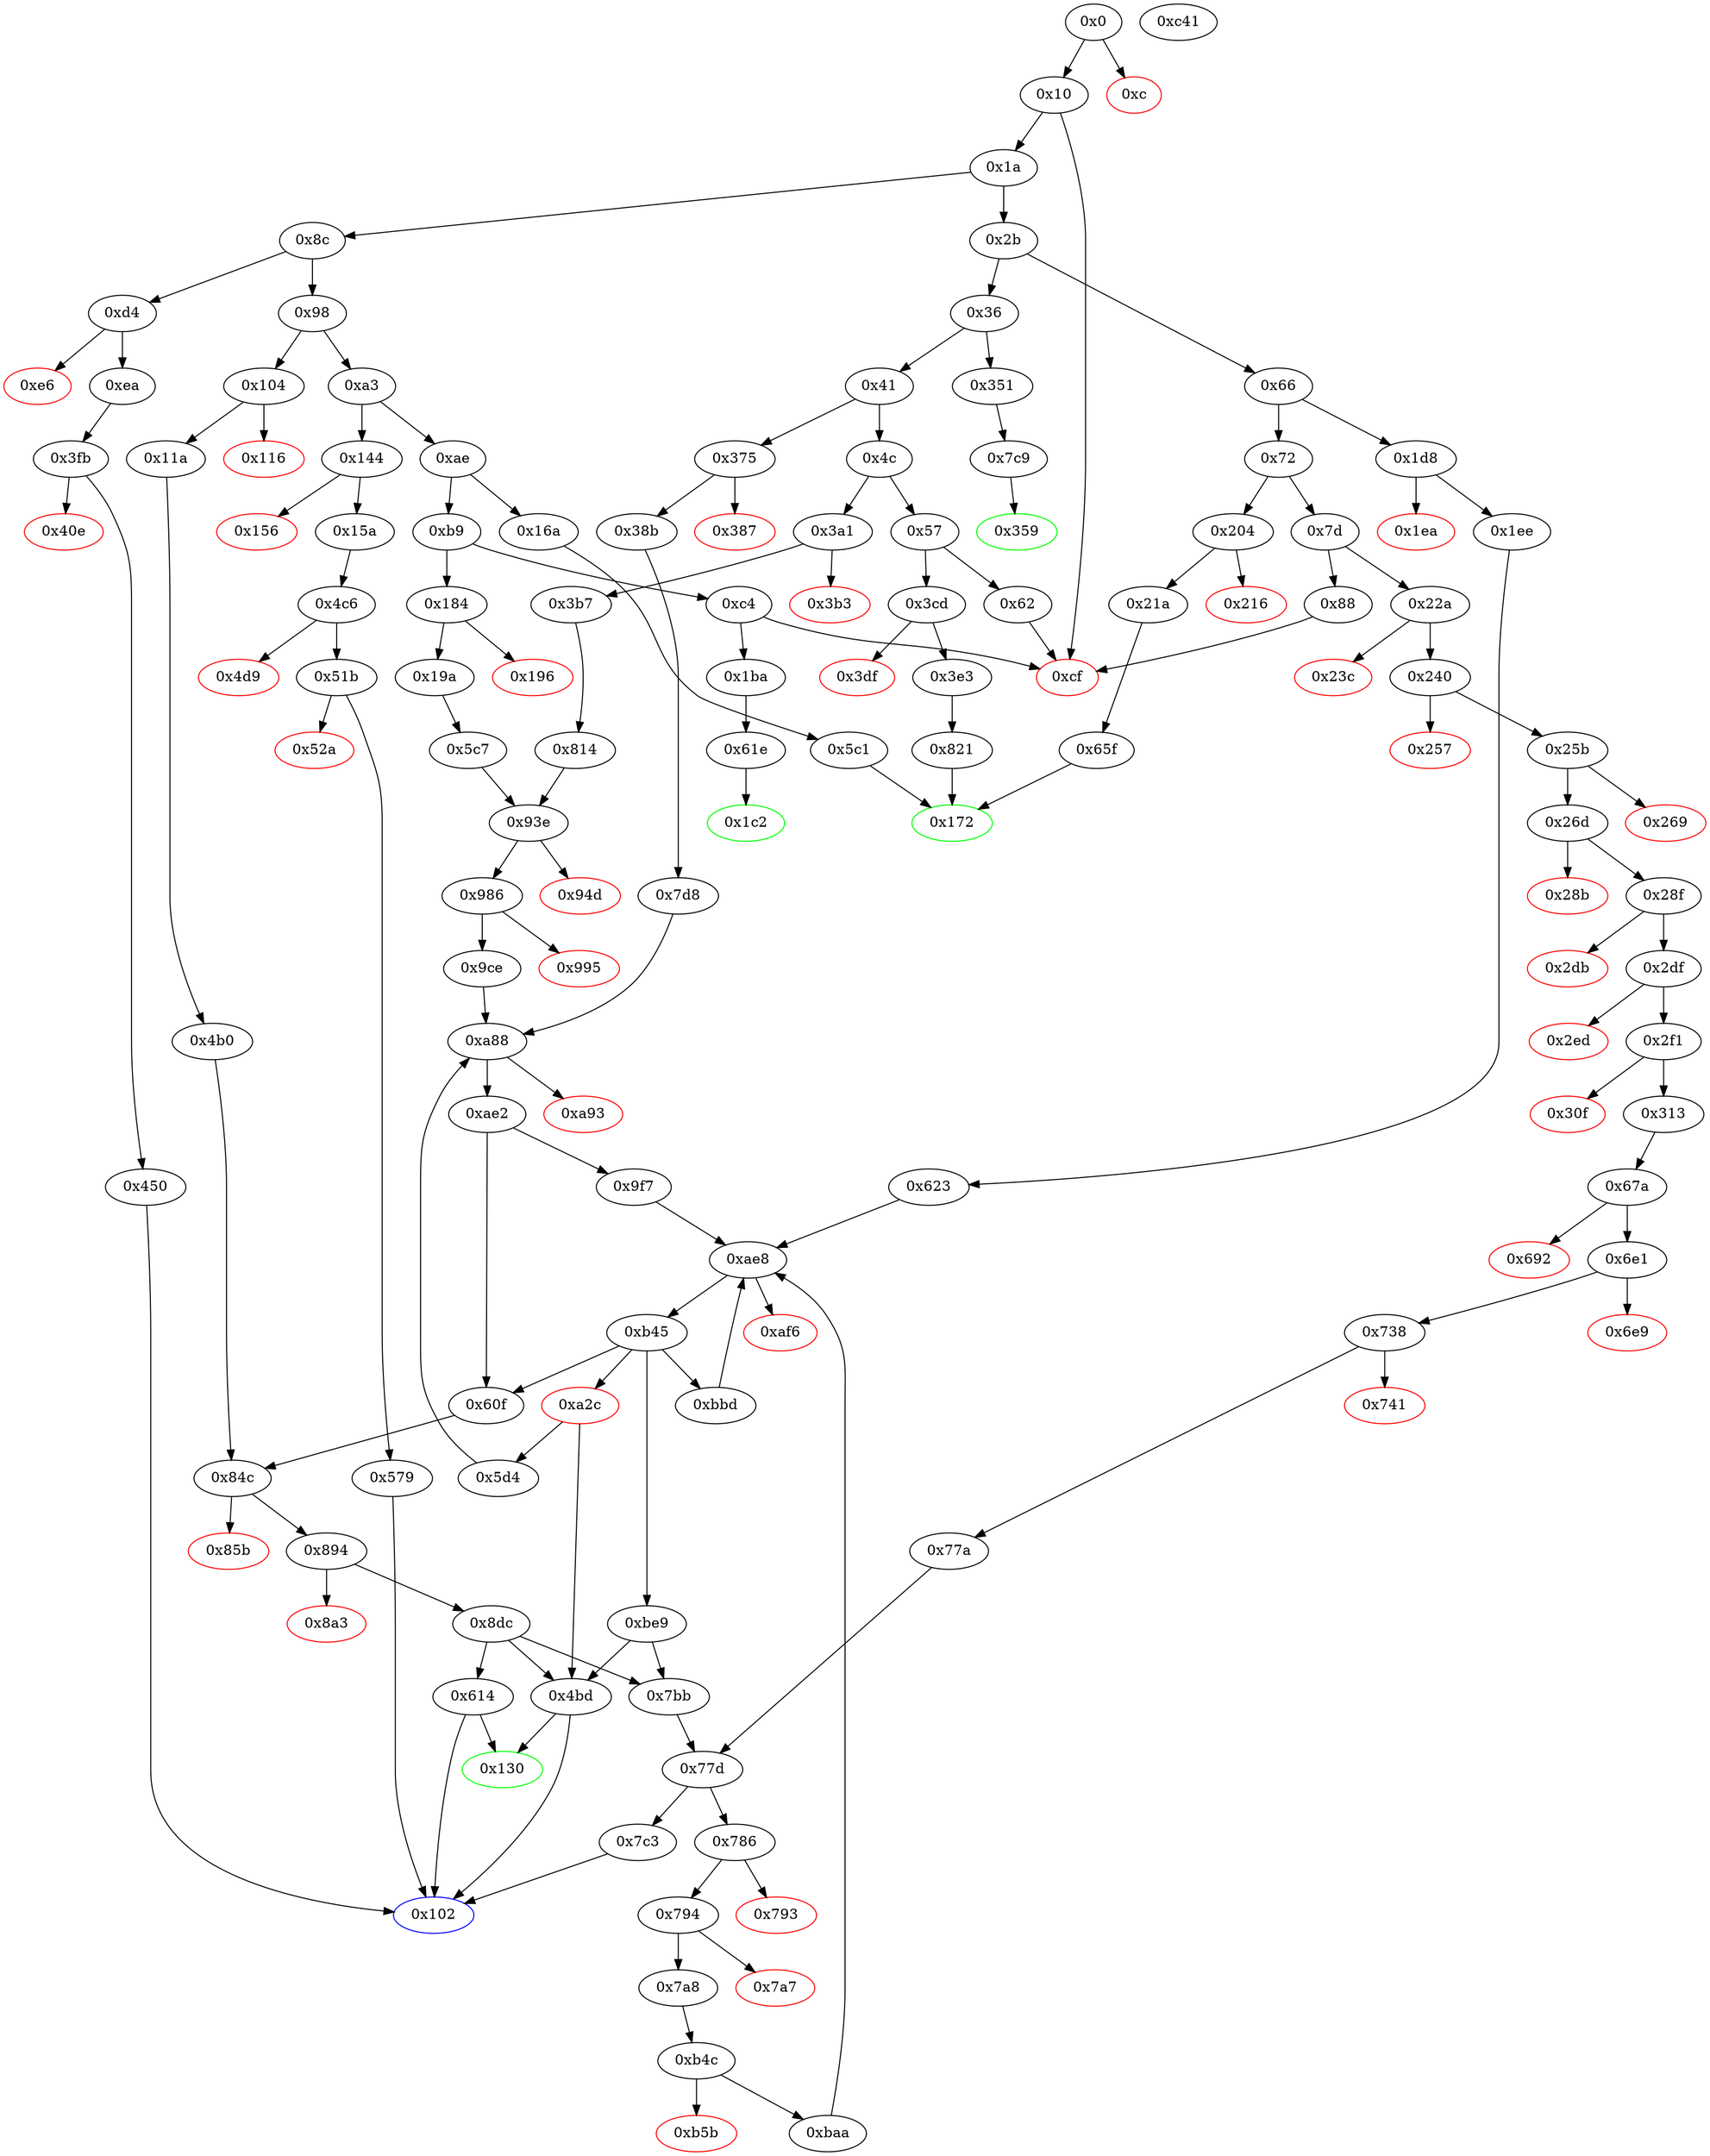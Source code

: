 strict digraph "" {
"0x19a" [fillcolor=white, id="0x19a", style=filled, tooltip="Block 0x19a\n[0x19a:0x1b9]\n---\nPredecessors: [0x184]\nSuccessors: [0x5c7]\n---\n0x19a JUMPDEST\n0x19b POP\n0x19c PUSH1 0x1\n0x19e PUSH1 0x1\n0x1a0 PUSH1 0xa0\n0x1a2 SHL\n0x1a3 SUB\n0x1a4 DUP2\n0x1a5 CALLDATALOAD\n0x1a6 DUP2\n0x1a7 AND\n0x1a8 SWAP2\n0x1a9 PUSH1 0x20\n0x1ab DUP2\n0x1ac ADD\n0x1ad CALLDATALOAD\n0x1ae SWAP1\n0x1af SWAP2\n0x1b0 AND\n0x1b1 SWAP1\n0x1b2 PUSH1 0x40\n0x1b4 ADD\n0x1b5 CALLDATALOAD\n0x1b6 PUSH2 0x5c7\n0x1b9 JUMP\n---\n0x19a: JUMPDEST \n0x19c: V146 = 0x1\n0x19e: V147 = 0x1\n0x1a0: V148 = 0xa0\n0x1a2: V149 = SHL 0xa0 0x1\n0x1a3: V150 = SUB 0x10000000000000000000000000000000000000000 0x1\n0x1a5: V151 = CALLDATALOAD 0x4\n0x1a7: V152 = AND 0xffffffffffffffffffffffffffffffffffffffff V151\n0x1a9: V153 = 0x20\n0x1ac: V154 = ADD 0x4 0x20\n0x1ad: V155 = CALLDATALOAD 0x24\n0x1b0: V156 = AND 0xffffffffffffffffffffffffffffffffffffffff V155\n0x1b2: V157 = 0x40\n0x1b4: V158 = ADD 0x40 0x4\n0x1b5: V159 = CALLDATALOAD 0x44\n0x1b6: V160 = 0x5c7\n0x1b9: JUMP 0x5c7\n---\nEntry stack: [V13, 0x130, 0x4, V140]\nStack pops: 2\nStack additions: [V152, V156, V159]\nExit stack: [V13, 0x130, V152, V156, V159]\n\nDef sites:\nV13: {0x1a.0x1f}\n0x130: {0x184.0x185}\n0x4: {0x184.0x188}\nV140: {0x184.0x18c}\n"];
"0x8c" [fillcolor=white, id="0x8c", style=filled, tooltip="Block 0x8c\n[0x8c:0x97]\n---\nPredecessors: [0x1a]\nSuccessors: [0x98, 0xd4]\n---\n0x8c JUMPDEST\n0x8d DUP1\n0x8e PUSH4 0x597f255\n0x93 EQ\n0x94 PUSH2 0xd4\n0x97 JUMPI\n---\n0x8c: JUMPDEST \n0x8e: V43 = 0x597f255\n0x93: V44 = EQ 0x597f255 V13\n0x94: V45 = 0xd4\n0x97: JUMPI 0xd4 V44\n---\nEntry stack: [V13]\nStack pops: 1\nStack additions: [S0]\nExit stack: [V13]\n\nDef sites:\nV13: {0x1a.0x1f}\n"];
"0xb9" [fillcolor=white, id="0xb9", style=filled, tooltip="Block 0xb9\n[0xb9:0xc3]\n---\nPredecessors: [0xae]\nSuccessors: [0xc4, 0x184]\n---\n0xb9 DUP1\n0xba PUSH4 0x23b872dd\n0xbf EQ\n0xc0 PUSH2 0x184\n0xc3 JUMPI\n---\n0xba: V55 = 0x23b872dd\n0xbf: V56 = EQ 0x23b872dd V13\n0xc0: V57 = 0x184\n0xc3: JUMPI 0x184 V56\n---\nEntry stack: [V13]\nStack pops: 1\nStack additions: [S0]\nExit stack: [V13]\n\nDef sites:\nV13: {0x1a.0x1f}\n"];
"0x98" [fillcolor=white, id="0x98", style=filled, tooltip="Block 0x98\n[0x98:0xa2]\n---\nPredecessors: [0x8c]\nSuccessors: [0xa3, 0x104]\n---\n0x98 DUP1\n0x99 PUSH4 0x95ea7b3\n0x9e EQ\n0x9f PUSH2 0x104\n0xa2 JUMPI\n---\n0x99: V46 = 0x95ea7b3\n0x9e: V47 = EQ 0x95ea7b3 V13\n0x9f: V48 = 0x104\n0xa2: JUMPI 0x104 V47\n---\nEntry stack: [V13]\nStack pops: 1\nStack additions: [S0]\nExit stack: [V13]\n\nDef sites:\nV13: {0x1a.0x1f}\n"];
"0x85b" [color=red, fillcolor=white, id="0x85b", style=filled, tooltip="Block 0x85b\n[0x85b:0x893]\n---\nPredecessors: [0x84c]\nSuccessors: []\n---\n0x85b PUSH1 0x40\n0x85d MLOAD\n0x85e PUSH1 0x1\n0x860 PUSH1 0xe5\n0x862 SHL\n0x863 PUSH3 0x461bcd\n0x867 MUL\n0x868 DUP2\n0x869 MSTORE\n0x86a PUSH1 0x4\n0x86c ADD\n0x86d DUP1\n0x86e DUP1\n0x86f PUSH1 0x20\n0x871 ADD\n0x872 DUP3\n0x873 DUP2\n0x874 SUB\n0x875 DUP3\n0x876 MSTORE\n0x877 PUSH1 0x24\n0x879 DUP2\n0x87a MSTORE\n0x87b PUSH1 0x20\n0x87d ADD\n0x87e DUP1\n0x87f PUSH2 0xcdb\n0x882 PUSH1 0x24\n0x884 SWAP2\n0x885 CODECOPY\n0x886 PUSH1 0x40\n0x888 ADD\n0x889 SWAP2\n0x88a POP\n0x88b POP\n0x88c PUSH1 0x40\n0x88e MLOAD\n0x88f DUP1\n0x890 SWAP2\n0x891 SUB\n0x892 SWAP1\n0x893 REVERT\n---\n0x85b: V738 = 0x40\n0x85d: V739 = M[0x40]\n0x85e: V740 = 0x1\n0x860: V741 = 0xe5\n0x862: V742 = SHL 0xe5 0x1\n0x863: V743 = 0x461bcd\n0x867: V744 = MUL 0x461bcd 0x2000000000000000000000000000000000000000000000000000000000\n0x869: M[V739] = 0x8c379a000000000000000000000000000000000000000000000000000000000\n0x86a: V745 = 0x4\n0x86c: V746 = ADD 0x4 V739\n0x86f: V747 = 0x20\n0x871: V748 = ADD 0x20 V746\n0x874: V749 = SUB V748 V746\n0x876: M[V746] = V749\n0x877: V750 = 0x24\n0x87a: M[V748] = 0x24\n0x87b: V751 = 0x20\n0x87d: V752 = ADD 0x20 V748\n0x87f: V753 = 0xcdb\n0x882: V754 = 0x24\n0x885: CODECOPY V752 0xcdb 0x24\n0x886: V755 = 0x40\n0x888: V756 = ADD 0x40 V752\n0x88c: V757 = 0x40\n0x88e: V758 = M[0x40]\n0x891: V759 = SUB V756 V758\n0x893: REVERT V758 V759\n---\nEntry stack: [V13, S9, S8, S7, S6, S5, S4, S3, S2, S1, S0]\nStack pops: 0\nStack additions: []\nExit stack: [V13, S9, S8, S7, S6, S5, S4, S3, S2, S1, S0]\n\nDef sites:\nV13: {0x1a.0x1f}\nS9: {0x1a.0x1f, 0x184.0x185}\nS8: {0x3a1.0x3a2, 0x19a.0x1a7, 0x1a.0x1f, 0x184.0x185, 0x22a.0x22b}\nS7: {0x1d8.0x1d9, 0x19a.0x1a7, 0x19a.0x1b0, 0x28f.0x29c, 0x375.0x376, 0x104.0x105, 0x3b7.0x3c3}\nS6: {0x38b.0x397, 0x11a.0x126, 0x19a.0x1b0, 0x19a.0x1b5, 0x1ee.0x1fa, 0x313.0x320, 0x3b7.0x3c8}\nS5: {0x38b.0x39c, 0x11a.0x12b, 0x19a.0x1b5, 0x1ee.0x1ff, 0x6e1.0x6e3, 0x814.0x815, 0x5c7.0x5c8}\nS4: {0x7d8.0x7da, 0x7bb.0x7be, 0x77a.0x77b, 0x5c7.0x5ca, 0x4b0.0x4b1, 0x814.0x817, 0x623.0x625, 0x5c7.0x5c8}\nS3: {0x7d8.0x7ff, 0x19a.0x1a7, 0x4b0.0x4b3, 0x814.0x81a, 0x5d4.0x5fa, 0x786_0x77a.0x786, 0x786_0x7bb.0x786, 0x623.0x64a}\nS2: {0x7d8.0x7d9, 0x19a.0x1a7, 0x19a.0x1b0, 0x794_0x77a.0x79c, 0x794_0x7bb.0x79c, 0x4b0.0x4b6, 0x3b7.0x3c3, 0x623.0x624}\nS1: {0x11a.0x126, 0x19a.0x1b5, 0x5d4.0x5f0, 0x3b7.0x3c8, 0x38b.0x397, 0x1ee.0x1fa, 0x7a8_0x77a.0x7b6, 0x7a8_0x7bb.0x7b6}\nS0: {0xae8_0x9f7_0x5c7.0xaed, 0x11a.0x12b, 0xae8_0x9f7_0x814.0xaed, 0xae8_0xbaa_0x77a.0xaed, 0xae8_0xbaa_0x7bb.0xaed, 0xae8_0xbbd_0x7bb.0xaed, 0xae8_0x623.0xaed, 0xae8_0xbbd_0x77a.0xaed, 0xae2_0x9ce_0x5c7.0xae5, 0xae2_0x9ce_0x814.0xae5, 0xae2_0x5d4.0xae5, 0xae2_0x7d8.0xae5}\n"];
"0x375" [fillcolor=white, id="0x375", style=filled, tooltip="Block 0x375\n[0x375:0x386]\n---\nPredecessors: [0x41]\nSuccessors: [0x387, 0x38b]\n---\n0x375 JUMPDEST\n0x376 PUSH2 0x130\n0x379 PUSH1 0x4\n0x37b DUP1\n0x37c CALLDATASIZE\n0x37d SUB\n0x37e PUSH1 0x40\n0x380 DUP2\n0x381 LT\n0x382 ISZERO\n0x383 PUSH2 0x38b\n0x386 JUMPI\n---\n0x375: JUMPDEST \n0x376: V317 = 0x130\n0x379: V318 = 0x4\n0x37c: V319 = CALLDATASIZE\n0x37d: V320 = SUB V319 0x4\n0x37e: V321 = 0x40\n0x381: V322 = LT V320 0x40\n0x382: V323 = ISZERO V322\n0x383: V324 = 0x38b\n0x386: JUMPI 0x38b V323\n---\nEntry stack: [V13]\nStack pops: 0\nStack additions: [0x130, 0x4, V320]\nExit stack: [V13, 0x130, 0x4, V320]\n\nDef sites:\nV13: {0x1a.0x1f}\n"];
"0x65f" [fillcolor=white, id="0x65f", style=filled, tooltip="Block 0x65f\n[0x65f:0x679]\n---\nPredecessors: [0x21a]\nSuccessors: [0x172]\n---\n0x65f JUMPDEST\n0x660 PUSH1 0x1\n0x662 PUSH1 0x1\n0x664 PUSH1 0xa0\n0x666 SHL\n0x667 SUB\n0x668 AND\n0x669 PUSH1 0x0\n0x66b SWAP1\n0x66c DUP2\n0x66d MSTORE\n0x66e PUSH1 0x1\n0x670 PUSH1 0x20\n0x672 MSTORE\n0x673 PUSH1 0x40\n0x675 SWAP1\n0x676 SHA3\n0x677 SLOAD\n0x678 SWAP1\n0x679 JUMP\n---\n0x65f: JUMPDEST \n0x660: V568 = 0x1\n0x662: V569 = 0x1\n0x664: V570 = 0xa0\n0x666: V571 = SHL 0xa0 0x1\n0x667: V572 = SUB 0x10000000000000000000000000000000000000000 0x1\n0x668: V573 = AND 0xffffffffffffffffffffffffffffffffffffffff V206\n0x669: V574 = 0x0\n0x66d: M[0x0] = V573\n0x66e: V575 = 0x1\n0x670: V576 = 0x20\n0x672: M[0x20] = 0x1\n0x673: V577 = 0x40\n0x676: V578 = SHA3 0x0 0x40\n0x677: V579 = S[V578]\n0x679: JUMP 0x172\n---\nEntry stack: [V13, 0x172, V206]\nStack pops: 2\nStack additions: [V579]\nExit stack: [V13, V579]\n\nDef sites:\nV13: {0x1a.0x1f}\n0x172: {0x204.0x205}\nV206: {0x21a.0x225}\n"];
"0x1a" [fillcolor=white, id="0x1a", style=filled, tooltip="Block 0x1a\n[0x1a:0x2a]\n---\nPredecessors: [0x10]\nSuccessors: [0x2b, 0x8c]\n---\n0x1a PUSH1 0x0\n0x1c CALLDATALOAD\n0x1d PUSH1 0xe0\n0x1f SHR\n0x20 DUP1\n0x21 PUSH4 0x39509351\n0x26 GT\n0x27 PUSH2 0x8c\n0x2a JUMPI\n---\n0x1a: V10 = 0x0\n0x1c: V11 = CALLDATALOAD 0x0\n0x1d: V12 = 0xe0\n0x1f: V13 = SHR 0xe0 V11\n0x21: V14 = 0x39509351\n0x26: V15 = GT 0x39509351 V13\n0x27: V16 = 0x8c\n0x2a: JUMPI 0x8c V15\n---\nEntry stack: []\nStack pops: 0\nStack additions: [V13]\nExit stack: [V13]\n\nDef sites:\n"];
"0x172" [color=green, fillcolor=white, id="0x172", style=filled, tooltip="Block 0x172\n[0x172:0x183]\n---\nPredecessors: [0x5c1, 0x65f, 0x821]\nSuccessors: []\n---\n0x172 JUMPDEST\n0x173 PUSH1 0x40\n0x175 DUP1\n0x176 MLOAD\n0x177 SWAP2\n0x178 DUP3\n0x179 MSTORE\n0x17a MLOAD\n0x17b SWAP1\n0x17c DUP2\n0x17d SWAP1\n0x17e SUB\n0x17f PUSH1 0x20\n0x181 ADD\n0x182 SWAP1\n0x183 RETURN\n---\n0x172: JUMPDEST \n0x173: V131 = 0x40\n0x176: V132 = M[0x40]\n0x179: M[V132] = S0\n0x17a: V133 = M[0x40]\n0x17e: V134 = SUB V132 V133\n0x17f: V135 = 0x20\n0x181: V136 = ADD 0x20 V134\n0x183: RETURN V133 V136\n---\nEntry stack: [V13, S0]\nStack pops: 1\nStack additions: []\nExit stack: [V13]\n\nDef sites:\nV13: {0x1a.0x1f}\nS0: {0x5c1.0x5c4, 0x821.0x849, 0x65f.0x677}\n"];
"0xd4" [fillcolor=white, id="0xd4", style=filled, tooltip="Block 0xd4\n[0xd4:0xe5]\n---\nPredecessors: [0x8c]\nSuccessors: [0xe6, 0xea]\n---\n0xd4 JUMPDEST\n0xd5 PUSH2 0x102\n0xd8 PUSH1 0x4\n0xda DUP1\n0xdb CALLDATASIZE\n0xdc SUB\n0xdd PUSH1 0x40\n0xdf DUP2\n0xe0 LT\n0xe1 ISZERO\n0xe2 PUSH2 0xea\n0xe5 JUMPI\n---\n0xd4: JUMPDEST \n0xd5: V62 = 0x102\n0xd8: V63 = 0x4\n0xdb: V64 = CALLDATASIZE\n0xdc: V65 = SUB V64 0x4\n0xdd: V66 = 0x40\n0xe0: V67 = LT V65 0x40\n0xe1: V68 = ISZERO V67\n0xe2: V69 = 0xea\n0xe5: JUMPI 0xea V68\n---\nEntry stack: [V13]\nStack pops: 0\nStack additions: [0x102, 0x4, V65]\nExit stack: [V13, 0x102, 0x4, V65]\n\nDef sites:\nV13: {0x1a.0x1f}\n"];
"0x359" [color=green, fillcolor=white, id="0x359", style=filled, tooltip="Block 0x359\n[0x359:0x374]\n---\nPredecessors: [0x7c9]\nSuccessors: []\n---\n0x359 JUMPDEST\n0x35a PUSH1 0x40\n0x35c DUP1\n0x35d MLOAD\n0x35e PUSH1 0x1\n0x360 PUSH1 0x1\n0x362 PUSH1 0xa0\n0x364 SHL\n0x365 SUB\n0x366 SWAP1\n0x367 SWAP3\n0x368 AND\n0x369 DUP3\n0x36a MSTORE\n0x36b MLOAD\n0x36c SWAP1\n0x36d DUP2\n0x36e SWAP1\n0x36f SUB\n0x370 PUSH1 0x20\n0x372 ADD\n0x373 SWAP1\n0x374 RETURN\n---\n0x359: JUMPDEST \n0x35a: V305 = 0x40\n0x35d: V306 = M[0x40]\n0x35e: V307 = 0x1\n0x360: V308 = 0x1\n0x362: V309 = 0xa0\n0x364: V310 = SHL 0xa0 0x1\n0x365: V311 = SUB 0x10000000000000000000000000000000000000000 0x1\n0x368: V312 = AND V693 0xffffffffffffffffffffffffffffffffffffffff\n0x36a: M[V306] = V312\n0x36b: V313 = M[0x40]\n0x36f: V314 = SUB V306 V313\n0x370: V315 = 0x20\n0x372: V316 = ADD 0x20 V314\n0x374: RETURN V313 V316\n---\nEntry stack: [V13, 0x359, V693]\nStack pops: 1\nStack additions: []\nExit stack: [V13, 0x359]\n\nDef sites:\nV13: {0x1a.0x1f}\n0x359: {0x351.0x352}\nV693: {0x7c9.0x7d5}\n"];
"0x7a8" [fillcolor=white, id="0x7a8", style=filled, tooltip="Block 0x7a8\n[0x7a8:0x7ba]\n---\nPredecessors: [0x794]\nSuccessors: [0xb4c]\n---\n0x7a8 JUMPDEST\n0x7a9 PUSH1 0x20\n0x7ab MUL\n0x7ac PUSH1 0x20\n0x7ae ADD\n0x7af ADD\n0x7b0 MLOAD\n0x7b1 PUSH4 0xffffffff\n0x7b6 AND\n0x7b7 PUSH2 0xb4c\n0x7ba JUMP\n---\n0x7a8: JUMPDEST \n0x7a9: V674 = 0x20\n0x7ab: V675 = MUL 0x20 S0\n0x7ac: V676 = 0x20\n0x7ae: V677 = ADD 0x20 V675\n0x7af: V678 = ADD V677 V293\n0x7b0: V679 = M[V678]\n0x7b1: V680 = 0xffffffff\n0x7b6: V681 = AND 0xffffffff V679\n0x7b7: V682 = 0xb4c\n0x7ba: JUMP 0xb4c\n---\nEntry stack: [V13, 0x102, V251, V293, V610, S4, 0x7bb, V670, V293, S0]\nStack pops: 2\nStack additions: [V681]\nExit stack: [V13, 0x102, V251, V293, V610, S4, 0x7bb, V670, V681]\n\nDef sites:\nV13: {0x1a.0x1f}\n0x102: {0x22a.0x22b}\nV251: {0x28f.0x29c}\nV293: {0x313.0x320}\nV610: {0x6e1.0x6e3}\nS4: {0x7bb.0x7be, 0x77a.0x77b}\n0x7bb: {0x786_0x77a.0x786, 0x786_0x7bb.0x786}\nV670: {0x794.0x79c}\nV293: {0x313.0x320}\nS0: {0x7bb.0x7be, 0x77a.0x77b}\n"];
"0x9f7" [fillcolor=white, id="0x9f7", style=filled, tooltip="Block 0x9f7\n[0x9f7:0xa2b]\n---\nPredecessors: [0xae2]\nSuccessors: [0xae8]\n---\n0x9f7 JUMPDEST\n0x9f8 PUSH1 0x1\n0x9fa PUSH1 0x1\n0x9fc PUSH1 0xa0\n0x9fe SHL\n0x9ff SUB\n0xa00 DUP1\n0xa01 DUP6\n0xa02 AND\n0xa03 PUSH1 0x0\n0xa05 SWAP1\n0xa06 DUP2\n0xa07 MSTORE\n0xa08 PUSH1 0x1\n0xa0a PUSH1 0x20\n0xa0c MSTORE\n0xa0d PUSH1 0x40\n0xa0f DUP1\n0xa10 DUP3\n0xa11 SHA3\n0xa12 SWAP4\n0xa13 SWAP1\n0xa14 SWAP4\n0xa15 SSTORE\n0xa16 SWAP1\n0xa17 DUP5\n0xa18 AND\n0xa19 DUP2\n0xa1a MSTORE\n0xa1b SHA3\n0xa1c SLOAD\n0xa1d PUSH2 0xa2c\n0xa20 SWAP1\n0xa21 DUP3\n0xa22 PUSH4 0xffffffff\n0xa27 PUSH2 0xae8\n0xa2a AND\n0xa2b JUMP\n---\n0x9f7: JUMPDEST \n0x9f8: V881 = 0x1\n0x9fa: V882 = 0x1\n0x9fc: V883 = 0xa0\n0x9fe: V884 = SHL 0xa0 0x1\n0x9ff: V885 = SUB 0x10000000000000000000000000000000000000000 0x1\n0xa02: V886 = AND S3 0xffffffffffffffffffffffffffffffffffffffff\n0xa03: V887 = 0x0\n0xa07: M[0x0] = V886\n0xa08: V888 = 0x1\n0xa0a: V889 = 0x20\n0xa0c: M[0x20] = 0x1\n0xa0d: V890 = 0x40\n0xa11: V891 = SHA3 0x0 0x40\n0xa15: S[V891] = V940\n0xa18: V892 = AND S2 0xffffffffffffffffffffffffffffffffffffffff\n0xa1a: M[0x0] = V892\n0xa1b: V893 = SHA3 0x0 0x40\n0xa1c: V894 = S[V893]\n0xa1d: V895 = 0xa2c\n0xa22: V896 = 0xffffffff\n0xa27: V897 = 0xae8\n0xa2a: V898 = AND 0xae8 0xffffffff\n0xa2b: JUMP 0xae8\n---\nEntry stack: [V13, S9, S8, S7, S6, S5, S4, S3, S2, S1, V940]\nStack pops: 4\nStack additions: [S3, S2, S1, 0xa2c, V894, S1]\nExit stack: [V13, S9, S8, S7, S6, S5, S4, S3, S2, S1, 0xa2c, V894, S1]\n\nDef sites:\nV13: {0x1a.0x1f}\nS9: {0x1a.0x1f, 0x184.0x185}\nS8: {0x3a1.0x3a2, 0x19a.0x1a7, 0x1a.0x1f, 0x184.0x185}\nS7: {0x19a.0x1a7, 0x1a.0x1f, 0x22a.0x22b, 0x19a.0x1b0, 0x3a1.0x3a2, 0x375.0x376, 0x3b7.0x3c3}\nS6: {0x1d8.0x1d9, 0x38b.0x397, 0x19a.0x1b0, 0x19a.0x1b5, 0x28f.0x29c, 0x3b7.0x3c8, 0x3b7.0x3c3}\nS5: {0x38b.0x39c, 0x19a.0x1b5, 0x1ee.0x1fa, 0x5c7.0x5c8, 0x313.0x320, 0x814.0x815, 0x3b7.0x3c8}\nS4: {0x814.0x817, 0x7d8.0x7da, 0x1ee.0x1ff, 0x6e1.0x6e3, 0x5c7.0x5ca, 0x814.0x815, 0x5c7.0x5c8}\nS3: {0x814.0x81a, 0x7d8.0x7ff, 0x19a.0x1a7, 0x5d4.0x5fa}\nS2: {0x7d8.0x7d9, 0x19a.0x1a7, 0x1a.0x1f, 0x22a.0x22b, 0x19a.0x1b0, 0x3a1.0x3a2, 0x3b7.0x3c3}\nS1: {0x38b.0x397, 0x19a.0x1b5, 0x5d4.0x5f0, 0x3b7.0x3c8}\nV940: {0xae2.0xae5}\n"];
"0xea" [fillcolor=white, id="0xea", style=filled, tooltip="Block 0xea\n[0xea:0x101]\n---\nPredecessors: [0xd4]\nSuccessors: [0x3fb]\n---\n0xea JUMPDEST\n0xeb POP\n0xec PUSH1 0x1\n0xee PUSH1 0x1\n0xf0 PUSH1 0xa0\n0xf2 SHL\n0xf3 SUB\n0xf4 DUP2\n0xf5 CALLDATALOAD\n0xf6 AND\n0xf7 SWAP1\n0xf8 PUSH1 0x20\n0xfa ADD\n0xfb CALLDATALOAD\n0xfc ISZERO\n0xfd ISZERO\n0xfe PUSH2 0x3fb\n0x101 JUMP\n---\n0xea: JUMPDEST \n0xec: V71 = 0x1\n0xee: V72 = 0x1\n0xf0: V73 = 0xa0\n0xf2: V74 = SHL 0xa0 0x1\n0xf3: V75 = SUB 0x10000000000000000000000000000000000000000 0x1\n0xf5: V76 = CALLDATALOAD 0x4\n0xf6: V77 = AND V76 0xffffffffffffffffffffffffffffffffffffffff\n0xf8: V78 = 0x20\n0xfa: V79 = ADD 0x20 0x4\n0xfb: V80 = CALLDATALOAD 0x24\n0xfc: V81 = ISZERO V80\n0xfd: V82 = ISZERO V81\n0xfe: V83 = 0x3fb\n0x101: JUMP 0x3fb\n---\nEntry stack: [V13, 0x102, 0x4, V65]\nStack pops: 2\nStack additions: [V77, V82]\nExit stack: [V13, 0x102, V77, V82]\n\nDef sites:\nV13: {0x1a.0x1f}\n0x102: {0xd4.0xd5}\n0x4: {0xd4.0xd8}\nV65: {0xd4.0xdc}\n"];
"0x257" [color=red, fillcolor=white, id="0x257", style=filled, tooltip="Block 0x257\n[0x257:0x25a]\n---\nPredecessors: [0x240]\nSuccessors: []\n---\n0x257 PUSH1 0x0\n0x259 DUP1\n0x25a REVERT\n---\n0x257: V225 = 0x0\n0x25a: REVERT 0x0 0x0\n---\nEntry stack: [V13, 0x102, V217, 0x4, 0x24, V220]\nStack pops: 0\nStack additions: []\nExit stack: [V13, 0x102, V217, 0x4, 0x24, V220]\n\nDef sites:\nV13: {0x1a.0x1f}\n0x102: {0x22a.0x22b}\nV217: {0x240.0x242}\n0x4: {0x22a.0x22e}\n0x24: {0x240.0x247}\nV220: {0x240.0x249}\n"];
"0x93e" [fillcolor=white, id="0x93e", style=filled, tooltip="Block 0x93e\n[0x93e:0x94c]\n---\nPredecessors: [0x5c7, 0x814]\nSuccessors: [0x94d, 0x986]\n---\n0x93e JUMPDEST\n0x93f PUSH1 0x1\n0x941 PUSH1 0x1\n0x943 PUSH1 0xa0\n0x945 SHL\n0x946 SUB\n0x947 DUP4\n0x948 AND\n0x949 PUSH2 0x986\n0x94c JUMPI\n---\n0x93e: JUMPDEST \n0x93f: V807 = 0x1\n0x941: V808 = 0x1\n0x943: V809 = 0xa0\n0x945: V810 = SHL 0xa0 0x1\n0x946: V811 = SUB 0x10000000000000000000000000000000000000000 0x1\n0x948: V812 = AND S2 0xffffffffffffffffffffffffffffffffffffffff\n0x949: V813 = 0x986\n0x94c: JUMPI 0x986 V812\n---\nEntry stack: [V13, S8, S7, S6, S5, 0x0, {0x4bd, 0x5d4}, S2, S1, S0]\nStack pops: 3\nStack additions: [S2, S1, S0]\nExit stack: [V13, S8, S7, S6, S5, 0x0, {0x4bd, 0x5d4}, S2, S1, S0]\n\nDef sites:\nV13: {0x1a.0x1f}\nS8: {0x1a.0x1f, 0x184.0x185}\nS7: {0x3a1.0x3a2, 0x19a.0x1a7}\nS6: {0x19a.0x1b0, 0x3b7.0x3c3}\nS5: {0x19a.0x1b5, 0x3b7.0x3c8}\n0x0: {0x814.0x815, 0x5c7.0x5c8}\n{0x4bd, 0x5d4}: {0x814.0x817, 0x5c7.0x5ca}\nS2: {0x19a.0x1a7, 0x814.0x81a}\nS1: {0x19a.0x1b0, 0x3b7.0x3c3}\nS0: {0x19a.0x1b5, 0x3b7.0x3c8}\n"];
"0x3b3" [color=red, fillcolor=white, id="0x3b3", style=filled, tooltip="Block 0x3b3\n[0x3b3:0x3b6]\n---\nPredecessors: [0x3a1]\nSuccessors: []\n---\n0x3b3 PUSH1 0x0\n0x3b5 DUP1\n0x3b6 REVERT\n---\n0x3b3: V345 = 0x0\n0x3b6: REVERT 0x0 0x0\n---\nEntry stack: [V13, 0x130, 0x4, V340]\nStack pops: 0\nStack additions: []\nExit stack: [V13, 0x130, 0x4, V340]\n\nDef sites:\nV13: {0x1a.0x1f}\n0x130: {0x3a1.0x3a2}\n0x4: {0x3a1.0x3a5}\nV340: {0x3a1.0x3a9}\n"];
"0x77a" [fillcolor=white, id="0x77a", style=filled, tooltip="Block 0x77a\n[0x77a:0x77c]\n---\nPredecessors: [0x738]\nSuccessors: [0x77d]\n---\n0x77a JUMPDEST\n0x77b PUSH1 0x0\n---\n0x77a: JUMPDEST \n0x77b: V657 = 0x0\n---\nEntry stack: [V13, 0x102, V251, V293, V610]\nStack pops: 0\nStack additions: [0x0]\nExit stack: [V13, 0x102, V251, V293, V610, 0x0]\n\nDef sites:\nV13: {0x1a.0x1f}\n0x102: {0x22a.0x22b}\nV251: {0x28f.0x29c}\nV293: {0x313.0x320}\nV610: {0x6e1.0x6e3}\n"];
"0x216" [color=red, fillcolor=white, id="0x216", style=filled, tooltip="Block 0x216\n[0x216:0x219]\n---\nPredecessors: [0x204]\nSuccessors: []\n---\n0x216 PUSH1 0x0\n0x218 DUP1\n0x219 REVERT\n---\n0x216: V199 = 0x0\n0x219: REVERT 0x0 0x0\n---\nEntry stack: [V13, 0x172, 0x4, V194]\nStack pops: 0\nStack additions: []\nExit stack: [V13, 0x172, 0x4, V194]\n\nDef sites:\nV13: {0x1a.0x1f}\n0x172: {0x204.0x205}\n0x4: {0x204.0x208}\nV194: {0x204.0x20c}\n"];
"0x3cd" [fillcolor=white, id="0x3cd", style=filled, tooltip="Block 0x3cd\n[0x3cd:0x3de]\n---\nPredecessors: [0x57]\nSuccessors: [0x3df, 0x3e3]\n---\n0x3cd JUMPDEST\n0x3ce PUSH2 0x172\n0x3d1 PUSH1 0x4\n0x3d3 DUP1\n0x3d4 CALLDATASIZE\n0x3d5 SUB\n0x3d6 PUSH1 0x40\n0x3d8 DUP2\n0x3d9 LT\n0x3da ISZERO\n0x3db PUSH2 0x3e3\n0x3de JUMPI\n---\n0x3cd: JUMPDEST \n0x3ce: V357 = 0x172\n0x3d1: V358 = 0x4\n0x3d4: V359 = CALLDATASIZE\n0x3d5: V360 = SUB V359 0x4\n0x3d6: V361 = 0x40\n0x3d9: V362 = LT V360 0x40\n0x3da: V363 = ISZERO V362\n0x3db: V364 = 0x3e3\n0x3de: JUMPI 0x3e3 V363\n---\nEntry stack: [V13]\nStack pops: 0\nStack additions: [0x172, 0x4, V360]\nExit stack: [V13, 0x172, 0x4, V360]\n\nDef sites:\nV13: {0x1a.0x1f}\n"];
"0x62" [fillcolor=white, id="0x62", style=filled, tooltip="Block 0x62\n[0x62:0x65]\n---\nPredecessors: [0x57]\nSuccessors: [0xcf]\n---\n0x62 PUSH2 0xcf\n0x65 JUMP\n---\n0x62: V32 = 0xcf\n0x65: JUMP 0xcf\n---\nEntry stack: [V13]\nStack pops: 0\nStack additions: []\nExit stack: [V13]\n\nDef sites:\nV13: {0x1a.0x1f}\n"];
"0x104" [fillcolor=white, id="0x104", style=filled, tooltip="Block 0x104\n[0x104:0x115]\n---\nPredecessors: [0x98]\nSuccessors: [0x116, 0x11a]\n---\n0x104 JUMPDEST\n0x105 PUSH2 0x130\n0x108 PUSH1 0x4\n0x10a DUP1\n0x10b CALLDATASIZE\n0x10c SUB\n0x10d PUSH1 0x40\n0x10f DUP2\n0x110 LT\n0x111 ISZERO\n0x112 PUSH2 0x11a\n0x115 JUMPI\n---\n0x104: JUMPDEST \n0x105: V84 = 0x130\n0x108: V85 = 0x4\n0x10b: V86 = CALLDATASIZE\n0x10c: V87 = SUB V86 0x4\n0x10d: V88 = 0x40\n0x110: V89 = LT V87 0x40\n0x111: V90 = ISZERO V89\n0x112: V91 = 0x11a\n0x115: JUMPI 0x11a V90\n---\nEntry stack: [V13]\nStack pops: 0\nStack additions: [0x130, 0x4, V87]\nExit stack: [V13, 0x130, 0x4, V87]\n\nDef sites:\nV13: {0x1a.0x1f}\n"];
"0xa3" [fillcolor=white, id="0xa3", style=filled, tooltip="Block 0xa3\n[0xa3:0xad]\n---\nPredecessors: [0x98]\nSuccessors: [0xae, 0x144]\n---\n0xa3 DUP1\n0xa4 PUSH4 0x13af4035\n0xa9 EQ\n0xaa PUSH2 0x144\n0xad JUMPI\n---\n0xa4: V49 = 0x13af4035\n0xa9: V50 = EQ 0x13af4035 V13\n0xaa: V51 = 0x144\n0xad: JUMPI 0x144 V50\n---\nEntry stack: [V13]\nStack pops: 1\nStack additions: [S0]\nExit stack: [V13]\n\nDef sites:\nV13: {0x1a.0x1f}\n"];
"0x28f" [fillcolor=white, id="0x28f", style=filled, tooltip="Block 0x28f\n[0x28f:0x2da]\n---\nPredecessors: [0x26d]\nSuccessors: [0x2db, 0x2df]\n---\n0x28f JUMPDEST\n0x290 SWAP2\n0x291 SWAP1\n0x292 DUP1\n0x293 DUP1\n0x294 PUSH1 0x20\n0x296 MUL\n0x297 PUSH1 0x20\n0x299 ADD\n0x29a PUSH1 0x40\n0x29c MLOAD\n0x29d SWAP1\n0x29e DUP2\n0x29f ADD\n0x2a0 PUSH1 0x40\n0x2a2 MSTORE\n0x2a3 DUP1\n0x2a4 SWAP4\n0x2a5 SWAP3\n0x2a6 SWAP2\n0x2a7 SWAP1\n0x2a8 DUP2\n0x2a9 DUP2\n0x2aa MSTORE\n0x2ab PUSH1 0x20\n0x2ad ADD\n0x2ae DUP4\n0x2af DUP4\n0x2b0 PUSH1 0x20\n0x2b2 MUL\n0x2b3 DUP1\n0x2b4 DUP3\n0x2b5 DUP5\n0x2b6 CALLDATACOPY\n0x2b7 PUSH1 0x0\n0x2b9 SWAP3\n0x2ba ADD\n0x2bb SWAP2\n0x2bc SWAP1\n0x2bd SWAP2\n0x2be MSTORE\n0x2bf POP\n0x2c0 SWAP3\n0x2c1 SWAP6\n0x2c2 SWAP5\n0x2c3 SWAP4\n0x2c4 PUSH1 0x20\n0x2c6 DUP2\n0x2c7 ADD\n0x2c8 SWAP4\n0x2c9 POP\n0x2ca CALLDATALOAD\n0x2cb SWAP2\n0x2cc POP\n0x2cd POP\n0x2ce PUSH5 0x100000000\n0x2d4 DUP2\n0x2d5 GT\n0x2d6 ISZERO\n0x2d7 PUSH2 0x2df\n0x2da JUMPI\n---\n0x28f: JUMPDEST \n0x294: V246 = 0x20\n0x296: V247 = MUL 0x20 V233\n0x297: V248 = 0x20\n0x299: V249 = ADD 0x20 V247\n0x29a: V250 = 0x40\n0x29c: V251 = M[0x40]\n0x29f: V252 = ADD V251 V249\n0x2a0: V253 = 0x40\n0x2a2: M[0x40] = V252\n0x2aa: M[V251] = V233\n0x2ab: V254 = 0x20\n0x2ad: V255 = ADD 0x20 V251\n0x2b0: V256 = 0x20\n0x2b2: V257 = MUL 0x20 V233\n0x2b6: CALLDATACOPY V255 V235 V257\n0x2b7: V258 = 0x0\n0x2ba: V259 = ADD V255 V257\n0x2be: M[V259] = 0x0\n0x2c4: V260 = 0x20\n0x2c7: V261 = ADD 0x24 0x20\n0x2ca: V262 = CALLDATALOAD 0x24\n0x2ce: V263 = 0x100000000\n0x2d5: V264 = GT V262 0x100000000\n0x2d6: V265 = ISZERO V264\n0x2d7: V266 = 0x2df\n0x2da: JUMPI 0x2df V265\n---\nEntry stack: [V13, 0x102, V217, 0x4, V235, V233, 0x24]\nStack pops: 5\nStack additions: [V251, S4, S3, 0x44, V262]\nExit stack: [V13, 0x102, V251, V217, 0x4, 0x44, V262]\n\nDef sites:\nV13: {0x1a.0x1f}\n0x102: {0x22a.0x22b}\nV217: {0x240.0x242}\n0x4: {0x22a.0x22e}\nV235: {0x26d.0x273}\nV233: {0x26d.0x26f}\n0x24: {0x240.0x247}\n"];
"0x40e" [color=red, fillcolor=white, id="0x40e", style=filled, tooltip="Block 0x40e\n[0x40e:0x44f]\n---\nPredecessors: [0x3fb]\nSuccessors: []\n---\n0x40e PUSH1 0x40\n0x410 DUP1\n0x411 MLOAD\n0x412 PUSH1 0x1\n0x414 PUSH1 0xe5\n0x416 SHL\n0x417 PUSH3 0x461bcd\n0x41b MUL\n0x41c DUP2\n0x41d MSTORE\n0x41e PUSH1 0x20\n0x420 PUSH1 0x4\n0x422 DUP3\n0x423 ADD\n0x424 MSTORE\n0x425 PUSH1 0xd\n0x427 PUSH1 0x24\n0x429 DUP3\n0x42a ADD\n0x42b MSTORE\n0x42c PUSH1 0x1\n0x42e PUSH1 0x99\n0x430 SHL\n0x431 PUSH13 0x26bab9ba1031329037bbb732b9\n0x43f MUL\n0x440 PUSH1 0x44\n0x442 DUP3\n0x443 ADD\n0x444 MSTORE\n0x445 SWAP1\n0x446 MLOAD\n0x447 SWAP1\n0x448 DUP2\n0x449 SWAP1\n0x44a SUB\n0x44b PUSH1 0x64\n0x44d ADD\n0x44e SWAP1\n0x44f REVERT\n---\n0x40e: V389 = 0x40\n0x411: V390 = M[0x40]\n0x412: V391 = 0x1\n0x414: V392 = 0xe5\n0x416: V393 = SHL 0xe5 0x1\n0x417: V394 = 0x461bcd\n0x41b: V395 = MUL 0x461bcd 0x2000000000000000000000000000000000000000000000000000000000\n0x41d: M[V390] = 0x8c379a000000000000000000000000000000000000000000000000000000000\n0x41e: V396 = 0x20\n0x420: V397 = 0x4\n0x423: V398 = ADD V390 0x4\n0x424: M[V398] = 0x20\n0x425: V399 = 0xd\n0x427: V400 = 0x24\n0x42a: V401 = ADD V390 0x24\n0x42b: M[V401] = 0xd\n0x42c: V402 = 0x1\n0x42e: V403 = 0x99\n0x430: V404 = SHL 0x99 0x1\n0x431: V405 = 0x26bab9ba1031329037bbb732b9\n0x43f: V406 = MUL 0x26bab9ba1031329037bbb732b9 0x200000000000000000000000000000000000000\n0x440: V407 = 0x44\n0x443: V408 = ADD V390 0x44\n0x444: M[V408] = 0x4d757374206265206f776e657200000000000000000000000000000000000000\n0x446: V409 = M[0x40]\n0x44a: V410 = SUB V390 V409\n0x44b: V411 = 0x64\n0x44d: V412 = ADD 0x64 V410\n0x44f: REVERT V409 V412\n---\nEntry stack: [V13, 0x102, V77, V82]\nStack pops: 0\nStack additions: []\nExit stack: [V13, 0x102, V77, V82]\n\nDef sites:\nV13: {0x1a.0x1f}\n0x102: {0xd4.0xd5}\nV77: {0xea.0xf6}\nV82: {0xea.0xfd}\n"];
"0x2ed" [color=red, fillcolor=white, id="0x2ed", style=filled, tooltip="Block 0x2ed\n[0x2ed:0x2f0]\n---\nPredecessors: [0x2df]\nSuccessors: []\n---\n0x2ed PUSH1 0x0\n0x2ef DUP1\n0x2f0 REVERT\n---\n0x2ed: V274 = 0x0\n0x2f0: REVERT 0x0 0x0\n---\nEntry stack: [V13, 0x102, V251, V217, 0x4, 0x44, V268]\nStack pops: 0\nStack additions: []\nExit stack: [V13, 0x102, V251, V217, 0x4, 0x44, V268]\n\nDef sites:\nV13: {0x1a.0x1f}\n0x102: {0x22a.0x22b}\nV251: {0x28f.0x29c}\nV217: {0x240.0x242}\n0x4: {0x22a.0x22e}\n0x44: {0x28f.0x2c7}\nV268: {0x2df.0x2e1}\n"];
"0x2db" [color=red, fillcolor=white, id="0x2db", style=filled, tooltip="Block 0x2db\n[0x2db:0x2de]\n---\nPredecessors: [0x28f]\nSuccessors: []\n---\n0x2db PUSH1 0x0\n0x2dd DUP1\n0x2de REVERT\n---\n0x2db: V267 = 0x0\n0x2de: REVERT 0x0 0x0\n---\nEntry stack: [V13, 0x102, V251, V217, 0x4, 0x44, V262]\nStack pops: 0\nStack additions: []\nExit stack: [V13, 0x102, V251, V217, 0x4, 0x44, V262]\n\nDef sites:\nV13: {0x1a.0x1f}\n0x102: {0x22a.0x22b}\nV251: {0x28f.0x29c}\nV217: {0x240.0x242}\n0x4: {0x22a.0x22e}\n0x44: {0x28f.0x2c7}\nV262: {0x28f.0x2ca}\n"];
"0x995" [color=red, fillcolor=white, id="0x995", style=filled, tooltip="Block 0x995\n[0x995:0x9cd]\n---\nPredecessors: [0x986]\nSuccessors: []\n---\n0x995 PUSH1 0x40\n0x997 MLOAD\n0x998 PUSH1 0x1\n0x99a PUSH1 0xe5\n0x99c SHL\n0x99d PUSH3 0x461bcd\n0x9a1 MUL\n0x9a2 DUP2\n0x9a3 MSTORE\n0x9a4 PUSH1 0x4\n0x9a6 ADD\n0x9a7 DUP1\n0x9a8 DUP1\n0x9a9 PUSH1 0x20\n0x9ab ADD\n0x9ac DUP3\n0x9ad DUP2\n0x9ae SUB\n0x9af DUP3\n0x9b0 MSTORE\n0x9b1 PUSH1 0x23\n0x9b3 DUP2\n0x9b4 MSTORE\n0x9b5 PUSH1 0x20\n0x9b7 ADD\n0x9b8 DUP1\n0x9b9 PUSH2 0xc42\n0x9bc PUSH1 0x23\n0x9be SWAP2\n0x9bf CODECOPY\n0x9c0 PUSH1 0x40\n0x9c2 ADD\n0x9c3 SWAP2\n0x9c4 POP\n0x9c5 POP\n0x9c6 PUSH1 0x40\n0x9c8 MLOAD\n0x9c9 DUP1\n0x9ca SWAP2\n0x9cb SUB\n0x9cc SWAP1\n0x9cd REVERT\n---\n0x995: V843 = 0x40\n0x997: V844 = M[0x40]\n0x998: V845 = 0x1\n0x99a: V846 = 0xe5\n0x99c: V847 = SHL 0xe5 0x1\n0x99d: V848 = 0x461bcd\n0x9a1: V849 = MUL 0x461bcd 0x2000000000000000000000000000000000000000000000000000000000\n0x9a3: M[V844] = 0x8c379a000000000000000000000000000000000000000000000000000000000\n0x9a4: V850 = 0x4\n0x9a6: V851 = ADD 0x4 V844\n0x9a9: V852 = 0x20\n0x9ab: V853 = ADD 0x20 V851\n0x9ae: V854 = SUB V853 V851\n0x9b0: M[V851] = V854\n0x9b1: V855 = 0x23\n0x9b4: M[V853] = 0x23\n0x9b5: V856 = 0x20\n0x9b7: V857 = ADD 0x20 V853\n0x9b9: V858 = 0xc42\n0x9bc: V859 = 0x23\n0x9bf: CODECOPY V857 0xc42 0x23\n0x9c0: V860 = 0x40\n0x9c2: V861 = ADD 0x40 V857\n0x9c6: V862 = 0x40\n0x9c8: V863 = M[0x40]\n0x9cb: V864 = SUB V861 V863\n0x9cd: REVERT V863 V864\n---\nEntry stack: [V13, S8, S7, S6, S5, 0x0, {0x4bd, 0x5d4}, S2, S1, S0]\nStack pops: 0\nStack additions: []\nExit stack: [V13, S8, S7, S6, S5, 0x0, {0x4bd, 0x5d4}, S2, S1, S0]\n\nDef sites:\nV13: {0x1a.0x1f}\nS8: {0x1a.0x1f, 0x184.0x185}\nS7: {0x3a1.0x3a2, 0x19a.0x1a7}\nS6: {0x19a.0x1b0, 0x3b7.0x3c3}\nS5: {0x19a.0x1b5, 0x3b7.0x3c8}\n0x0: {0x814.0x815, 0x5c7.0x5c8}\n{0x4bd, 0x5d4}: {0x814.0x817, 0x5c7.0x5ca}\nS2: {0x19a.0x1a7, 0x814.0x81a}\nS1: {0x19a.0x1b0, 0x3b7.0x3c3}\nS0: {0x19a.0x1b5, 0x3b7.0x3c8}\n"];
"0x8a3" [color=red, fillcolor=white, id="0x8a3", style=filled, tooltip="Block 0x8a3\n[0x8a3:0x8db]\n---\nPredecessors: [0x894]\nSuccessors: []\n---\n0x8a3 PUSH1 0x40\n0x8a5 MLOAD\n0x8a6 PUSH1 0x1\n0x8a8 PUSH1 0xe5\n0x8aa SHL\n0x8ab PUSH3 0x461bcd\n0x8af MUL\n0x8b0 DUP2\n0x8b1 MSTORE\n0x8b2 PUSH1 0x4\n0x8b4 ADD\n0x8b5 DUP1\n0x8b6 DUP1\n0x8b7 PUSH1 0x20\n0x8b9 ADD\n0x8ba DUP3\n0x8bb DUP2\n0x8bc SUB\n0x8bd DUP3\n0x8be MSTORE\n0x8bf PUSH1 0x22\n0x8c1 DUP2\n0x8c2 MSTORE\n0x8c3 PUSH1 0x20\n0x8c5 ADD\n0x8c6 DUP1\n0x8c7 PUSH2 0xc65\n0x8ca PUSH1 0x22\n0x8cc SWAP2\n0x8cd CODECOPY\n0x8ce PUSH1 0x40\n0x8d0 ADD\n0x8d1 SWAP2\n0x8d2 POP\n0x8d3 POP\n0x8d4 PUSH1 0x40\n0x8d6 MLOAD\n0x8d7 DUP1\n0x8d8 SWAP2\n0x8d9 SUB\n0x8da SWAP1\n0x8db REVERT\n---\n0x8a3: V767 = 0x40\n0x8a5: V768 = M[0x40]\n0x8a6: V769 = 0x1\n0x8a8: V770 = 0xe5\n0x8aa: V771 = SHL 0xe5 0x1\n0x8ab: V772 = 0x461bcd\n0x8af: V773 = MUL 0x461bcd 0x2000000000000000000000000000000000000000000000000000000000\n0x8b1: M[V768] = 0x8c379a000000000000000000000000000000000000000000000000000000000\n0x8b2: V774 = 0x4\n0x8b4: V775 = ADD 0x4 V768\n0x8b7: V776 = 0x20\n0x8b9: V777 = ADD 0x20 V775\n0x8bc: V778 = SUB V777 V775\n0x8be: M[V775] = V778\n0x8bf: V779 = 0x22\n0x8c2: M[V777] = 0x22\n0x8c3: V780 = 0x20\n0x8c5: V781 = ADD 0x20 V777\n0x8c7: V782 = 0xc65\n0x8ca: V783 = 0x22\n0x8cd: CODECOPY V781 0xc65 0x22\n0x8ce: V784 = 0x40\n0x8d0: V785 = ADD 0x40 V781\n0x8d4: V786 = 0x40\n0x8d6: V787 = M[0x40]\n0x8d9: V788 = SUB V785 V787\n0x8db: REVERT V787 V788\n---\nEntry stack: [V13, S9, S8, S7, S6, S5, S4, S3, S2, S1, S0]\nStack pops: 0\nStack additions: []\nExit stack: [V13, S9, S8, S7, S6, S5, S4, S3, S2, S1, S0]\n\nDef sites:\nV13: {0x1a.0x1f}\nS9: {0x1a.0x1f, 0x184.0x185}\nS8: {0x3a1.0x3a2, 0x19a.0x1a7, 0x184.0x185, 0x1a.0x1f, 0x22a.0x22b}\nS7: {0x1d8.0x1d9, 0x19a.0x1a7, 0x19a.0x1b0, 0x28f.0x29c, 0x375.0x376, 0x104.0x105, 0x3b7.0x3c3}\nS6: {0x38b.0x397, 0x11a.0x126, 0x19a.0x1b0, 0x19a.0x1b5, 0x1ee.0x1fa, 0x313.0x320, 0x3b7.0x3c8}\nS5: {0x38b.0x39c, 0x11a.0x12b, 0x19a.0x1b5, 0x1ee.0x1ff, 0x6e1.0x6e3, 0x814.0x815, 0x5c7.0x5c8}\nS4: {0x7d8.0x7da, 0x7bb.0x7be, 0x77a.0x77b, 0x5c7.0x5c8, 0x4b0.0x4b1, 0x814.0x817, 0x623.0x625, 0x5c7.0x5ca}\nS3: {0x7d8.0x7ff, 0x19a.0x1a7, 0x4b0.0x4b3, 0x814.0x81a, 0x5d4.0x5fa, 0x786_0x77a.0x786, 0x786_0x7bb.0x786, 0x623.0x64a}\nS2: {0x7d8.0x7d9, 0x19a.0x1a7, 0x19a.0x1b0, 0x794_0x77a.0x79c, 0x794_0x7bb.0x79c, 0x4b0.0x4b6, 0x3b7.0x3c3, 0x623.0x624}\nS1: {0x11a.0x126, 0x19a.0x1b5, 0x5d4.0x5f0, 0x3b7.0x3c8, 0x38b.0x397, 0x1ee.0x1fa, 0x7a8_0x7bb.0x7b6, 0x7a8_0x77a.0x7b6}\nS0: {0xae8_0x9f7_0x5c7.0xaed, 0x11a.0x12b, 0xae8_0x9f7_0x814.0xaed, 0xae8_0xbaa_0x77a.0xaed, 0xae8_0xbaa_0x7bb.0xaed, 0xae8_0xbbd_0x7bb.0xaed, 0xae8_0x623.0xaed, 0xae8_0xbbd_0x77a.0xaed, 0xae2_0x9ce_0x5c7.0xae5, 0xae2_0x9ce_0x814.0xae5, 0xae2_0x5d4.0xae5, 0xae2_0x7d8.0xae5}\n"];
"0x23c" [color=red, fillcolor=white, id="0x23c", style=filled, tooltip="Block 0x23c\n[0x23c:0x23f]\n---\nPredecessors: [0x22a]\nSuccessors: []\n---\n0x23c PUSH1 0x0\n0x23e DUP1\n0x23f REVERT\n---\n0x23c: V216 = 0x0\n0x23f: REVERT 0x0 0x0\n---\nEntry stack: [V13, 0x102, 0x4, V211]\nStack pops: 0\nStack additions: []\nExit stack: [V13, 0x102, 0x4, V211]\n\nDef sites:\nV13: {0x1a.0x1f}\n0x102: {0x22a.0x22b}\n0x4: {0x22a.0x22e}\nV211: {0x22a.0x232}\n"];
"0x67a" [fillcolor=white, id="0x67a", style=filled, tooltip="Block 0x67a\n[0x67a:0x691]\n---\nPredecessors: [0x313]\nSuccessors: [0x692, 0x6e1]\n---\n0x67a JUMPDEST\n0x67b CALLER\n0x67c PUSH1 0x0\n0x67e SWAP1\n0x67f DUP2\n0x680 MSTORE\n0x681 PUSH1 0x4\n0x683 PUSH1 0x20\n0x685 MSTORE\n0x686 PUSH1 0x40\n0x688 SWAP1\n0x689 SHA3\n0x68a SLOAD\n0x68b PUSH1 0xff\n0x68d AND\n0x68e PUSH2 0x6e1\n0x691 JUMPI\n---\n0x67a: JUMPDEST \n0x67b: V580 = CALLER\n0x67c: V581 = 0x0\n0x680: M[0x0] = V580\n0x681: V582 = 0x4\n0x683: V583 = 0x20\n0x685: M[0x20] = 0x4\n0x686: V584 = 0x40\n0x689: V585 = SHA3 0x0 0x40\n0x68a: V586 = S[V585]\n0x68b: V587 = 0xff\n0x68d: V588 = AND 0xff V586\n0x68e: V589 = 0x6e1\n0x691: JUMPI 0x6e1 V588\n---\nEntry stack: [V13, 0x102, V251, V293]\nStack pops: 0\nStack additions: []\nExit stack: [V13, 0x102, V251, V293]\n\nDef sites:\nV13: {0x1a.0x1f}\n0x102: {0x22a.0x22b}\nV251: {0x28f.0x29c}\nV293: {0x313.0x320}\n"];
"0x814" [fillcolor=white, id="0x814", style=filled, tooltip="Block 0x814\n[0x814:0x820]\n---\nPredecessors: [0x3b7]\nSuccessors: [0x93e]\n---\n0x814 JUMPDEST\n0x815 PUSH1 0x0\n0x817 PUSH2 0x4bd\n0x81a CALLER\n0x81b DUP5\n0x81c DUP5\n0x81d PUSH2 0x93e\n0x820 JUMP\n---\n0x814: JUMPDEST \n0x815: V713 = 0x0\n0x817: V714 = 0x4bd\n0x81a: V715 = CALLER\n0x81d: V716 = 0x93e\n0x820: JUMP 0x93e\n---\nEntry stack: [V13, 0x130, V352, V355]\nStack pops: 2\nStack additions: [S1, S0, 0x0, 0x4bd, V715, S1, S0]\nExit stack: [V13, 0x130, V352, V355, 0x0, 0x4bd, V715, V352, V355]\n\nDef sites:\nV13: {0x1a.0x1f}\n0x130: {0x3a1.0x3a2}\nV352: {0x3b7.0x3c3}\nV355: {0x3b7.0x3c8}\n"];
"0x184" [fillcolor=white, id="0x184", style=filled, tooltip="Block 0x184\n[0x184:0x195]\n---\nPredecessors: [0xb9]\nSuccessors: [0x196, 0x19a]\n---\n0x184 JUMPDEST\n0x185 PUSH2 0x130\n0x188 PUSH1 0x4\n0x18a DUP1\n0x18b CALLDATASIZE\n0x18c SUB\n0x18d PUSH1 0x60\n0x18f DUP2\n0x190 LT\n0x191 ISZERO\n0x192 PUSH2 0x19a\n0x195 JUMPI\n---\n0x184: JUMPDEST \n0x185: V137 = 0x130\n0x188: V138 = 0x4\n0x18b: V139 = CALLDATASIZE\n0x18c: V140 = SUB V139 0x4\n0x18d: V141 = 0x60\n0x190: V142 = LT V140 0x60\n0x191: V143 = ISZERO V142\n0x192: V144 = 0x19a\n0x195: JUMPI 0x19a V143\n---\nEntry stack: [V13]\nStack pops: 0\nStack additions: [0x130, 0x4, V140]\nExit stack: [V13, 0x130, 0x4, V140]\n\nDef sites:\nV13: {0x1a.0x1f}\n"];
"0x66" [fillcolor=white, id="0x66", style=filled, tooltip="Block 0x66\n[0x66:0x71]\n---\nPredecessors: [0x2b]\nSuccessors: [0x72, 0x1d8]\n---\n0x66 JUMPDEST\n0x67 DUP1\n0x68 PUSH4 0x39509351\n0x6d EQ\n0x6e PUSH2 0x1d8\n0x71 JUMPI\n---\n0x66: JUMPDEST \n0x68: V33 = 0x39509351\n0x6d: V34 = EQ 0x39509351 V13\n0x6e: V35 = 0x1d8\n0x71: JUMPI 0x1d8 V34\n---\nEntry stack: [V13]\nStack pops: 1\nStack additions: [S0]\nExit stack: [V13]\n\nDef sites:\nV13: {0x1a.0x1f}\n"];
"0x5d4" [fillcolor=white, id="0x5d4", style=filled, tooltip="Block 0x5d4\n[0x5d4:0x60e]\n---\nPredecessors: [0xa2c]\nSuccessors: [0xa88]\n---\n0x5d4 JUMPDEST\n0x5d5 PUSH1 0x1\n0x5d7 PUSH1 0x1\n0x5d9 PUSH1 0xa0\n0x5db SHL\n0x5dc SUB\n0x5dd DUP5\n0x5de AND\n0x5df PUSH1 0x0\n0x5e1 SWAP1\n0x5e2 DUP2\n0x5e3 MSTORE\n0x5e4 PUSH1 0x2\n0x5e6 PUSH1 0x20\n0x5e8 SWAP1\n0x5e9 DUP2\n0x5ea MSTORE\n0x5eb PUSH1 0x40\n0x5ed DUP1\n0x5ee DUP4\n0x5ef SHA3\n0x5f0 CALLER\n0x5f1 DUP1\n0x5f2 DUP6\n0x5f3 MSTORE\n0x5f4 SWAP3\n0x5f5 MSTORE\n0x5f6 SWAP1\n0x5f7 SWAP2\n0x5f8 SHA3\n0x5f9 SLOAD\n0x5fa PUSH2 0x614\n0x5fd SWAP2\n0x5fe DUP7\n0x5ff SWAP2\n0x600 PUSH2 0x60f\n0x603 SWAP1\n0x604 DUP7\n0x605 PUSH4 0xffffffff\n0x60a PUSH2 0xa88\n0x60d AND\n0x60e JUMP\n---\n0x5d4: JUMPDEST \n0x5d5: V527 = 0x1\n0x5d7: V528 = 0x1\n0x5d9: V529 = 0xa0\n0x5db: V530 = SHL 0xa0 0x1\n0x5dc: V531 = SUB 0x10000000000000000000000000000000000000000 0x1\n0x5de: V532 = AND S3 0xffffffffffffffffffffffffffffffffffffffff\n0x5df: V533 = 0x0\n0x5e3: M[0x0] = V532\n0x5e4: V534 = 0x2\n0x5e6: V535 = 0x20\n0x5ea: M[0x20] = 0x2\n0x5eb: V536 = 0x40\n0x5ef: V537 = SHA3 0x0 0x40\n0x5f0: V538 = CALLER\n0x5f3: M[0x0] = V538\n0x5f5: M[0x20] = V537\n0x5f8: V539 = SHA3 0x0 0x40\n0x5f9: V540 = S[V539]\n0x5fa: V541 = 0x614\n0x600: V542 = 0x60f\n0x605: V543 = 0xffffffff\n0x60a: V544 = 0xa88\n0x60d: V545 = AND 0xa88 0xffffffff\n0x60e: JUMP 0xa88\n---\nEntry stack: [V13, S4, S3, S2, S1, S0]\nStack pops: 4\nStack additions: [S3, S2, S1, S0, 0x614, S3, V538, 0x60f, V540, S1]\nExit stack: [V13, S4, S3, S2, S1, S0, 0x614, S3, V538, 0x60f, V540, S1]\n\nDef sites:\nV13: {0x1a.0x1f}\nS4: {0x1a.0x1f, 0x184.0x185}\nS3: {0x3a1.0x3a2, 0x19a.0x1a7, 0x1a.0x1f, 0x22a.0x22b}\nS2: {0x28f.0x29c, 0x1d8.0x1d9, 0x19a.0x1b0, 0x3b7.0x3c3}\nS1: {0x313.0x320, 0x19a.0x1b5, 0x3b7.0x3c8, 0x1ee.0x1fa}\nS0: {0x6e1.0x6e3, 0x814.0x815, 0x5c7.0x5c8, 0x1ee.0x1ff}\n"];
"0xae2" [fillcolor=white, id="0xae2", style=filled, tooltip="Block 0xae2\n[0xae2:0xae7]\n---\nPredecessors: [0xa88]\nSuccessors: [0x60f, 0x9f7]\n---\n0xae2 JUMPDEST\n0xae3 POP\n0xae4 SWAP1\n0xae5 SUB\n0xae6 SWAP1\n0xae7 JUMP\n---\n0xae2: JUMPDEST \n0xae5: V940 = SUB S2 S1\n0xae7: JUMP {0x60f, 0x9f7}\n---\nEntry stack: [V13, S12, S11, S10, S9, S8, S7, S6, S5, S4, {0x60f, 0x9f7}, S2, S1, 0x0]\nStack pops: 4\nStack additions: [V940]\nExit stack: [V13, S12, S11, S10, S9, S8, S7, S6, S5, S4, V940]\n\nDef sites:\nV13: {0x1a.0x1f}\nS12: {0x1a.0x1f, 0x184.0x185}\nS11: {0x3a1.0x3a2, 0x19a.0x1a7, 0x1a.0x1f, 0x184.0x185}\nS10: {0x19a.0x1a7, 0x1a.0x1f, 0x22a.0x22b, 0x19a.0x1b0, 0x3a1.0x3a2, 0x375.0x376, 0x3b7.0x3c3}\nS9: {0x1d8.0x1d9, 0x38b.0x397, 0x19a.0x1b0, 0x19a.0x1b5, 0x28f.0x29c, 0x3b7.0x3c8, 0x3b7.0x3c3}\nS8: {0x38b.0x39c, 0x19a.0x1b5, 0x1ee.0x1fa, 0x5c7.0x5c8, 0x313.0x320, 0x814.0x815, 0x3b7.0x3c8}\nS7: {0x814.0x817, 0x7d8.0x7da, 0x1ee.0x1ff, 0x6e1.0x6e3, 0x5c7.0x5ca, 0x814.0x815, 0x5c7.0x5c8}\nS6: {0x814.0x81a, 0x7d8.0x7ff, 0x19a.0x1a7, 0x5d4.0x5fa}\nS5: {0x7d8.0x7d9, 0x19a.0x1a7, 0x1a.0x1f, 0x22a.0x22b, 0x19a.0x1b0, 0x3a1.0x3a2, 0x3b7.0x3c3}\nS4: {0x38b.0x397, 0x19a.0x1b5, 0x5d4.0x5f0, 0x3b7.0x3c8}\n{0x60f, 0x9f7}: {0x7d8.0x805, 0x9ce_0x814.0x9e8, 0x9ce_0x5c7.0x9e8, 0x5d4.0x600}\nS2: {0x7d8.0x7fc, 0x5d4.0x5f9, 0x9ce_0x814.0x9e7, 0x9ce_0x5c7.0x9e7}\nS1: {0x313.0x320, 0x38b.0x39c, 0x19a.0x1b5, 0x3b7.0x3c8, 0x1ee.0x1fa}\n0x0: {0xa88.0xa89}\n"];
"0x7a7" [color=red, fillcolor=white, id="0x7a7", style=filled, tooltip="Block 0x7a7\n[0x7a7:0x7a7]\n---\nPredecessors: [0x794]\nSuccessors: []\n---\n0x7a7 INVALID\n---\n0x7a7: INVALID \n---\nEntry stack: [V13, 0x102, V251, V293, V610, S4, 0x7bb, V670, V293, S0]\nStack pops: 0\nStack additions: []\nExit stack: [V13, 0x102, V251, V293, V610, S4, 0x7bb, V670, V293, S0]\n\nDef sites:\nV13: {0x1a.0x1f}\n0x102: {0x22a.0x22b}\nV251: {0x28f.0x29c}\nV293: {0x313.0x320}\nV610: {0x6e1.0x6e3}\nS4: {0x7bb.0x7be, 0x77a.0x77b}\n0x7bb: {0x786_0x77a.0x786, 0x786_0x7bb.0x786}\nV670: {0x794.0x79c}\nV293: {0x313.0x320}\nS0: {0x7bb.0x7be, 0x77a.0x77b}\n"];
"0x25b" [fillcolor=white, id="0x25b", style=filled, tooltip="Block 0x25b\n[0x25b:0x268]\n---\nPredecessors: [0x240]\nSuccessors: [0x269, 0x26d]\n---\n0x25b JUMPDEST\n0x25c DUP3\n0x25d ADD\n0x25e DUP4\n0x25f PUSH1 0x20\n0x261 DUP3\n0x262 ADD\n0x263 GT\n0x264 ISZERO\n0x265 PUSH2 0x26d\n0x268 JUMPI\n---\n0x25b: JUMPDEST \n0x25d: V226 = ADD 0x4 V220\n0x25f: V227 = 0x20\n0x262: V228 = ADD V226 0x20\n0x263: V229 = GT V228 V217\n0x264: V230 = ISZERO V229\n0x265: V231 = 0x26d\n0x268: JUMPI 0x26d V230\n---\nEntry stack: [V13, 0x102, V217, 0x4, 0x24, V220]\nStack pops: 4\nStack additions: [S3, S2, S1, V226]\nExit stack: [V13, 0x102, V217, 0x4, 0x24, V226]\n\nDef sites:\nV13: {0x1a.0x1f}\n0x102: {0x22a.0x22b}\nV217: {0x240.0x242}\n0x4: {0x22a.0x22e}\n0x24: {0x240.0x247}\nV220: {0x240.0x249}\n"];
"0x156" [color=red, fillcolor=white, id="0x156", style=filled, tooltip="Block 0x156\n[0x156:0x159]\n---\nPredecessors: [0x144]\nSuccessors: []\n---\n0x156 PUSH1 0x0\n0x158 DUP1\n0x159 REVERT\n---\n0x156: V120 = 0x0\n0x159: REVERT 0x0 0x0\n---\nEntry stack: [V13, 0x102, 0x4, V115]\nStack pops: 0\nStack additions: []\nExit stack: [V13, 0x102, 0x4, V115]\n\nDef sites:\nV13: {0x1a.0x1f}\n0x102: {0x144.0x145}\n0x4: {0x144.0x148}\nV115: {0x144.0x14c}\n"];
"0xa2c" [color=red, fillcolor=white, id="0xa2c", style=filled, tooltip="Block 0xa2c\n[0xa2c:0xa87]\n---\nPredecessors: [0xb45]\nSuccessors: [0x4bd, 0x5d4]\n---\n0xa2c JUMPDEST\n0xa2d PUSH1 0x1\n0xa2f PUSH1 0x1\n0xa31 PUSH1 0xa0\n0xa33 SHL\n0xa34 SUB\n0xa35 DUP1\n0xa36 DUP5\n0xa37 AND\n0xa38 PUSH1 0x0\n0xa3a DUP2\n0xa3b DUP2\n0xa3c MSTORE\n0xa3d PUSH1 0x1\n0xa3f PUSH1 0x20\n0xa41 SWAP1\n0xa42 DUP2\n0xa43 MSTORE\n0xa44 PUSH1 0x40\n0xa46 SWAP2\n0xa47 DUP3\n0xa48 SWAP1\n0xa49 SHA3\n0xa4a SWAP5\n0xa4b SWAP1\n0xa4c SWAP5\n0xa4d SSTORE\n0xa4e DUP1\n0xa4f MLOAD\n0xa50 DUP6\n0xa51 DUP2\n0xa52 MSTORE\n0xa53 SWAP1\n0xa54 MLOAD\n0xa55 SWAP2\n0xa56 SWAP4\n0xa57 SWAP3\n0xa58 DUP8\n0xa59 AND\n0xa5a SWAP3\n0xa5b PUSH32 0xddf252ad1be2c89b69c2b068fc378daa952ba7f163c4a11628f55a4df523b3ef\n0xa7c SWAP3\n0xa7d SWAP2\n0xa7e DUP3\n0xa7f SWAP1\n0xa80 SUB\n0xa81 ADD\n0xa82 SWAP1\n0xa83 LOG3\n0xa84 POP\n0xa85 POP\n0xa86 POP\n0xa87 JUMP\n---\n0xa2c: JUMPDEST \n0xa2d: V899 = 0x1\n0xa2f: V900 = 0x1\n0xa31: V901 = 0xa0\n0xa33: V902 = SHL 0xa0 0x1\n0xa34: V903 = SUB 0x10000000000000000000000000000000000000000 0x1\n0xa37: V904 = AND S2 0xffffffffffffffffffffffffffffffffffffffff\n0xa38: V905 = 0x0\n0xa3c: M[0x0] = V904\n0xa3d: V906 = 0x1\n0xa3f: V907 = 0x20\n0xa43: M[0x20] = 0x1\n0xa44: V908 = 0x40\n0xa49: V909 = SHA3 0x0 0x40\n0xa4d: S[V909] = S0\n0xa4f: V910 = M[0x40]\n0xa52: M[V910] = S1\n0xa54: V911 = M[0x40]\n0xa59: V912 = AND S3 0xffffffffffffffffffffffffffffffffffffffff\n0xa5b: V913 = 0xddf252ad1be2c89b69c2b068fc378daa952ba7f163c4a11628f55a4df523b3ef\n0xa80: V914 = SUB V910 V911\n0xa81: V915 = ADD V914 0x20\n0xa83: LOG V911 V915 0xddf252ad1be2c89b69c2b068fc378daa952ba7f163c4a11628f55a4df523b3ef V912 V904\n0xa87: THROW \n---\nEntry stack: [V13, S9, S8, S7, S6, S5, S4, S3, S2, S1, S0]\nStack pops: 5\nStack additions: []\nExit stack: [V13, S9, S8, S7, S6, S5]\n\nDef sites:\nV13: {0x1a.0x1f}\nS9: {0x1a.0x1f, 0x184.0x185}\nS8: {0x3a1.0x3a2, 0x19a.0x1a7, 0x1a.0x1f, 0x22a.0x22b}\nS7: {0x28f.0x29c, 0x1d8.0x1d9, 0x19a.0x1b0, 0x3b7.0x3c3}\nS6: {0x313.0x320, 0x19a.0x1b5, 0x3b7.0x3c8, 0x1ee.0x1fa}\nS5: {0x6e1.0x6e3, 0x814.0x815, 0x5c7.0x5c8, 0x1ee.0x1ff}\nS4: {0x7bb.0x7be, 0x77a.0x77b, 0x814.0x817, 0x5c7.0x5ca, 0x623.0x625}\nS3: {0x19a.0x1a7, 0x786_0x7bb.0x786, 0x814.0x81a, 0x786_0x77a.0x786, 0x623.0x64a}\nS2: {0x794_0x77a.0x79c, 0x623.0x624, 0x19a.0x1b0, 0x794_0x7bb.0x79c, 0x3b7.0x3c3}\nS1: {0x7a8_0x77a.0x7b6, 0x19a.0x1b5, 0x7a8_0x7bb.0x7b6, 0x3b7.0x3c8, 0x1ee.0x1fa}\nS0: {0xae8_0x9f7_0x5c7.0xaed, 0xae8_0x9f7_0x814.0xaed, 0xae8_0xbbd_0x7bb.0xaed, 0xae8_0x623.0xaed, 0xae8_0xbaa_0x77a.0xaed, 0xae8_0xbaa_0x7bb.0xaed, 0xae8_0xbbd_0x77a.0xaed}\n"];
"0x61e" [fillcolor=white, id="0x61e", style=filled, tooltip="Block 0x61e\n[0x61e:0x622]\n---\nPredecessors: [0x1ba]\nSuccessors: [0x1c2]\n---\n0x61e JUMPDEST\n0x61f PUSH1 0x0\n0x621 DUP2\n0x622 JUMP\n---\n0x61e: JUMPDEST \n0x61f: V548 = 0x0\n0x622: JUMP 0x1c2\n---\nEntry stack: [V13, 0x1c2]\nStack pops: 1\nStack additions: [S0, 0x0]\nExit stack: [V13, 0x1c2, 0x0]\n\nDef sites:\nV13: {0x1a.0x1f}\n0x1c2: {0x1ba.0x1bb}\n"];
"0x1ea" [color=red, fillcolor=white, id="0x1ea", style=filled, tooltip="Block 0x1ea\n[0x1ea:0x1ed]\n---\nPredecessors: [0x1d8]\nSuccessors: []\n---\n0x1ea PUSH1 0x0\n0x1ec DUP1\n0x1ed REVERT\n---\n0x1ea: V179 = 0x0\n0x1ed: REVERT 0x0 0x0\n---\nEntry stack: [V13, 0x130, 0x4, V174]\nStack pops: 0\nStack additions: []\nExit stack: [V13, 0x130, 0x4, V174]\n\nDef sites:\nV13: {0x1a.0x1f}\n0x130: {0x1d8.0x1d9}\n0x4: {0x1d8.0x1dc}\nV174: {0x1d8.0x1e0}\n"];
"0x7d" [fillcolor=white, id="0x7d", style=filled, tooltip="Block 0x7d\n[0x7d:0x87]\n---\nPredecessors: [0x72]\nSuccessors: [0x88, 0x22a]\n---\n0x7d DUP1\n0x7e PUSH4 0x85e4a9b4\n0x83 EQ\n0x84 PUSH2 0x22a\n0x87 JUMPI\n---\n0x7e: V39 = 0x85e4a9b4\n0x83: V40 = EQ 0x85e4a9b4 V13\n0x84: V41 = 0x22a\n0x87: JUMPI 0x22a V40\n---\nEntry stack: [V13]\nStack pops: 1\nStack additions: [S0]\nExit stack: [V13]\n\nDef sites:\nV13: {0x1a.0x1f}\n"];
"0x28b" [color=red, fillcolor=white, id="0x28b", style=filled, tooltip="Block 0x28b\n[0x28b:0x28e]\n---\nPredecessors: [0x26d]\nSuccessors: []\n---\n0x28b PUSH1 0x0\n0x28d DUP1\n0x28e REVERT\n---\n0x28b: V245 = 0x0\n0x28e: REVERT 0x0 0x0\n---\nEntry stack: [V13, 0x102, V217, 0x4, V235, V233, 0x24]\nStack pops: 0\nStack additions: []\nExit stack: [V13, 0x102, V217, 0x4, V235, V233, 0x24]\n\nDef sites:\nV13: {0x1a.0x1f}\n0x102: {0x22a.0x22b}\nV217: {0x240.0x242}\n0x4: {0x22a.0x22e}\nV235: {0x26d.0x273}\nV233: {0x26d.0x26f}\n0x24: {0x240.0x247}\n"];
"0x7d8" [fillcolor=white, id="0x7d8", style=filled, tooltip="Block 0x7d8\n[0x7d8:0x813]\n---\nPredecessors: [0x38b]\nSuccessors: [0xa88]\n---\n0x7d8 JUMPDEST\n0x7d9 CALLER\n0x7da PUSH1 0x0\n0x7dc DUP2\n0x7dd DUP2\n0x7de MSTORE\n0x7df PUSH1 0x2\n0x7e1 PUSH1 0x20\n0x7e3 SWAP1\n0x7e4 DUP2\n0x7e5 MSTORE\n0x7e6 PUSH1 0x40\n0x7e8 DUP1\n0x7e9 DUP4\n0x7ea SHA3\n0x7eb PUSH1 0x1\n0x7ed PUSH1 0x1\n0x7ef PUSH1 0xa0\n0x7f1 SHL\n0x7f2 SUB\n0x7f3 DUP8\n0x7f4 AND\n0x7f5 DUP5\n0x7f6 MSTORE\n0x7f7 SWAP1\n0x7f8 SWAP2\n0x7f9 MSTORE\n0x7fa DUP2\n0x7fb SHA3\n0x7fc SLOAD\n0x7fd SWAP1\n0x7fe SWAP2\n0x7ff PUSH2 0x4bd\n0x802 SWAP2\n0x803 DUP6\n0x804 SWAP1\n0x805 PUSH2 0x60f\n0x808 SWAP1\n0x809 DUP7\n0x80a PUSH4 0xffffffff\n0x80f PUSH2 0xa88\n0x812 AND\n0x813 JUMP\n---\n0x7d8: JUMPDEST \n0x7d9: V694 = CALLER\n0x7da: V695 = 0x0\n0x7de: M[0x0] = V694\n0x7df: V696 = 0x2\n0x7e1: V697 = 0x20\n0x7e5: M[0x20] = 0x2\n0x7e6: V698 = 0x40\n0x7ea: V699 = SHA3 0x0 0x40\n0x7eb: V700 = 0x1\n0x7ed: V701 = 0x1\n0x7ef: V702 = 0xa0\n0x7f1: V703 = SHL 0xa0 0x1\n0x7f2: V704 = SUB 0x10000000000000000000000000000000000000000 0x1\n0x7f4: V705 = AND V332 0xffffffffffffffffffffffffffffffffffffffff\n0x7f6: M[0x0] = V705\n0x7f9: M[0x20] = V699\n0x7fb: V706 = SHA3 0x0 0x40\n0x7fc: V707 = S[V706]\n0x7ff: V708 = 0x4bd\n0x805: V709 = 0x60f\n0x80a: V710 = 0xffffffff\n0x80f: V711 = 0xa88\n0x812: V712 = AND 0xa88 0xffffffff\n0x813: JUMP 0xa88\n---\nEntry stack: [V13, 0x130, V332, V335]\nStack pops: 2\nStack additions: [S1, S0, 0x0, 0x4bd, V694, S1, 0x60f, V707, S0]\nExit stack: [V13, 0x130, V332, V335, 0x0, 0x4bd, V694, V332, 0x60f, V707, V335]\n\nDef sites:\nV13: {0x1a.0x1f}\n0x130: {0x375.0x376}\nV332: {0x38b.0x397}\nV335: {0x38b.0x39c}\n"];
"0x1c2" [color=green, fillcolor=white, id="0x1c2", style=filled, tooltip="Block 0x1c2\n[0x1c2:0x1d7]\n---\nPredecessors: [0x61e]\nSuccessors: []\n---\n0x1c2 JUMPDEST\n0x1c3 PUSH1 0x40\n0x1c5 DUP1\n0x1c6 MLOAD\n0x1c7 PUSH1 0xff\n0x1c9 SWAP1\n0x1ca SWAP3\n0x1cb AND\n0x1cc DUP3\n0x1cd MSTORE\n0x1ce MLOAD\n0x1cf SWAP1\n0x1d0 DUP2\n0x1d1 SWAP1\n0x1d2 SUB\n0x1d3 PUSH1 0x20\n0x1d5 ADD\n0x1d6 SWAP1\n0x1d7 RETURN\n---\n0x1c2: JUMPDEST \n0x1c3: V163 = 0x40\n0x1c6: V164 = M[0x40]\n0x1c7: V165 = 0xff\n0x1cb: V166 = AND 0x0 0xff\n0x1cd: M[V164] = 0x0\n0x1ce: V167 = M[0x40]\n0x1d2: V168 = SUB V164 V167\n0x1d3: V169 = 0x20\n0x1d5: V170 = ADD 0x20 V168\n0x1d7: RETURN V167 V170\n---\nEntry stack: [V13, 0x1c2, 0x0]\nStack pops: 1\nStack additions: []\nExit stack: [V13, 0x1c2]\n\nDef sites:\nV13: {0x1a.0x1f}\n0x1c2: {0x1ba.0x1bb}\n0x0: {0x61e.0x61f}\n"];
"0x4bd" [fillcolor=white, id="0x4bd", style=filled, tooltip="Block 0x4bd\n[0x4bd:0x4c5]\n---\nPredecessors: [0x8dc, 0xa2c, 0xbe9]\nSuccessors: [0x102, 0x130]\n---\n0x4bd JUMPDEST\n0x4be POP\n0x4bf PUSH1 0x1\n0x4c1 SWAP3\n0x4c2 SWAP2\n0x4c3 POP\n0x4c4 POP\n0x4c5 JUMP\n---\n0x4bd: JUMPDEST \n0x4bf: V440 = 0x1\n0x4c5: JUMP S3\n---\nEntry stack: [V13, S5, S4, S3, S2, S1, S0]\nStack pops: 4\nStack additions: [0x1]\nExit stack: [V13, S5, S4, 0x1]\n\nDef sites:\nV13: {0x1a.0x1f}\nS5: {0x1a.0x1f, 0x184.0x185}\nS4: {0x3a1.0x3a2, 0x19a.0x1a7, 0x184.0x185, 0x1a.0x1f, 0x22a.0x22b}\nS3: {0x1d8.0x1d9, 0x19a.0x1a7, 0x19a.0x1b0, 0x1a.0x1f, 0x375.0x376, 0x3b7.0x3c3, 0x22a.0x22b, 0x28f.0x29c, 0x3a1.0x3a2, 0x104.0x105}\nS2: {0x1d8.0x1d9, 0x11a.0x126, 0x19a.0x1b0, 0x19a.0x1b5, 0x313.0x320, 0x3b7.0x3c8, 0x3b7.0x3c3, 0x38b.0x397, 0x28f.0x29c, 0x1ee.0x1fa}\nS1: {0x11a.0x12b, 0x19a.0x1b5, 0x1ee.0x1fa, 0x313.0x320, 0x814.0x815, 0x3b7.0x3c8, 0x38b.0x39c, 0x1ee.0x1ff, 0x6e1.0x6e3, 0x5c7.0x5c8}\nS0: {0x7d8.0x7da, 0x7bb.0x7be, 0x77a.0x77b, 0x5c7.0x5c8, 0x4b0.0x4b1, 0x814.0x817, 0x814.0x815, 0x1ee.0x1ff, 0x6e1.0x6e3, 0x623.0x625, 0x5c7.0x5ca}\n"];
"0x1ee" [fillcolor=white, id="0x1ee", style=filled, tooltip="Block 0x1ee\n[0x1ee:0x203]\n---\nPredecessors: [0x1d8]\nSuccessors: [0x623]\n---\n0x1ee JUMPDEST\n0x1ef POP\n0x1f0 PUSH1 0x1\n0x1f2 PUSH1 0x1\n0x1f4 PUSH1 0xa0\n0x1f6 SHL\n0x1f7 SUB\n0x1f8 DUP2\n0x1f9 CALLDATALOAD\n0x1fa AND\n0x1fb SWAP1\n0x1fc PUSH1 0x20\n0x1fe ADD\n0x1ff CALLDATALOAD\n0x200 PUSH2 0x623\n0x203 JUMP\n---\n0x1ee: JUMPDEST \n0x1f0: V180 = 0x1\n0x1f2: V181 = 0x1\n0x1f4: V182 = 0xa0\n0x1f6: V183 = SHL 0xa0 0x1\n0x1f7: V184 = SUB 0x10000000000000000000000000000000000000000 0x1\n0x1f9: V185 = CALLDATALOAD 0x4\n0x1fa: V186 = AND V185 0xffffffffffffffffffffffffffffffffffffffff\n0x1fc: V187 = 0x20\n0x1fe: V188 = ADD 0x20 0x4\n0x1ff: V189 = CALLDATALOAD 0x24\n0x200: V190 = 0x623\n0x203: JUMP 0x623\n---\nEntry stack: [V13, 0x130, 0x4, V174]\nStack pops: 2\nStack additions: [V186, V189]\nExit stack: [V13, 0x130, V186, V189]\n\nDef sites:\nV13: {0x1a.0x1f}\n0x130: {0x1d8.0x1d9}\n0x4: {0x1d8.0x1dc}\nV174: {0x1d8.0x1e0}\n"];
"0x894" [fillcolor=white, id="0x894", style=filled, tooltip="Block 0x894\n[0x894:0x8a2]\n---\nPredecessors: [0x84c]\nSuccessors: [0x8a3, 0x8dc]\n---\n0x894 JUMPDEST\n0x895 PUSH1 0x1\n0x897 PUSH1 0x1\n0x899 PUSH1 0xa0\n0x89b SHL\n0x89c SUB\n0x89d DUP3\n0x89e AND\n0x89f PUSH2 0x8dc\n0x8a2 JUMPI\n---\n0x894: JUMPDEST \n0x895: V760 = 0x1\n0x897: V761 = 0x1\n0x899: V762 = 0xa0\n0x89b: V763 = SHL 0xa0 0x1\n0x89c: V764 = SUB 0x10000000000000000000000000000000000000000 0x1\n0x89e: V765 = AND S1 0xffffffffffffffffffffffffffffffffffffffff\n0x89f: V766 = 0x8dc\n0x8a2: JUMPI 0x8dc V765\n---\nEntry stack: [V13, S9, S8, S7, S6, S5, S4, S3, S2, S1, S0]\nStack pops: 2\nStack additions: [S1, S0]\nExit stack: [V13, S9, S8, S7, S6, S5, S4, S3, S2, S1, S0]\n\nDef sites:\nV13: {0x1a.0x1f}\nS9: {0x1a.0x1f, 0x184.0x185}\nS8: {0x3a1.0x3a2, 0x19a.0x1a7, 0x1a.0x1f, 0x184.0x185, 0x22a.0x22b}\nS7: {0x1d8.0x1d9, 0x19a.0x1a7, 0x19a.0x1b0, 0x28f.0x29c, 0x375.0x376, 0x104.0x105, 0x3b7.0x3c3}\nS6: {0x38b.0x397, 0x11a.0x126, 0x19a.0x1b0, 0x19a.0x1b5, 0x1ee.0x1fa, 0x313.0x320, 0x3b7.0x3c8}\nS5: {0x38b.0x39c, 0x11a.0x12b, 0x19a.0x1b5, 0x1ee.0x1ff, 0x6e1.0x6e3, 0x814.0x815, 0x5c7.0x5c8}\nS4: {0x7d8.0x7da, 0x7bb.0x7be, 0x77a.0x77b, 0x5c7.0x5ca, 0x4b0.0x4b1, 0x814.0x817, 0x623.0x625, 0x5c7.0x5c8}\nS3: {0x7d8.0x7ff, 0x19a.0x1a7, 0x4b0.0x4b3, 0x814.0x81a, 0x5d4.0x5fa, 0x786_0x77a.0x786, 0x786_0x7bb.0x786, 0x623.0x64a}\nS2: {0x7d8.0x7d9, 0x19a.0x1a7, 0x19a.0x1b0, 0x794_0x77a.0x79c, 0x794_0x7bb.0x79c, 0x4b0.0x4b6, 0x3b7.0x3c3, 0x623.0x624}\nS1: {0x11a.0x126, 0x19a.0x1b5, 0x5d4.0x5f0, 0x3b7.0x3c8, 0x38b.0x397, 0x1ee.0x1fa, 0x7a8_0x77a.0x7b6, 0x7a8_0x7bb.0x7b6}\nS0: {0xae8_0x9f7_0x5c7.0xaed, 0x11a.0x12b, 0xae8_0x9f7_0x814.0xaed, 0xae8_0xbaa_0x77a.0xaed, 0xae8_0xbaa_0x7bb.0xaed, 0xae8_0xbbd_0x7bb.0xaed, 0xae8_0x623.0xaed, 0xae8_0xbbd_0x77a.0xaed, 0xae2_0x9ce_0x5c7.0xae5, 0xae2_0x9ce_0x814.0xae5, 0xae2_0x5d4.0xae5, 0xae2_0x7d8.0xae5}\n"];
"0x0" [fillcolor=white, id="0x0", style=filled, tooltip="Block 0x0\n[0x0:0xb]\n---\nPredecessors: []\nSuccessors: [0xc, 0x10]\n---\n0x0 PUSH1 0x80\n0x2 PUSH1 0x40\n0x4 MSTORE\n0x5 CALLVALUE\n0x6 DUP1\n0x7 ISZERO\n0x8 PUSH2 0x10\n0xb JUMPI\n---\n0x0: V0 = 0x80\n0x2: V1 = 0x40\n0x4: M[0x40] = 0x80\n0x5: V2 = CALLVALUE\n0x7: V3 = ISZERO V2\n0x8: V4 = 0x10\n0xb: JUMPI 0x10 V3\n---\nEntry stack: []\nStack pops: 0\nStack additions: [V2]\nExit stack: [V2]\n\nDef sites:\n"];
"0x786" [fillcolor=white, id="0x786", style=filled, tooltip="Block 0x786\n[0x786:0x792]\n---\nPredecessors: [0x77d]\nSuccessors: [0x793, 0x794]\n---\n0x786 PUSH2 0x7bb\n0x789 DUP5\n0x78a DUP3\n0x78b DUP2\n0x78c MLOAD\n0x78d DUP2\n0x78e LT\n0x78f PUSH2 0x794\n0x792 JUMPI\n---\n0x786: V661 = 0x7bb\n0x78c: V662 = M[V251]\n0x78e: V663 = LT S0 V662\n0x78f: V664 = 0x794\n0x792: JUMPI 0x794 V663\n---\nEntry stack: [V13, 0x102, V251, V293, V610, S0]\nStack pops: 4\nStack additions: [S3, S2, S1, S0, 0x7bb, S3, S0]\nExit stack: [V13, 0x102, V251, V293, V610, S0, 0x7bb, V251, S0]\n\nDef sites:\nV13: {0x1a.0x1f}\n0x102: {0x22a.0x22b}\nV251: {0x28f.0x29c}\nV293: {0x313.0x320}\nV610: {0x6e1.0x6e3}\nS0: {0x7bb.0x7be, 0x77a.0x77b}\n"];
"0x72" [fillcolor=white, id="0x72", style=filled, tooltip="Block 0x72\n[0x72:0x7c]\n---\nPredecessors: [0x66]\nSuccessors: [0x7d, 0x204]\n---\n0x72 DUP1\n0x73 PUSH4 0x70a08231\n0x78 EQ\n0x79 PUSH2 0x204\n0x7c JUMPI\n---\n0x73: V36 = 0x70a08231\n0x78: V37 = EQ 0x70a08231 V13\n0x79: V38 = 0x204\n0x7c: JUMPI 0x204 V37\n---\nEntry stack: [V13]\nStack pops: 1\nStack additions: [S0]\nExit stack: [V13]\n\nDef sites:\nV13: {0x1a.0x1f}\n"];
"0x22a" [fillcolor=white, id="0x22a", style=filled, tooltip="Block 0x22a\n[0x22a:0x23b]\n---\nPredecessors: [0x7d]\nSuccessors: [0x23c, 0x240]\n---\n0x22a JUMPDEST\n0x22b PUSH2 0x102\n0x22e PUSH1 0x4\n0x230 DUP1\n0x231 CALLDATASIZE\n0x232 SUB\n0x233 PUSH1 0x40\n0x235 DUP2\n0x236 LT\n0x237 ISZERO\n0x238 PUSH2 0x240\n0x23b JUMPI\n---\n0x22a: JUMPDEST \n0x22b: V208 = 0x102\n0x22e: V209 = 0x4\n0x231: V210 = CALLDATASIZE\n0x232: V211 = SUB V210 0x4\n0x233: V212 = 0x40\n0x236: V213 = LT V211 0x40\n0x237: V214 = ISZERO V213\n0x238: V215 = 0x240\n0x23b: JUMPI 0x240 V214\n---\nEntry stack: [V13]\nStack pops: 0\nStack additions: [0x102, 0x4, V211]\nExit stack: [V13, 0x102, 0x4, V211]\n\nDef sites:\nV13: {0x1a.0x1f}\n"];
"0x144" [fillcolor=white, id="0x144", style=filled, tooltip="Block 0x144\n[0x144:0x155]\n---\nPredecessors: [0xa3]\nSuccessors: [0x156, 0x15a]\n---\n0x144 JUMPDEST\n0x145 PUSH2 0x102\n0x148 PUSH1 0x4\n0x14a DUP1\n0x14b CALLDATASIZE\n0x14c SUB\n0x14d PUSH1 0x20\n0x14f DUP2\n0x150 LT\n0x151 ISZERO\n0x152 PUSH2 0x15a\n0x155 JUMPI\n---\n0x144: JUMPDEST \n0x145: V112 = 0x102\n0x148: V113 = 0x4\n0x14b: V114 = CALLDATASIZE\n0x14c: V115 = SUB V114 0x4\n0x14d: V116 = 0x20\n0x150: V117 = LT V115 0x20\n0x151: V118 = ISZERO V117\n0x152: V119 = 0x15a\n0x155: JUMPI 0x15a V118\n---\nEntry stack: [V13]\nStack pops: 0\nStack additions: [0x102, 0x4, V115]\nExit stack: [V13, 0x102, 0x4, V115]\n\nDef sites:\nV13: {0x1a.0x1f}\n"];
"0x387" [color=red, fillcolor=white, id="0x387", style=filled, tooltip="Block 0x387\n[0x387:0x38a]\n---\nPredecessors: [0x375]\nSuccessors: []\n---\n0x387 PUSH1 0x0\n0x389 DUP1\n0x38a REVERT\n---\n0x387: V325 = 0x0\n0x38a: REVERT 0x0 0x0\n---\nEntry stack: [V13, 0x130, 0x4, V320]\nStack pops: 0\nStack additions: []\nExit stack: [V13, 0x130, 0x4, V320]\n\nDef sites:\nV13: {0x1a.0x1f}\n0x130: {0x375.0x376}\n0x4: {0x375.0x379}\nV320: {0x375.0x37d}\n"];
"0x2b" [fillcolor=white, id="0x2b", style=filled, tooltip="Block 0x2b\n[0x2b:0x35]\n---\nPredecessors: [0x1a]\nSuccessors: [0x36, 0x66]\n---\n0x2b DUP1\n0x2c PUSH4 0x8da5cb5b\n0x31 GT\n0x32 PUSH2 0x66\n0x35 JUMPI\n---\n0x2c: V17 = 0x8da5cb5b\n0x31: V18 = GT 0x8da5cb5b V13\n0x32: V19 = 0x66\n0x35: JUMPI 0x66 V18\n---\nEntry stack: [V13]\nStack pops: 1\nStack additions: [S0]\nExit stack: [V13]\n\nDef sites:\nV13: {0x1a.0x1f}\n"];
"0x4d9" [color=red, fillcolor=white, id="0x4d9", style=filled, tooltip="Block 0x4d9\n[0x4d9:0x51a]\n---\nPredecessors: [0x4c6]\nSuccessors: []\n---\n0x4d9 PUSH1 0x40\n0x4db DUP1\n0x4dc MLOAD\n0x4dd PUSH1 0x1\n0x4df PUSH1 0xe5\n0x4e1 SHL\n0x4e2 PUSH3 0x461bcd\n0x4e6 MUL\n0x4e7 DUP2\n0x4e8 MSTORE\n0x4e9 PUSH1 0x20\n0x4eb PUSH1 0x4\n0x4ed DUP3\n0x4ee ADD\n0x4ef MSTORE\n0x4f0 PUSH1 0xd\n0x4f2 PUSH1 0x24\n0x4f4 DUP3\n0x4f5 ADD\n0x4f6 MSTORE\n0x4f7 PUSH1 0x1\n0x4f9 PUSH1 0x99\n0x4fb SHL\n0x4fc PUSH13 0x26bab9ba1031329037bbb732b9\n0x50a MUL\n0x50b PUSH1 0x44\n0x50d DUP3\n0x50e ADD\n0x50f MSTORE\n0x510 SWAP1\n0x511 MLOAD\n0x512 SWAP1\n0x513 DUP2\n0x514 SWAP1\n0x515 SUB\n0x516 PUSH1 0x64\n0x518 ADD\n0x519 SWAP1\n0x51a REVERT\n---\n0x4d9: V452 = 0x40\n0x4dc: V453 = M[0x40]\n0x4dd: V454 = 0x1\n0x4df: V455 = 0xe5\n0x4e1: V456 = SHL 0xe5 0x1\n0x4e2: V457 = 0x461bcd\n0x4e6: V458 = MUL 0x461bcd 0x2000000000000000000000000000000000000000000000000000000000\n0x4e8: M[V453] = 0x8c379a000000000000000000000000000000000000000000000000000000000\n0x4e9: V459 = 0x20\n0x4eb: V460 = 0x4\n0x4ee: V461 = ADD V453 0x4\n0x4ef: M[V461] = 0x20\n0x4f0: V462 = 0xd\n0x4f2: V463 = 0x24\n0x4f5: V464 = ADD V453 0x24\n0x4f6: M[V464] = 0xd\n0x4f7: V465 = 0x1\n0x4f9: V466 = 0x99\n0x4fb: V467 = SHL 0x99 0x1\n0x4fc: V468 = 0x26bab9ba1031329037bbb732b9\n0x50a: V469 = MUL 0x26bab9ba1031329037bbb732b9 0x200000000000000000000000000000000000000\n0x50b: V470 = 0x44\n0x50e: V471 = ADD V453 0x44\n0x50f: M[V471] = 0x4d757374206265206f776e657200000000000000000000000000000000000000\n0x511: V472 = M[0x40]\n0x515: V473 = SUB V453 V472\n0x516: V474 = 0x64\n0x518: V475 = ADD 0x64 V473\n0x51a: REVERT V472 V475\n---\nEntry stack: [V13, 0x102, V127]\nStack pops: 0\nStack additions: []\nExit stack: [V13, 0x102, V127]\n\nDef sites:\nV13: {0x1a.0x1f}\n0x102: {0x144.0x145}\nV127: {0x15a.0x165}\n"];
"0x8dc" [fillcolor=white, id="0x8dc", style=filled, tooltip="Block 0x8dc\n[0x8dc:0x93d]\n---\nPredecessors: [0x894]\nSuccessors: [0x4bd, 0x614, 0x7bb]\n---\n0x8dc JUMPDEST\n0x8dd PUSH1 0x1\n0x8df PUSH1 0x1\n0x8e1 PUSH1 0xa0\n0x8e3 SHL\n0x8e4 SUB\n0x8e5 DUP1\n0x8e6 DUP5\n0x8e7 AND\n0x8e8 PUSH1 0x0\n0x8ea DUP2\n0x8eb DUP2\n0x8ec MSTORE\n0x8ed PUSH1 0x2\n0x8ef PUSH1 0x20\n0x8f1 SWAP1\n0x8f2 DUP2\n0x8f3 MSTORE\n0x8f4 PUSH1 0x40\n0x8f6 DUP1\n0x8f7 DUP4\n0x8f8 SHA3\n0x8f9 SWAP5\n0x8fa DUP8\n0x8fb AND\n0x8fc DUP1\n0x8fd DUP5\n0x8fe MSTORE\n0x8ff SWAP5\n0x900 DUP3\n0x901 MSTORE\n0x902 SWAP2\n0x903 DUP3\n0x904 SWAP1\n0x905 SHA3\n0x906 DUP6\n0x907 SWAP1\n0x908 SSTORE\n0x909 DUP2\n0x90a MLOAD\n0x90b DUP6\n0x90c DUP2\n0x90d MSTORE\n0x90e SWAP2\n0x90f MLOAD\n0x910 PUSH32 0x8c5be1e5ebec7d5bd14f71427d1e84f3dd0314c0f7b2291e5b200ac8c7c3b925\n0x931 SWAP3\n0x932 DUP2\n0x933 SWAP1\n0x934 SUB\n0x935 SWAP1\n0x936 SWAP2\n0x937 ADD\n0x938 SWAP1\n0x939 LOG3\n0x93a POP\n0x93b POP\n0x93c POP\n0x93d JUMP\n---\n0x8dc: JUMPDEST \n0x8dd: V789 = 0x1\n0x8df: V790 = 0x1\n0x8e1: V791 = 0xa0\n0x8e3: V792 = SHL 0xa0 0x1\n0x8e4: V793 = SUB 0x10000000000000000000000000000000000000000 0x1\n0x8e7: V794 = AND S2 0xffffffffffffffffffffffffffffffffffffffff\n0x8e8: V795 = 0x0\n0x8ec: M[0x0] = V794\n0x8ed: V796 = 0x2\n0x8ef: V797 = 0x20\n0x8f3: M[0x20] = 0x2\n0x8f4: V798 = 0x40\n0x8f8: V799 = SHA3 0x0 0x40\n0x8fb: V800 = AND S1 0xffffffffffffffffffffffffffffffffffffffff\n0x8fe: M[0x0] = V800\n0x901: M[0x20] = V799\n0x905: V801 = SHA3 0x0 0x40\n0x908: S[V801] = S0\n0x90a: V802 = M[0x40]\n0x90d: M[V802] = S0\n0x90f: V803 = M[0x40]\n0x910: V804 = 0x8c5be1e5ebec7d5bd14f71427d1e84f3dd0314c0f7b2291e5b200ac8c7c3b925\n0x934: V805 = SUB V802 V803\n0x937: V806 = ADD 0x20 V805\n0x939: LOG V803 V806 0x8c5be1e5ebec7d5bd14f71427d1e84f3dd0314c0f7b2291e5b200ac8c7c3b925 V794 V800\n0x93d: JUMP S3\n---\nEntry stack: [V13, S9, S8, S7, S6, S5, S4, S3, S2, S1, S0]\nStack pops: 4\nStack additions: []\nExit stack: [V13, S9, S8, S7, S6, S5, S4]\n\nDef sites:\nV13: {0x1a.0x1f}\nS9: {0x1a.0x1f, 0x184.0x185}\nS8: {0x3a1.0x3a2, 0x19a.0x1a7, 0x184.0x185, 0x1a.0x1f, 0x22a.0x22b}\nS7: {0x1d8.0x1d9, 0x19a.0x1a7, 0x19a.0x1b0, 0x28f.0x29c, 0x375.0x376, 0x104.0x105, 0x3b7.0x3c3}\nS6: {0x38b.0x397, 0x11a.0x126, 0x19a.0x1b0, 0x19a.0x1b5, 0x1ee.0x1fa, 0x313.0x320, 0x3b7.0x3c8}\nS5: {0x38b.0x39c, 0x11a.0x12b, 0x19a.0x1b5, 0x1ee.0x1ff, 0x6e1.0x6e3, 0x814.0x815, 0x5c7.0x5c8}\nS4: {0x7d8.0x7da, 0x7bb.0x7be, 0x77a.0x77b, 0x5c7.0x5c8, 0x4b0.0x4b1, 0x814.0x817, 0x623.0x625, 0x5c7.0x5ca}\nS3: {0x7d8.0x7ff, 0x19a.0x1a7, 0x4b0.0x4b3, 0x814.0x81a, 0x5d4.0x5fa, 0x786_0x77a.0x786, 0x786_0x7bb.0x786, 0x623.0x64a}\nS2: {0x7d8.0x7d9, 0x19a.0x1a7, 0x19a.0x1b0, 0x794_0x77a.0x79c, 0x794_0x7bb.0x79c, 0x4b0.0x4b6, 0x3b7.0x3c3, 0x623.0x624}\nS1: {0x11a.0x126, 0x19a.0x1b5, 0x5d4.0x5f0, 0x3b7.0x3c8, 0x38b.0x397, 0x1ee.0x1fa, 0x7a8_0x7bb.0x7b6, 0x7a8_0x77a.0x7b6}\nS0: {0xae8_0x9f7_0x5c7.0xaed, 0x11a.0x12b, 0xae8_0x9f7_0x814.0xaed, 0xae8_0xbaa_0x77a.0xaed, 0xae8_0xbaa_0x7bb.0xaed, 0xae8_0xbbd_0x7bb.0xaed, 0xae8_0x623.0xaed, 0xae8_0xbbd_0x77a.0xaed, 0xae2_0x9ce_0x5c7.0xae5, 0xae2_0x9ce_0x814.0xae5, 0xae2_0x5d4.0xae5, 0xae2_0x7d8.0xae5}\n"];
"0x1d8" [fillcolor=white, id="0x1d8", style=filled, tooltip="Block 0x1d8\n[0x1d8:0x1e9]\n---\nPredecessors: [0x66]\nSuccessors: [0x1ea, 0x1ee]\n---\n0x1d8 JUMPDEST\n0x1d9 PUSH2 0x130\n0x1dc PUSH1 0x4\n0x1de DUP1\n0x1df CALLDATASIZE\n0x1e0 SUB\n0x1e1 PUSH1 0x40\n0x1e3 DUP2\n0x1e4 LT\n0x1e5 ISZERO\n0x1e6 PUSH2 0x1ee\n0x1e9 JUMPI\n---\n0x1d8: JUMPDEST \n0x1d9: V171 = 0x130\n0x1dc: V172 = 0x4\n0x1df: V173 = CALLDATASIZE\n0x1e0: V174 = SUB V173 0x4\n0x1e1: V175 = 0x40\n0x1e4: V176 = LT V174 0x40\n0x1e5: V177 = ISZERO V176\n0x1e6: V178 = 0x1ee\n0x1e9: JUMPI 0x1ee V177\n---\nEntry stack: [V13]\nStack pops: 0\nStack additions: [0x130, 0x4, V174]\nExit stack: [V13, 0x130, 0x4, V174]\n\nDef sites:\nV13: {0x1a.0x1f}\n"];
"0x692" [color=red, fillcolor=white, id="0x692", style=filled, tooltip="Block 0x692\n[0x692:0x6e0]\n---\nPredecessors: [0x67a]\nSuccessors: []\n---\n0x692 PUSH1 0x40\n0x694 DUP1\n0x695 MLOAD\n0x696 PUSH1 0x1\n0x698 PUSH1 0xe5\n0x69a SHL\n0x69b PUSH3 0x461bcd\n0x69f MUL\n0x6a0 DUP2\n0x6a1 MSTORE\n0x6a2 PUSH1 0x20\n0x6a4 PUSH1 0x4\n0x6a6 DUP3\n0x6a7 ADD\n0x6a8 MSTORE\n0x6a9 PUSH1 0x1a\n0x6ab PUSH1 0x24\n0x6ad DUP3\n0x6ae ADD\n0x6af MSTORE\n0x6b0 PUSH32 0x6d75737420626520616e20617070726f766564206d696e746572000000000000\n0x6d1 PUSH1 0x44\n0x6d3 DUP3\n0x6d4 ADD\n0x6d5 MSTORE\n0x6d6 SWAP1\n0x6d7 MLOAD\n0x6d8 SWAP1\n0x6d9 DUP2\n0x6da SWAP1\n0x6db SUB\n0x6dc PUSH1 0x64\n0x6de ADD\n0x6df SWAP1\n0x6e0 REVERT\n---\n0x692: V590 = 0x40\n0x695: V591 = M[0x40]\n0x696: V592 = 0x1\n0x698: V593 = 0xe5\n0x69a: V594 = SHL 0xe5 0x1\n0x69b: V595 = 0x461bcd\n0x69f: V596 = MUL 0x461bcd 0x2000000000000000000000000000000000000000000000000000000000\n0x6a1: M[V591] = 0x8c379a000000000000000000000000000000000000000000000000000000000\n0x6a2: V597 = 0x20\n0x6a4: V598 = 0x4\n0x6a7: V599 = ADD V591 0x4\n0x6a8: M[V599] = 0x20\n0x6a9: V600 = 0x1a\n0x6ab: V601 = 0x24\n0x6ae: V602 = ADD V591 0x24\n0x6af: M[V602] = 0x1a\n0x6b0: V603 = 0x6d75737420626520616e20617070726f766564206d696e746572000000000000\n0x6d1: V604 = 0x44\n0x6d4: V605 = ADD V591 0x44\n0x6d5: M[V605] = 0x6d75737420626520616e20617070726f766564206d696e746572000000000000\n0x6d7: V606 = M[0x40]\n0x6db: V607 = SUB V591 V606\n0x6dc: V608 = 0x64\n0x6de: V609 = ADD 0x64 V607\n0x6e0: REVERT V606 V609\n---\nEntry stack: [V13, 0x102, V251, V293]\nStack pops: 0\nStack additions: []\nExit stack: [V13, 0x102, V251, V293]\n\nDef sites:\nV13: {0x1a.0x1f}\n0x102: {0x22a.0x22b}\nV251: {0x28f.0x29c}\nV293: {0x313.0x320}\n"];
"0x1ba" [fillcolor=white, id="0x1ba", style=filled, tooltip="Block 0x1ba\n[0x1ba:0x1c1]\n---\nPredecessors: [0xc4]\nSuccessors: [0x61e]\n---\n0x1ba JUMPDEST\n0x1bb PUSH2 0x1c2\n0x1be PUSH2 0x61e\n0x1c1 JUMP\n---\n0x1ba: JUMPDEST \n0x1bb: V161 = 0x1c2\n0x1be: V162 = 0x61e\n0x1c1: JUMP 0x61e\n---\nEntry stack: [V13]\nStack pops: 0\nStack additions: [0x1c2]\nExit stack: [V13, 0x1c2]\n\nDef sites:\nV13: {0x1a.0x1f}\n"];
"0x60f" [fillcolor=white, id="0x60f", style=filled, tooltip="Block 0x60f\n[0x60f:0x613]\n---\nPredecessors: [0xae2, 0xb45]\nSuccessors: [0x84c]\n---\n0x60f JUMPDEST\n0x610 PUSH2 0x84c\n0x613 JUMP\n---\n0x60f: JUMPDEST \n0x610: V546 = 0x84c\n0x613: JUMP 0x84c\n---\nEntry stack: [V13, S9, S8, S7, S6, S5, S4, S3, S2, S1, S0]\nStack pops: 0\nStack additions: []\nExit stack: [V13, S9, S8, S7, S6, S5, S4, S3, S2, S1, S0]\n\nDef sites:\nV13: {0x1a.0x1f}\nS9: {0x1a.0x1f, 0x184.0x185}\nS8: {0x3a1.0x3a2, 0x19a.0x1a7, 0x184.0x185, 0x1a.0x1f, 0x22a.0x22b}\nS7: {0x1d8.0x1d9, 0x19a.0x1a7, 0x1a.0x1f, 0x19a.0x1b0, 0x375.0x376, 0x3b7.0x3c3, 0x22a.0x22b, 0x28f.0x29c, 0x3a1.0x3a2}\nS6: {0x1d8.0x1d9, 0x19a.0x1b0, 0x19a.0x1b5, 0x313.0x320, 0x3b7.0x3c8, 0x3b7.0x3c3, 0x38b.0x397, 0x28f.0x29c, 0x1ee.0x1fa}\nS5: {0x19a.0x1b5, 0x1ee.0x1ff, 0x313.0x320, 0x814.0x815, 0x3b7.0x3c8, 0x38b.0x39c, 0x1ee.0x1fa, 0x6e1.0x6e3, 0x5c7.0x5c8}\nS4: {0x7d8.0x7da, 0x7bb.0x7be, 0x77a.0x77b, 0x5c7.0x5c8, 0x814.0x817, 0x814.0x815, 0x1ee.0x1ff, 0x6e1.0x6e3, 0x623.0x625, 0x5c7.0x5ca}\nS3: {0x7d8.0x7ff, 0x5d4.0x5fa, 0x19a.0x1a7, 0x786_0x7bb.0x786, 0x786_0x77a.0x786, 0x623.0x64a, 0x814.0x81a}\nS2: {0x7d8.0x7d9, 0x19a.0x1a7, 0x1a.0x1f, 0x19a.0x1b0, 0x794_0x7bb.0x79c, 0x794_0x77a.0x79c, 0x3b7.0x3c3, 0x22a.0x22b, 0x3a1.0x3a2, 0x623.0x624}\nS1: {0x38b.0x397, 0x19a.0x1b5, 0x7a8_0x7bb.0x7b6, 0x1ee.0x1fa, 0x7a8_0x77a.0x7b6, 0x5d4.0x5f0, 0x3b7.0x3c8}\nS0: {0xae8.0xaed, 0xae2.0xae5}\n"];
"0x116" [color=red, fillcolor=white, id="0x116", style=filled, tooltip="Block 0x116\n[0x116:0x119]\n---\nPredecessors: [0x104]\nSuccessors: []\n---\n0x116 PUSH1 0x0\n0x118 DUP1\n0x119 REVERT\n---\n0x116: V92 = 0x0\n0x119: REVERT 0x0 0x0\n---\nEntry stack: [V13, 0x130, 0x4, V87]\nStack pops: 0\nStack additions: []\nExit stack: [V13, 0x130, 0x4, V87]\n\nDef sites:\nV13: {0x1a.0x1f}\n0x130: {0x104.0x105}\n0x4: {0x104.0x108}\nV87: {0x104.0x10c}\n"];
"0x3b7" [fillcolor=white, id="0x3b7", style=filled, tooltip="Block 0x3b7\n[0x3b7:0x3cc]\n---\nPredecessors: [0x3a1]\nSuccessors: [0x814]\n---\n0x3b7 JUMPDEST\n0x3b8 POP\n0x3b9 PUSH1 0x1\n0x3bb PUSH1 0x1\n0x3bd PUSH1 0xa0\n0x3bf SHL\n0x3c0 SUB\n0x3c1 DUP2\n0x3c2 CALLDATALOAD\n0x3c3 AND\n0x3c4 SWAP1\n0x3c5 PUSH1 0x20\n0x3c7 ADD\n0x3c8 CALLDATALOAD\n0x3c9 PUSH2 0x814\n0x3cc JUMP\n---\n0x3b7: JUMPDEST \n0x3b9: V346 = 0x1\n0x3bb: V347 = 0x1\n0x3bd: V348 = 0xa0\n0x3bf: V349 = SHL 0xa0 0x1\n0x3c0: V350 = SUB 0x10000000000000000000000000000000000000000 0x1\n0x3c2: V351 = CALLDATALOAD 0x4\n0x3c3: V352 = AND V351 0xffffffffffffffffffffffffffffffffffffffff\n0x3c5: V353 = 0x20\n0x3c7: V354 = ADD 0x20 0x4\n0x3c8: V355 = CALLDATALOAD 0x24\n0x3c9: V356 = 0x814\n0x3cc: JUMP 0x814\n---\nEntry stack: [V13, 0x130, 0x4, V340]\nStack pops: 2\nStack additions: [V352, V355]\nExit stack: [V13, 0x130, V352, V355]\n\nDef sites:\nV13: {0x1a.0x1f}\n0x130: {0x3a1.0x3a2}\n0x4: {0x3a1.0x3a5}\nV340: {0x3a1.0x3a9}\n"];
"0x84c" [fillcolor=white, id="0x84c", style=filled, tooltip="Block 0x84c\n[0x84c:0x85a]\n---\nPredecessors: [0x4b0, 0x60f]\nSuccessors: [0x85b, 0x894]\n---\n0x84c JUMPDEST\n0x84d PUSH1 0x1\n0x84f PUSH1 0x1\n0x851 PUSH1 0xa0\n0x853 SHL\n0x854 SUB\n0x855 DUP4\n0x856 AND\n0x857 PUSH2 0x894\n0x85a JUMPI\n---\n0x84c: JUMPDEST \n0x84d: V731 = 0x1\n0x84f: V732 = 0x1\n0x851: V733 = 0xa0\n0x853: V734 = SHL 0xa0 0x1\n0x854: V735 = SUB 0x10000000000000000000000000000000000000000 0x1\n0x856: V736 = AND S2 0xffffffffffffffffffffffffffffffffffffffff\n0x857: V737 = 0x894\n0x85a: JUMPI 0x894 V736\n---\nEntry stack: [V13, S9, S8, S7, S6, S5, S4, S3, S2, S1, S0]\nStack pops: 3\nStack additions: [S2, S1, S0]\nExit stack: [V13, S9, S8, S7, S6, S5, S4, S3, S2, S1, S0]\n\nDef sites:\nV13: {0x1a.0x1f}\nS9: {0x1a.0x1f, 0x184.0x185}\nS8: {0x3a1.0x3a2, 0x19a.0x1a7, 0x1a.0x1f, 0x184.0x185, 0x22a.0x22b}\nS7: {0x1d8.0x1d9, 0x19a.0x1b0, 0x19a.0x1a7, 0x28f.0x29c, 0x375.0x376, 0x104.0x105, 0x3b7.0x3c3}\nS6: {0x38b.0x397, 0x11a.0x126, 0x19a.0x1b5, 0x19a.0x1b0, 0x1ee.0x1fa, 0x313.0x320, 0x3b7.0x3c8}\nS5: {0x38b.0x39c, 0x11a.0x12b, 0x19a.0x1b5, 0x1ee.0x1ff, 0x6e1.0x6e3, 0x814.0x815, 0x5c7.0x5c8}\nS4: {0x7d8.0x7da, 0x7bb.0x7be, 0x77a.0x77b, 0x5c7.0x5ca, 0x4b0.0x4b1, 0x814.0x817, 0x623.0x625, 0x5c7.0x5c8}\nS3: {0x7d8.0x7ff, 0x19a.0x1a7, 0x4b0.0x4b3, 0x5d4.0x5fa, 0x814.0x81a, 0x786_0x7bb.0x786, 0x786_0x77a.0x786, 0x623.0x64a}\nS2: {0x7d8.0x7d9, 0x19a.0x1b0, 0x19a.0x1a7, 0x794_0x77a.0x79c, 0x794_0x7bb.0x79c, 0x4b0.0x4b6, 0x3b7.0x3c3, 0x623.0x624}\nS1: {0x11a.0x126, 0x19a.0x1b5, 0x5d4.0x5f0, 0x3b7.0x3c8, 0x38b.0x397, 0x1ee.0x1fa, 0x7a8_0x7bb.0x7b6, 0x7a8_0x77a.0x7b6}\nS0: {0xae8_0x9f7_0x5c7.0xaed, 0x11a.0x12b, 0xae8_0x9f7_0x814.0xaed, 0xae8_0xbaa_0x77a.0xaed, 0xae8_0xbaa_0x7bb.0xaed, 0xae8_0xbbd_0x7bb.0xaed, 0xae8_0x623.0xaed, 0xae8_0xbbd_0x77a.0xaed, 0xae2.0xae5}\n"];
"0x741" [color=red, fillcolor=white, id="0x741", style=filled, tooltip="Block 0x741\n[0x741:0x779]\n---\nPredecessors: [0x738]\nSuccessors: []\n---\n0x741 PUSH1 0x40\n0x743 MLOAD\n0x744 PUSH1 0x1\n0x746 PUSH1 0xe5\n0x748 SHL\n0x749 PUSH3 0x461bcd\n0x74d MUL\n0x74e DUP2\n0x74f MSTORE\n0x750 PUSH1 0x4\n0x752 ADD\n0x753 DUP1\n0x754 DUP1\n0x755 PUSH1 0x20\n0x757 ADD\n0x758 DUP3\n0x759 DUP2\n0x75a SUB\n0x75b DUP3\n0x75c MSTORE\n0x75d PUSH1 0x2f\n0x75f DUP2\n0x760 MSTORE\n0x761 PUSH1 0x20\n0x763 ADD\n0x764 DUP1\n0x765 PUSH2 0xc87\n0x768 PUSH1 0x2f\n0x76a SWAP2\n0x76b CODECOPY\n0x76c PUSH1 0x40\n0x76e ADD\n0x76f SWAP2\n0x770 POP\n0x771 POP\n0x772 PUSH1 0x40\n0x774 MLOAD\n0x775 DUP1\n0x776 SWAP2\n0x777 SUB\n0x778 SWAP1\n0x779 REVERT\n---\n0x741: V635 = 0x40\n0x743: V636 = M[0x40]\n0x744: V637 = 0x1\n0x746: V638 = 0xe5\n0x748: V639 = SHL 0xe5 0x1\n0x749: V640 = 0x461bcd\n0x74d: V641 = MUL 0x461bcd 0x2000000000000000000000000000000000000000000000000000000000\n0x74f: M[V636] = 0x8c379a000000000000000000000000000000000000000000000000000000000\n0x750: V642 = 0x4\n0x752: V643 = ADD 0x4 V636\n0x755: V644 = 0x20\n0x757: V645 = ADD 0x20 V643\n0x75a: V646 = SUB V645 V643\n0x75c: M[V643] = V646\n0x75d: V647 = 0x2f\n0x760: M[V645] = 0x2f\n0x761: V648 = 0x20\n0x763: V649 = ADD 0x20 V645\n0x765: V650 = 0xc87\n0x768: V651 = 0x2f\n0x76b: CODECOPY V649 0xc87 0x2f\n0x76c: V652 = 0x40\n0x76e: V653 = ADD 0x40 V649\n0x772: V654 = 0x40\n0x774: V655 = M[0x40]\n0x777: V656 = SUB V653 V655\n0x779: REVERT V655 V656\n---\nEntry stack: [V13, 0x102, V251, V293, V610]\nStack pops: 0\nStack additions: []\nExit stack: [V13, 0x102, V251, V293, V610]\n\nDef sites:\nV13: {0x1a.0x1f}\n0x102: {0x22a.0x22b}\nV251: {0x28f.0x29c}\nV293: {0x313.0x320}\nV610: {0x6e1.0x6e3}\n"];
"0x36" [fillcolor=white, id="0x36", style=filled, tooltip="Block 0x36\n[0x36:0x40]\n---\nPredecessors: [0x2b]\nSuccessors: [0x41, 0x351]\n---\n0x36 DUP1\n0x37 PUSH4 0x8da5cb5b\n0x3c EQ\n0x3d PUSH2 0x351\n0x40 JUMPI\n---\n0x37: V20 = 0x8da5cb5b\n0x3c: V21 = EQ 0x8da5cb5b V13\n0x3d: V22 = 0x351\n0x40: JUMPI 0x351 V21\n---\nEntry stack: [V13]\nStack pops: 1\nStack additions: [S0]\nExit stack: [V13]\n\nDef sites:\nV13: {0x1a.0x1f}\n"];
"0x77d" [fillcolor=white, id="0x77d", style=filled, tooltip="Block 0x77d\n[0x77d:0x785]\n---\nPredecessors: [0x77a, 0x7bb]\nSuccessors: [0x786, 0x7c3]\n---\n0x77d JUMPDEST\n0x77e DUP2\n0x77f DUP2\n0x780 LT\n0x781 ISZERO\n0x782 PUSH2 0x7c3\n0x785 JUMPI\n---\n0x77d: JUMPDEST \n0x780: V658 = LT S0 S1\n0x781: V659 = ISZERO V658\n0x782: V660 = 0x7c3\n0x785: JUMPI 0x7c3 V659\n---\nEntry stack: [V13, S5, S4, S3, S2, S1, S0]\nStack pops: 2\nStack additions: [S1, S0]\nExit stack: [V13, S5, S4, S3, S2, S1, S0]\n\nDef sites:\nV13: {0x1a.0x1f}\nS5: {0x1a.0x1f, 0x184.0x185}\nS4: {0x3a1.0x3a2, 0x19a.0x1a7, 0x22a.0x22b, 0x1a.0x1f}\nS3: {0x1d8.0x1d9, 0x3b7.0x3c3, 0x19a.0x1b0, 0x28f.0x29c}\nS2: {0x313.0x320, 0x19a.0x1b5, 0x3b7.0x3c8, 0x1ee.0x1fa}\nS1: {0x6e1.0x6e3, 0x814.0x815, 0x5c7.0x5c8, 0x1ee.0x1ff}\nS0: {0x7bb.0x7be, 0x77a.0x77b}\n"];
"0x313" [fillcolor=white, id="0x313", style=filled, tooltip="Block 0x313\n[0x313:0x350]\n---\nPredecessors: [0x2f1]\nSuccessors: [0x67a]\n---\n0x313 JUMPDEST\n0x314 SWAP2\n0x315 SWAP1\n0x316 DUP1\n0x317 DUP1\n0x318 PUSH1 0x20\n0x31a MUL\n0x31b PUSH1 0x20\n0x31d ADD\n0x31e PUSH1 0x40\n0x320 MLOAD\n0x321 SWAP1\n0x322 DUP2\n0x323 ADD\n0x324 PUSH1 0x40\n0x326 MSTORE\n0x327 DUP1\n0x328 SWAP4\n0x329 SWAP3\n0x32a SWAP2\n0x32b SWAP1\n0x32c DUP2\n0x32d DUP2\n0x32e MSTORE\n0x32f PUSH1 0x20\n0x331 ADD\n0x332 DUP4\n0x333 DUP4\n0x334 PUSH1 0x20\n0x336 MUL\n0x337 DUP1\n0x338 DUP3\n0x339 DUP5\n0x33a CALLDATACOPY\n0x33b PUSH1 0x0\n0x33d SWAP3\n0x33e ADD\n0x33f SWAP2\n0x340 SWAP1\n0x341 SWAP2\n0x342 MSTORE\n0x343 POP\n0x344 SWAP3\n0x345 SWAP6\n0x346 POP\n0x347 PUSH2 0x67a\n0x34a SWAP5\n0x34b POP\n0x34c POP\n0x34d POP\n0x34e POP\n0x34f POP\n0x350 JUMP\n---\n0x313: JUMPDEST \n0x318: V288 = 0x20\n0x31a: V289 = MUL 0x20 V275\n0x31b: V290 = 0x20\n0x31d: V291 = ADD 0x20 V289\n0x31e: V292 = 0x40\n0x320: V293 = M[0x40]\n0x323: V294 = ADD V293 V291\n0x324: V295 = 0x40\n0x326: M[0x40] = V294\n0x32e: M[V293] = V275\n0x32f: V296 = 0x20\n0x331: V297 = ADD 0x20 V293\n0x334: V298 = 0x20\n0x336: V299 = MUL 0x20 V275\n0x33a: CALLDATACOPY V297 V277 V299\n0x33b: V300 = 0x0\n0x33e: V301 = ADD V297 V299\n0x342: M[V301] = 0x0\n0x347: V302 = 0x67a\n0x350: JUMP 0x67a\n---\nEntry stack: [V13, 0x102, V251, V217, 0x4, V277, V275, 0x44]\nStack pops: 5\nStack additions: [V293]\nExit stack: [V13, 0x102, V251, V293]\n\nDef sites:\nV13: {0x1a.0x1f}\n0x102: {0x22a.0x22b}\nV251: {0x28f.0x29c}\nV217: {0x240.0x242}\n0x4: {0x22a.0x22e}\nV277: {0x2f1.0x2f7}\nV275: {0x2f1.0x2f3}\n0x44: {0x28f.0x2c7}\n"];
"0x196" [color=red, fillcolor=white, id="0x196", style=filled, tooltip="Block 0x196\n[0x196:0x199]\n---\nPredecessors: [0x184]\nSuccessors: []\n---\n0x196 PUSH1 0x0\n0x198 DUP1\n0x199 REVERT\n---\n0x196: V145 = 0x0\n0x199: REVERT 0x0 0x0\n---\nEntry stack: [V13, 0x130, 0x4, V140]\nStack pops: 0\nStack additions: []\nExit stack: [V13, 0x130, 0x4, V140]\n\nDef sites:\nV13: {0x1a.0x1f}\n0x130: {0x184.0x185}\n0x4: {0x184.0x188}\nV140: {0x184.0x18c}\n"];
"0xc4" [fillcolor=white, id="0xc4", style=filled, tooltip="Block 0xc4\n[0xc4:0xce]\n---\nPredecessors: [0xb9]\nSuccessors: [0xcf, 0x1ba]\n---\n0xc4 DUP1\n0xc5 PUSH4 0x313ce567\n0xca EQ\n0xcb PUSH2 0x1ba\n0xce JUMPI\n---\n0xc5: V58 = 0x313ce567\n0xca: V59 = EQ 0x313ce567 V13\n0xcb: V60 = 0x1ba\n0xce: JUMPI 0x1ba V59\n---\nEntry stack: [V13]\nStack pops: 1\nStack additions: [S0]\nExit stack: [V13]\n\nDef sites:\nV13: {0x1a.0x1f}\n"];
"0x450" [fillcolor=white, id="0x450", style=filled, tooltip="Block 0x450\n[0x450:0x4af]\n---\nPredecessors: [0x3fb]\nSuccessors: [0x102]\n---\n0x450 JUMPDEST\n0x451 PUSH1 0x1\n0x453 PUSH1 0x1\n0x455 PUSH1 0xa0\n0x457 SHL\n0x458 SUB\n0x459 DUP3\n0x45a AND\n0x45b PUSH1 0x0\n0x45d DUP2\n0x45e DUP2\n0x45f MSTORE\n0x460 PUSH1 0x4\n0x462 PUSH1 0x20\n0x464 SWAP1\n0x465 DUP2\n0x466 MSTORE\n0x467 PUSH1 0x40\n0x469 SWAP2\n0x46a DUP3\n0x46b SWAP1\n0x46c SHA3\n0x46d DUP1\n0x46e SLOAD\n0x46f PUSH1 0xff\n0x471 NOT\n0x472 AND\n0x473 DUP6\n0x474 ISZERO\n0x475 ISZERO\n0x476 SWAP1\n0x477 DUP2\n0x478 OR\n0x479 SWAP1\n0x47a SWAP2\n0x47b SSTORE\n0x47c DUP3\n0x47d MLOAD\n0x47e SWAP1\n0x47f DUP2\n0x480 MSTORE\n0x481 SWAP2\n0x482 MLOAD\n0x483 PUSH32 0xb9479cf88781b8f0c2e459f5a3c3870d1d503105f95bf3f3e1e457fa36fa318a\n0x4a4 SWAP3\n0x4a5 DUP2\n0x4a6 SWAP1\n0x4a7 SUB\n0x4a8 SWAP1\n0x4a9 SWAP2\n0x4aa ADD\n0x4ab SWAP1\n0x4ac LOG2\n0x4ad POP\n0x4ae POP\n0x4af JUMP\n---\n0x450: JUMPDEST \n0x451: V413 = 0x1\n0x453: V414 = 0x1\n0x455: V415 = 0xa0\n0x457: V416 = SHL 0xa0 0x1\n0x458: V417 = SUB 0x10000000000000000000000000000000000000000 0x1\n0x45a: V418 = AND V77 0xffffffffffffffffffffffffffffffffffffffff\n0x45b: V419 = 0x0\n0x45f: M[0x0] = V418\n0x460: V420 = 0x4\n0x462: V421 = 0x20\n0x466: M[0x20] = 0x4\n0x467: V422 = 0x40\n0x46c: V423 = SHA3 0x0 0x40\n0x46e: V424 = S[V423]\n0x46f: V425 = 0xff\n0x471: V426 = NOT 0xff\n0x472: V427 = AND 0xffffffffffffffffffffffffffffffffffffffffffffffffffffffffffffff00 V424\n0x474: V428 = ISZERO V82\n0x475: V429 = ISZERO V428\n0x478: V430 = OR V429 V427\n0x47b: S[V423] = V430\n0x47d: V431 = M[0x40]\n0x480: M[V431] = V429\n0x482: V432 = M[0x40]\n0x483: V433 = 0xb9479cf88781b8f0c2e459f5a3c3870d1d503105f95bf3f3e1e457fa36fa318a\n0x4a7: V434 = SUB V431 V432\n0x4aa: V435 = ADD 0x20 V434\n0x4ac: LOG V432 V435 0xb9479cf88781b8f0c2e459f5a3c3870d1d503105f95bf3f3e1e457fa36fa318a V418\n0x4af: JUMP 0x102\n---\nEntry stack: [V13, 0x102, V77, V82]\nStack pops: 3\nStack additions: []\nExit stack: [V13]\n\nDef sites:\nV13: {0x1a.0x1f}\n0x102: {0xd4.0xd5}\nV77: {0xea.0xf6}\nV82: {0xea.0xfd}\n"];
"0x130" [color=green, fillcolor=white, id="0x130", style=filled, tooltip="Block 0x130\n[0x130:0x143]\n---\nPredecessors: [0x4bd, 0x614]\nSuccessors: []\n---\n0x130 JUMPDEST\n0x131 PUSH1 0x40\n0x133 DUP1\n0x134 MLOAD\n0x135 SWAP2\n0x136 ISZERO\n0x137 ISZERO\n0x138 DUP3\n0x139 MSTORE\n0x13a MLOAD\n0x13b SWAP1\n0x13c DUP2\n0x13d SWAP1\n0x13e SUB\n0x13f PUSH1 0x20\n0x141 ADD\n0x142 SWAP1\n0x143 RETURN\n---\n0x130: JUMPDEST \n0x131: V104 = 0x40\n0x134: V105 = M[0x40]\n0x136: V106 = ISZERO 0x1\n0x137: V107 = ISZERO 0x0\n0x139: M[V105] = 0x1\n0x13a: V108 = M[0x40]\n0x13e: V109 = SUB V105 V108\n0x13f: V110 = 0x20\n0x141: V111 = ADD 0x20 V109\n0x143: RETURN V108 V111\n---\nEntry stack: [V13, S2, S1, 0x1]\nStack pops: 1\nStack additions: []\nExit stack: [V13, S2, S1]\n\nDef sites:\nV13: {0x1a.0x1f}\nS2: {0x1a.0x1f, 0x184.0x185}\nS1: {0x3a1.0x3a2, 0x19a.0x1a7, 0x1a.0x1f, 0x184.0x185, 0x22a.0x22b}\n0x1: {0x4bd.0x4bf, 0x614.0x616}\n"];
"0x57" [fillcolor=white, id="0x57", style=filled, tooltip="Block 0x57\n[0x57:0x61]\n---\nPredecessors: [0x4c]\nSuccessors: [0x62, 0x3cd]\n---\n0x57 DUP1\n0x58 PUSH4 0xdd62ed3e\n0x5d EQ\n0x5e PUSH2 0x3cd\n0x61 JUMPI\n---\n0x58: V29 = 0xdd62ed3e\n0x5d: V30 = EQ 0xdd62ed3e V13\n0x5e: V31 = 0x3cd\n0x61: JUMPI 0x3cd V30\n---\nEntry stack: [V13]\nStack pops: 1\nStack additions: [S0]\nExit stack: [V13]\n\nDef sites:\nV13: {0x1a.0x1f}\n"];
"0x38b" [fillcolor=white, id="0x38b", style=filled, tooltip="Block 0x38b\n[0x38b:0x3a0]\n---\nPredecessors: [0x375]\nSuccessors: [0x7d8]\n---\n0x38b JUMPDEST\n0x38c POP\n0x38d PUSH1 0x1\n0x38f PUSH1 0x1\n0x391 PUSH1 0xa0\n0x393 SHL\n0x394 SUB\n0x395 DUP2\n0x396 CALLDATALOAD\n0x397 AND\n0x398 SWAP1\n0x399 PUSH1 0x20\n0x39b ADD\n0x39c CALLDATALOAD\n0x39d PUSH2 0x7d8\n0x3a0 JUMP\n---\n0x38b: JUMPDEST \n0x38d: V326 = 0x1\n0x38f: V327 = 0x1\n0x391: V328 = 0xa0\n0x393: V329 = SHL 0xa0 0x1\n0x394: V330 = SUB 0x10000000000000000000000000000000000000000 0x1\n0x396: V331 = CALLDATALOAD 0x4\n0x397: V332 = AND V331 0xffffffffffffffffffffffffffffffffffffffff\n0x399: V333 = 0x20\n0x39b: V334 = ADD 0x20 0x4\n0x39c: V335 = CALLDATALOAD 0x24\n0x39d: V336 = 0x7d8\n0x3a0: JUMP 0x7d8\n---\nEntry stack: [V13, 0x130, 0x4, V320]\nStack pops: 2\nStack additions: [V332, V335]\nExit stack: [V13, 0x130, V332, V335]\n\nDef sites:\nV13: {0x1a.0x1f}\n0x130: {0x375.0x376}\n0x4: {0x375.0x379}\nV320: {0x375.0x37d}\n"];
"0xbe9" [fillcolor=white, id="0xbe9", style=filled, tooltip="Block 0xbe9\n[0xbe9:0xc40]\n---\nPredecessors: [0xb45]\nSuccessors: [0x4bd, 0x7bb]\n---\n0xbe9 JUMPDEST\n0xbea PUSH1 0x1\n0xbec PUSH1 0x1\n0xbee PUSH1 0xa0\n0xbf0 SHL\n0xbf1 SUB\n0xbf2 DUP4\n0xbf3 AND\n0xbf4 PUSH1 0x0\n0xbf6 DUP2\n0xbf7 DUP2\n0xbf8 MSTORE\n0xbf9 PUSH1 0x1\n0xbfb PUSH1 0x20\n0xbfd SWAP1\n0xbfe DUP2\n0xbff MSTORE\n0xc00 PUSH1 0x40\n0xc02 DUP1\n0xc03 DUP4\n0xc04 SHA3\n0xc05 SWAP5\n0xc06 SWAP1\n0xc07 SWAP5\n0xc08 SSTORE\n0xc09 DUP4\n0xc0a MLOAD\n0xc0b DUP6\n0xc0c DUP2\n0xc0d MSTORE\n0xc0e SWAP4\n0xc0f MLOAD\n0xc10 SWAP3\n0xc11 SWAP4\n0xc12 SWAP2\n0xc13 SWAP3\n0xc14 PUSH32 0xddf252ad1be2c89b69c2b068fc378daa952ba7f163c4a11628f55a4df523b3ef\n0xc35 SWAP3\n0xc36 DUP2\n0xc37 SWAP1\n0xc38 SUB\n0xc39 SWAP1\n0xc3a SWAP2\n0xc3b ADD\n0xc3c SWAP1\n0xc3d LOG3\n0xc3e POP\n0xc3f POP\n0xc40 JUMP\n---\n0xbe9: JUMPDEST \n0xbea: V1016 = 0x1\n0xbec: V1017 = 0x1\n0xbee: V1018 = 0xa0\n0xbf0: V1019 = SHL 0xa0 0x1\n0xbf1: V1020 = SUB 0x10000000000000000000000000000000000000000 0x1\n0xbf3: V1021 = AND S2 0xffffffffffffffffffffffffffffffffffffffff\n0xbf4: V1022 = 0x0\n0xbf8: M[0x0] = V1021\n0xbf9: V1023 = 0x1\n0xbfb: V1024 = 0x20\n0xbff: M[0x20] = 0x1\n0xc00: V1025 = 0x40\n0xc04: V1026 = SHA3 0x0 0x40\n0xc08: S[V1026] = S0\n0xc0a: V1027 = M[0x40]\n0xc0d: M[V1027] = S1\n0xc0f: V1028 = M[0x40]\n0xc14: V1029 = 0xddf252ad1be2c89b69c2b068fc378daa952ba7f163c4a11628f55a4df523b3ef\n0xc38: V1030 = SUB V1027 V1028\n0xc3b: V1031 = ADD 0x20 V1030\n0xc3d: LOG V1028 V1031 0xddf252ad1be2c89b69c2b068fc378daa952ba7f163c4a11628f55a4df523b3ef 0x0 V1021\n0xc40: JUMP S3\n---\nEntry stack: [V13, S9, S8, S7, S6, S5, S4, S3, S2, S1, S0]\nStack pops: 4\nStack additions: []\nExit stack: [V13, S9, S8, S7, S6, S5, S4]\n\nDef sites:\nV13: {0x1a.0x1f}\nS9: {0x1a.0x1f, 0x184.0x185}\nS8: {0x3a1.0x3a2, 0x19a.0x1a7, 0x1a.0x1f, 0x22a.0x22b}\nS7: {0x28f.0x29c, 0x1d8.0x1d9, 0x19a.0x1b0, 0x3b7.0x3c3}\nS6: {0x313.0x320, 0x19a.0x1b5, 0x3b7.0x3c8, 0x1ee.0x1fa}\nS5: {0x6e1.0x6e3, 0x814.0x815, 0x5c7.0x5c8, 0x1ee.0x1ff}\nS4: {0x7bb.0x7be, 0x77a.0x77b, 0x814.0x817, 0x5c7.0x5ca, 0x623.0x625}\nS3: {0x19a.0x1a7, 0x786_0x7bb.0x786, 0x814.0x81a, 0x786_0x77a.0x786, 0x623.0x64a}\nS2: {0x794_0x77a.0x79c, 0x623.0x624, 0x19a.0x1b0, 0x794_0x7bb.0x79c, 0x3b7.0x3c3}\nS1: {0x7a8_0x77a.0x7b6, 0x19a.0x1b5, 0x7a8_0x7bb.0x7b6, 0x3b7.0x3c8, 0x1ee.0x1fa}\nS0: {0xae8_0x9f7_0x5c7.0xaed, 0xae8_0x9f7_0x814.0xaed, 0xae8_0xbbd_0x7bb.0xaed, 0xae8_0x623.0xaed, 0xae8_0xbaa_0x77a.0xaed, 0xae8_0xbaa_0x7bb.0xaed, 0xae8_0xbbd_0x77a.0xaed}\n"];
"0x4c" [fillcolor=white, id="0x4c", style=filled, tooltip="Block 0x4c\n[0x4c:0x56]\n---\nPredecessors: [0x41]\nSuccessors: [0x57, 0x3a1]\n---\n0x4c DUP1\n0x4d PUSH4 0xa9059cbb\n0x52 EQ\n0x53 PUSH2 0x3a1\n0x56 JUMPI\n---\n0x4d: V26 = 0xa9059cbb\n0x52: V27 = EQ 0xa9059cbb V13\n0x53: V28 = 0x3a1\n0x56: JUMPI 0x3a1 V27\n---\nEntry stack: [V13]\nStack pops: 1\nStack additions: [S0]\nExit stack: [V13]\n\nDef sites:\nV13: {0x1a.0x1f}\n"];
"0x10" [fillcolor=white, id="0x10", style=filled, tooltip="Block 0x10\n[0x10:0x19]\n---\nPredecessors: [0x0]\nSuccessors: [0x1a, 0xcf]\n---\n0x10 JUMPDEST\n0x11 POP\n0x12 PUSH1 0x4\n0x14 CALLDATASIZE\n0x15 LT\n0x16 PUSH2 0xcf\n0x19 JUMPI\n---\n0x10: JUMPDEST \n0x12: V6 = 0x4\n0x14: V7 = CALLDATASIZE\n0x15: V8 = LT V7 0x4\n0x16: V9 = 0xcf\n0x19: JUMPI 0xcf V8\n---\nEntry stack: [V2]\nStack pops: 1\nStack additions: []\nExit stack: []\n\nDef sites:\nV2: {0x0.0x5}\n"];
"0x793" [color=red, fillcolor=white, id="0x793", style=filled, tooltip="Block 0x793\n[0x793:0x793]\n---\nPredecessors: [0x786]\nSuccessors: []\n---\n0x793 INVALID\n---\n0x793: INVALID \n---\nEntry stack: [V13, 0x102, V251, V293, V610, S3, 0x7bb, V251, S0]\nStack pops: 0\nStack additions: []\nExit stack: [V13, 0x102, V251, V293, V610, S3, 0x7bb, V251, S0]\n\nDef sites:\nV13: {0x1a.0x1f}\n0x102: {0x22a.0x22b}\nV251: {0x28f.0x29c}\nV293: {0x313.0x320}\nV610: {0x6e1.0x6e3}\nS3: {0x7bb.0x7be, 0x77a.0x77b}\n0x7bb: {0x786.0x786}\nV251: {0x28f.0x29c}\nS0: {0x7bb.0x7be, 0x77a.0x77b}\n"];
"0xb4c" [fillcolor=white, id="0xb4c", style=filled, tooltip="Block 0xb4c\n[0xb4c:0xb5a]\n---\nPredecessors: [0x7a8]\nSuccessors: [0xb5b, 0xbaa]\n---\n0xb4c JUMPDEST\n0xb4d PUSH1 0x1\n0xb4f PUSH1 0x1\n0xb51 PUSH1 0xa0\n0xb53 SHL\n0xb54 SUB\n0xb55 DUP3\n0xb56 AND\n0xb57 PUSH2 0xbaa\n0xb5a JUMPI\n---\n0xb4c: JUMPDEST \n0xb4d: V966 = 0x1\n0xb4f: V967 = 0x1\n0xb51: V968 = 0xa0\n0xb53: V969 = SHL 0xa0 0x1\n0xb54: V970 = SUB 0x10000000000000000000000000000000000000000 0x1\n0xb56: V971 = AND S1 0xffffffffffffffffffffffffffffffffffffffff\n0xb57: V972 = 0xbaa\n0xb5a: JUMPI 0xbaa V971\n---\nEntry stack: [V13, 0x102, V251, V293, V610, S3, 0x7bb, S1, V681]\nStack pops: 2\nStack additions: [S1, S0]\nExit stack: [V13, 0x102, V251, V293, V610, S3, 0x7bb, S1, V681]\n\nDef sites:\nV13: {0x1a.0x1f}\n0x102: {0x22a.0x22b}\nV251: {0x28f.0x29c}\nV293: {0x313.0x320}\nV610: {0x6e1.0x6e3}\nS3: {0x7bb.0x7be, 0x77a.0x77b}\n0x7bb: {0x786_0x77a.0x786, 0x786_0x7bb.0x786}\nS1: {0x794_0x7bb.0x79c, 0x794_0x77a.0x79c}\nV681: {0x7a8.0x7b6}\n"];
"0x3e3" [fillcolor=white, id="0x3e3", style=filled, tooltip="Block 0x3e3\n[0x3e3:0x3fa]\n---\nPredecessors: [0x3cd]\nSuccessors: [0x821]\n---\n0x3e3 JUMPDEST\n0x3e4 POP\n0x3e5 PUSH1 0x1\n0x3e7 PUSH1 0x1\n0x3e9 PUSH1 0xa0\n0x3eb SHL\n0x3ec SUB\n0x3ed DUP2\n0x3ee CALLDATALOAD\n0x3ef DUP2\n0x3f0 AND\n0x3f1 SWAP2\n0x3f2 PUSH1 0x20\n0x3f4 ADD\n0x3f5 CALLDATALOAD\n0x3f6 AND\n0x3f7 PUSH2 0x821\n0x3fa JUMP\n---\n0x3e3: JUMPDEST \n0x3e5: V366 = 0x1\n0x3e7: V367 = 0x1\n0x3e9: V368 = 0xa0\n0x3eb: V369 = SHL 0xa0 0x1\n0x3ec: V370 = SUB 0x10000000000000000000000000000000000000000 0x1\n0x3ee: V371 = CALLDATALOAD 0x4\n0x3f0: V372 = AND 0xffffffffffffffffffffffffffffffffffffffff V371\n0x3f2: V373 = 0x20\n0x3f4: V374 = ADD 0x20 0x4\n0x3f5: V375 = CALLDATALOAD 0x24\n0x3f6: V376 = AND V375 0xffffffffffffffffffffffffffffffffffffffff\n0x3f7: V377 = 0x821\n0x3fa: JUMP 0x821\n---\nEntry stack: [V13, 0x172, 0x4, V360]\nStack pops: 2\nStack additions: [V372, V376]\nExit stack: [V13, 0x172, V372, V376]\n\nDef sites:\nV13: {0x1a.0x1f}\n0x172: {0x3cd.0x3ce}\n0x4: {0x3cd.0x3d1}\nV360: {0x3cd.0x3d5}\n"];
"0x11a" [fillcolor=white, id="0x11a", style=filled, tooltip="Block 0x11a\n[0x11a:0x12f]\n---\nPredecessors: [0x104]\nSuccessors: [0x4b0]\n---\n0x11a JUMPDEST\n0x11b POP\n0x11c PUSH1 0x1\n0x11e PUSH1 0x1\n0x120 PUSH1 0xa0\n0x122 SHL\n0x123 SUB\n0x124 DUP2\n0x125 CALLDATALOAD\n0x126 AND\n0x127 SWAP1\n0x128 PUSH1 0x20\n0x12a ADD\n0x12b CALLDATALOAD\n0x12c PUSH2 0x4b0\n0x12f JUMP\n---\n0x11a: JUMPDEST \n0x11c: V93 = 0x1\n0x11e: V94 = 0x1\n0x120: V95 = 0xa0\n0x122: V96 = SHL 0xa0 0x1\n0x123: V97 = SUB 0x10000000000000000000000000000000000000000 0x1\n0x125: V98 = CALLDATALOAD 0x4\n0x126: V99 = AND V98 0xffffffffffffffffffffffffffffffffffffffff\n0x128: V100 = 0x20\n0x12a: V101 = ADD 0x20 0x4\n0x12b: V102 = CALLDATALOAD 0x24\n0x12c: V103 = 0x4b0\n0x12f: JUMP 0x4b0\n---\nEntry stack: [V13, 0x130, 0x4, V87]\nStack pops: 2\nStack additions: [V99, V102]\nExit stack: [V13, 0x130, V99, V102]\n\nDef sites:\nV13: {0x1a.0x1f}\n0x130: {0x104.0x105}\n0x4: {0x104.0x108}\nV87: {0x104.0x10c}\n"];
"0x794" [fillcolor=white, id="0x794", style=filled, tooltip="Block 0x794\n[0x794:0x7a6]\n---\nPredecessors: [0x786]\nSuccessors: [0x7a7, 0x7a8]\n---\n0x794 JUMPDEST\n0x795 PUSH1 0x20\n0x797 MUL\n0x798 PUSH1 0x20\n0x79a ADD\n0x79b ADD\n0x79c MLOAD\n0x79d DUP5\n0x79e DUP4\n0x79f DUP2\n0x7a0 MLOAD\n0x7a1 DUP2\n0x7a2 LT\n0x7a3 PUSH2 0x7a8\n0x7a6 JUMPI\n---\n0x794: JUMPDEST \n0x795: V665 = 0x20\n0x797: V666 = MUL 0x20 S0\n0x798: V667 = 0x20\n0x79a: V668 = ADD 0x20 V666\n0x79b: V669 = ADD V668 V251\n0x79c: V670 = M[V669]\n0x7a0: V671 = M[V293]\n0x7a2: V672 = LT S3 V671\n0x7a3: V673 = 0x7a8\n0x7a6: JUMPI 0x7a8 V672\n---\nEntry stack: [V13, 0x102, V251, V293, V610, S3, 0x7bb, V251, S0]\nStack pops: 6\nStack additions: [S5, S4, S3, S2, V670, S5, S3]\nExit stack: [V13, 0x102, V251, V293, V610, S3, 0x7bb, V670, V293, S3]\n\nDef sites:\nV13: {0x1a.0x1f}\n0x102: {0x22a.0x22b}\nV251: {0x28f.0x29c}\nV293: {0x313.0x320}\nV610: {0x6e1.0x6e3}\nS3: {0x7bb.0x7be, 0x77a.0x77b}\n0x7bb: {0x786.0x786}\nV251: {0x28f.0x29c}\nS0: {0x7bb.0x7be, 0x77a.0x77b}\n"];
"0xc41" [fillcolor=white, id="0xc41", style=filled, tooltip="Block 0xc41\n[0xc41:0xd37]\n---\nPredecessors: []\nSuccessors: []\n---\n0xc41 INVALID\n0xc42 GASLIMIT\n0xc43 MSTORE\n0xc44 NUMBER\n0xc45 ORIGIN\n0xc46 ADDRESS\n0xc47 GASPRICE\n0xc48 SHA3\n0xc49 PUSH21 0x72616e7366657220746f20746865207a65726f2061\n0xc5f PUSH5 0x6472657373\n0xc65 GASLIMIT\n0xc66 MSTORE\n0xc67 NUMBER\n0xc68 ORIGIN\n0xc69 ADDRESS\n0xc6a GASPRICE\n0xc6b SHA3\n0xc6c PUSH2 0x7070\n0xc6f PUSH19 0x6f766520746f20746865207a65726f20616464\n0xc83 PUSH19 0x6573736d757374206265207468652073616d65\n0xc97 SHA3\n0xc98 PUSH15 0x756d626572206f66206163636f756e\n0xca8 PUSH21 0x7320616e6420616d6f756e747345524332303a2074\n0xcbe PUSH19 0x616e736665722066726f6d20746865207a6572\n0xcd2 PUSH16 0x206164647265737345524332303a2061\n0xce3 PUSH17 0x70726f76652066726f6d20746865207a65\n0xcf5 PUSH19 0x6f2061646472657373a165627a7a7230582056\n0xd09 PUSH7 0xe6036759a0f399\n0xd11 EXTCODEHASH\n0xd12 MISSING 0xc2\n0xd13 DUP1\n0xd14 SWAP12\n0xd15 SWAP5\n0xd16 DUP1\n0xd17 MISSING 0xb4\n0xd18 MISSING 0x4e\n0xd19 PUSH30 0xd542f878e323dee65862ea0164580029\n---\n0xc41: INVALID \n0xc42: V1032 = GASLIMIT\n0xc43: M[V1032] = S0\n0xc44: V1033 = NUMBER\n0xc45: V1034 = ORIGIN\n0xc46: V1035 = ADDRESS\n0xc47: V1036 = GASPRICE\n0xc48: V1037 = SHA3 V1036 V1035\n0xc49: V1038 = 0x72616e7366657220746f20746865207a65726f2061\n0xc5f: V1039 = 0x6472657373\n0xc65: V1040 = GASLIMIT\n0xc66: M[V1040] = 0x6472657373\n0xc67: V1041 = NUMBER\n0xc68: V1042 = ORIGIN\n0xc69: V1043 = ADDRESS\n0xc6a: V1044 = GASPRICE\n0xc6b: V1045 = SHA3 V1044 V1043\n0xc6c: V1046 = 0x7070\n0xc6f: V1047 = 0x6f766520746f20746865207a65726f20616464\n0xc83: V1048 = 0x6573736d757374206265207468652073616d65\n0xc97: V1049 = SHA3 0x6573736d757374206265207468652073616d65 0x6f766520746f20746865207a65726f20616464\n0xc98: V1050 = 0x756d626572206f66206163636f756e\n0xca8: V1051 = 0x7320616e6420616d6f756e747345524332303a2074\n0xcbe: V1052 = 0x616e736665722066726f6d20746865207a6572\n0xcd2: V1053 = 0x206164647265737345524332303a2061\n0xce3: V1054 = 0x70726f76652066726f6d20746865207a65\n0xcf5: V1055 = 0x6f2061646472657373a165627a7a7230582056\n0xd09: V1056 = 0xe6036759a0f399\n0xd11: V1057 = EXTCODEHASH 0xe6036759a0f399\n0xd12: MISSING 0xc2\n0xd17: MISSING 0xb4\n0xd18: MISSING 0x4e\n0xd19: V1058 = 0xd542f878e323dee65862ea0164580029\n---\nEntry stack: []\nStack pops: 0\nStack additions: [V1057, 0x6f2061646472657373a165627a7a7230582056, 0x70726f76652066726f6d20746865207a65, 0x206164647265737345524332303a2061, 0x616e736665722066726f6d20746865207a6572, 0x7320616e6420616d6f756e747345524332303a2074, 0x756d626572206f66206163636f756e, V1049, 0x7070, V1045, V1042, V1041, 0x72616e7366657220746f20746865207a65726f2061, V1037, V1034, V1033, S4, S4, S0, S1, S2, S3, S11, S5, S6, S7, S8, S9, S10, S0, 0xd542f878e323dee65862ea0164580029]\nExit stack: []\n\nDef sites:\n"];
"0xa93" [color=red, fillcolor=white, id="0xa93", style=filled, tooltip="Block 0xa93\n[0xa93:0xae1]\n---\nPredecessors: [0xa88]\nSuccessors: []\n---\n0xa93 PUSH1 0x40\n0xa95 DUP1\n0xa96 MLOAD\n0xa97 PUSH1 0x1\n0xa99 PUSH1 0xe5\n0xa9b SHL\n0xa9c PUSH3 0x461bcd\n0xaa0 MUL\n0xaa1 DUP2\n0xaa2 MSTORE\n0xaa3 PUSH1 0x20\n0xaa5 PUSH1 0x4\n0xaa7 DUP3\n0xaa8 ADD\n0xaa9 MSTORE\n0xaaa PUSH1 0x1e\n0xaac PUSH1 0x24\n0xaae DUP3\n0xaaf ADD\n0xab0 MSTORE\n0xab1 PUSH32 0x536166654d6174683a207375627472616374696f6e206f766572666c6f770000\n0xad2 PUSH1 0x44\n0xad4 DUP3\n0xad5 ADD\n0xad6 MSTORE\n0xad7 SWAP1\n0xad8 MLOAD\n0xad9 SWAP1\n0xada DUP2\n0xadb SWAP1\n0xadc SUB\n0xadd PUSH1 0x64\n0xadf ADD\n0xae0 SWAP1\n0xae1 REVERT\n---\n0xa93: V920 = 0x40\n0xa96: V921 = M[0x40]\n0xa97: V922 = 0x1\n0xa99: V923 = 0xe5\n0xa9b: V924 = SHL 0xe5 0x1\n0xa9c: V925 = 0x461bcd\n0xaa0: V926 = MUL 0x461bcd 0x2000000000000000000000000000000000000000000000000000000000\n0xaa2: M[V921] = 0x8c379a000000000000000000000000000000000000000000000000000000000\n0xaa3: V927 = 0x20\n0xaa5: V928 = 0x4\n0xaa8: V929 = ADD V921 0x4\n0xaa9: M[V929] = 0x20\n0xaaa: V930 = 0x1e\n0xaac: V931 = 0x24\n0xaaf: V932 = ADD V921 0x24\n0xab0: M[V932] = 0x1e\n0xab1: V933 = 0x536166654d6174683a207375627472616374696f6e206f766572666c6f770000\n0xad2: V934 = 0x44\n0xad5: V935 = ADD V921 0x44\n0xad6: M[V935] = 0x536166654d6174683a207375627472616374696f6e206f766572666c6f770000\n0xad8: V936 = M[0x40]\n0xadc: V937 = SUB V921 V936\n0xadd: V938 = 0x64\n0xadf: V939 = ADD 0x64 V937\n0xae1: REVERT V936 V939\n---\nEntry stack: [V13, S12, S11, S10, S9, S8, S7, S6, S5, S4, {0x60f, 0x9f7}, S2, S1, 0x0]\nStack pops: 0\nStack additions: []\nExit stack: [V13, S12, S11, S10, S9, S8, S7, S6, S5, S4, {0x60f, 0x9f7}, S2, S1, 0x0]\n\nDef sites:\nV13: {0x1a.0x1f}\nS12: {0x1a.0x1f, 0x184.0x185}\nS11: {0x3a1.0x3a2, 0x19a.0x1a7, 0x1a.0x1f, 0x184.0x185}\nS10: {0x19a.0x1a7, 0x1a.0x1f, 0x22a.0x22b, 0x19a.0x1b0, 0x3a1.0x3a2, 0x375.0x376, 0x3b7.0x3c3}\nS9: {0x1d8.0x1d9, 0x38b.0x397, 0x19a.0x1b0, 0x19a.0x1b5, 0x28f.0x29c, 0x3b7.0x3c8, 0x3b7.0x3c3}\nS8: {0x38b.0x39c, 0x19a.0x1b5, 0x1ee.0x1fa, 0x5c7.0x5c8, 0x313.0x320, 0x814.0x815, 0x3b7.0x3c8}\nS7: {0x814.0x817, 0x7d8.0x7da, 0x1ee.0x1ff, 0x6e1.0x6e3, 0x5c7.0x5ca, 0x814.0x815, 0x5c7.0x5c8}\nS6: {0x814.0x81a, 0x7d8.0x7ff, 0x19a.0x1a7, 0x5d4.0x5fa}\nS5: {0x7d8.0x7d9, 0x19a.0x1a7, 0x1a.0x1f, 0x22a.0x22b, 0x19a.0x1b0, 0x3a1.0x3a2, 0x3b7.0x3c3}\nS4: {0x38b.0x397, 0x19a.0x1b5, 0x5d4.0x5f0, 0x3b7.0x3c8}\n{0x60f, 0x9f7}: {0x7d8.0x805, 0x9ce_0x814.0x9e8, 0x9ce_0x5c7.0x9e8, 0x5d4.0x600}\nS2: {0x7d8.0x7fc, 0x5d4.0x5f9, 0x9ce_0x814.0x9e7, 0x9ce_0x5c7.0x9e7}\nS1: {0x313.0x320, 0x38b.0x39c, 0x19a.0x1b5, 0x3b7.0x3c8, 0x1ee.0x1fa}\n0x0: {0xa88.0xa89}\n"];
"0xc" [color=red, fillcolor=white, id="0xc", style=filled, tooltip="Block 0xc\n[0xc:0xf]\n---\nPredecessors: [0x0]\nSuccessors: []\n---\n0xc PUSH1 0x0\n0xe DUP1\n0xf REVERT\n---\n0xc: V5 = 0x0\n0xf: REVERT 0x0 0x0\n---\nEntry stack: [V2]\nStack pops: 0\nStack additions: []\nExit stack: [V2]\n\nDef sites:\nV2: {0x0.0x5}\n"];
"0xbbd" [fillcolor=white, id="0xbbd", style=filled, tooltip="Block 0xbbd\n[0xbbd:0xbe8]\n---\nPredecessors: [0xb45]\nSuccessors: [0xae8]\n---\n0xbbd JUMPDEST\n0xbbe PUSH1 0x3\n0xbc0 SSTORE\n0xbc1 PUSH1 0x1\n0xbc3 PUSH1 0x1\n0xbc5 PUSH1 0xa0\n0xbc7 SHL\n0xbc8 SUB\n0xbc9 DUP3\n0xbca AND\n0xbcb PUSH1 0x0\n0xbcd SWAP1\n0xbce DUP2\n0xbcf MSTORE\n0xbd0 PUSH1 0x1\n0xbd2 PUSH1 0x20\n0xbd4 MSTORE\n0xbd5 PUSH1 0x40\n0xbd7 SWAP1\n0xbd8 SHA3\n0xbd9 SLOAD\n0xbda PUSH2 0xbe9\n0xbdd SWAP1\n0xbde DUP3\n0xbdf PUSH4 0xffffffff\n0xbe4 PUSH2 0xae8\n0xbe7 AND\n0xbe8 JUMP\n---\n0xbbd: JUMPDEST \n0xbbe: V999 = 0x3\n0xbc0: S[0x3] = V942\n0xbc1: V1000 = 0x1\n0xbc3: V1001 = 0x1\n0xbc5: V1002 = 0xa0\n0xbc7: V1003 = SHL 0xa0 0x1\n0xbc8: V1004 = SUB 0x10000000000000000000000000000000000000000 0x1\n0xbca: V1005 = AND S2 0xffffffffffffffffffffffffffffffffffffffff\n0xbcb: V1006 = 0x0\n0xbcf: M[0x0] = V1005\n0xbd0: V1007 = 0x1\n0xbd2: V1008 = 0x20\n0xbd4: M[0x20] = 0x1\n0xbd5: V1009 = 0x40\n0xbd8: V1010 = SHA3 0x0 0x40\n0xbd9: V1011 = S[V1010]\n0xbda: V1012 = 0xbe9\n0xbdf: V1013 = 0xffffffff\n0xbe4: V1014 = 0xae8\n0xbe7: V1015 = AND 0xae8 0xffffffff\n0xbe8: JUMP 0xae8\n---\nEntry stack: [V13, S9, S8, S7, S6, S5, S4, S3, S2, S1, V942]\nStack pops: 3\nStack additions: [S2, S1, 0xbe9, V1011, S1]\nExit stack: [V13, S9, S8, S7, S6, S5, S4, S3, S2, S1, 0xbe9, V1011, S1]\n\nDef sites:\nV13: {0x1a.0x1f}\nS9: {0x1a.0x1f, 0x184.0x185}\nS8: {0x3a1.0x3a2, 0x19a.0x1a7, 0x1a.0x1f, 0x22a.0x22b}\nS7: {0x28f.0x29c, 0x1d8.0x1d9, 0x19a.0x1b0, 0x3b7.0x3c3}\nS6: {0x313.0x320, 0x19a.0x1b5, 0x3b7.0x3c8, 0x1ee.0x1fa}\nS5: {0x6e1.0x6e3, 0x814.0x815, 0x5c7.0x5c8, 0x1ee.0x1ff}\nS4: {0x7bb.0x7be, 0x77a.0x77b, 0x814.0x817, 0x5c7.0x5ca, 0x623.0x625}\nS3: {0x19a.0x1a7, 0x786_0x7bb.0x786, 0x814.0x81a, 0x786_0x77a.0x786, 0x623.0x64a}\nS2: {0x794_0x7bb.0x79c, 0x623.0x624, 0x19a.0x1b0, 0x794_0x77a.0x79c, 0x3b7.0x3c3}\nS1: {0x7a8_0x77a.0x7b6, 0x19a.0x1b5, 0x7a8_0x7bb.0x7b6, 0x3b7.0x3c8, 0x1ee.0x1fa}\nV942: {0xae8.0xaed}\n"];
"0x4b0" [fillcolor=white, id="0x4b0", style=filled, tooltip="Block 0x4b0\n[0x4b0:0x4bc]\n---\nPredecessors: [0x11a]\nSuccessors: [0x84c]\n---\n0x4b0 JUMPDEST\n0x4b1 PUSH1 0x0\n0x4b3 PUSH2 0x4bd\n0x4b6 CALLER\n0x4b7 DUP5\n0x4b8 DUP5\n0x4b9 PUSH2 0x84c\n0x4bc JUMP\n---\n0x4b0: JUMPDEST \n0x4b1: V436 = 0x0\n0x4b3: V437 = 0x4bd\n0x4b6: V438 = CALLER\n0x4b9: V439 = 0x84c\n0x4bc: JUMP 0x84c\n---\nEntry stack: [V13, 0x130, V99, V102]\nStack pops: 2\nStack additions: [S1, S0, 0x0, 0x4bd, V438, S1, S0]\nExit stack: [V13, 0x130, V99, V102, 0x0, 0x4bd, V438, V99, V102]\n\nDef sites:\nV13: {0x1a.0x1f}\n0x130: {0x104.0x105}\nV99: {0x11a.0x126}\nV102: {0x11a.0x12b}\n"];
"0x5c7" [fillcolor=white, id="0x5c7", style=filled, tooltip="Block 0x5c7\n[0x5c7:0x5d3]\n---\nPredecessors: [0x19a]\nSuccessors: [0x93e]\n---\n0x5c7 JUMPDEST\n0x5c8 PUSH1 0x0\n0x5ca PUSH2 0x5d4\n0x5cd DUP5\n0x5ce DUP5\n0x5cf DUP5\n0x5d0 PUSH2 0x93e\n0x5d3 JUMP\n---\n0x5c7: JUMPDEST \n0x5c8: V524 = 0x0\n0x5ca: V525 = 0x5d4\n0x5d0: V526 = 0x93e\n0x5d3: JUMP 0x93e\n---\nEntry stack: [V13, 0x130, V152, V156, V159]\nStack pops: 3\nStack additions: [S2, S1, S0, 0x0, 0x5d4, S2, S1, S0]\nExit stack: [V13, 0x130, V152, V156, V159, 0x0, 0x5d4, V152, V156, V159]\n\nDef sites:\nV13: {0x1a.0x1f}\n0x130: {0x184.0x185}\nV152: {0x19a.0x1a7}\nV156: {0x19a.0x1b0}\nV159: {0x19a.0x1b5}\n"];
"0x738" [fillcolor=white, id="0x738", style=filled, tooltip="Block 0x738\n[0x738:0x740]\n---\nPredecessors: [0x6e1]\nSuccessors: [0x741, 0x77a]\n---\n0x738 JUMPDEST\n0x739 DUP2\n0x73a MLOAD\n0x73b DUP2\n0x73c EQ\n0x73d PUSH2 0x77a\n0x740 JUMPI\n---\n0x738: JUMPDEST \n0x73a: V632 = M[V293]\n0x73c: V633 = EQ V610 V632\n0x73d: V634 = 0x77a\n0x740: JUMPI 0x77a V633\n---\nEntry stack: [V13, 0x102, V251, V293, V610]\nStack pops: 2\nStack additions: [S1, S0]\nExit stack: [V13, 0x102, V251, V293, V610]\n\nDef sites:\nV13: {0x1a.0x1f}\n0x102: {0x22a.0x22b}\nV251: {0x28f.0x29c}\nV293: {0x313.0x320}\nV610: {0x6e1.0x6e3}\n"];
"0xe6" [color=red, fillcolor=white, id="0xe6", style=filled, tooltip="Block 0xe6\n[0xe6:0xe9]\n---\nPredecessors: [0xd4]\nSuccessors: []\n---\n0xe6 PUSH1 0x0\n0xe8 DUP1\n0xe9 REVERT\n---\n0xe6: V70 = 0x0\n0xe9: REVERT 0x0 0x0\n---\nEntry stack: [V13, 0x102, 0x4, V65]\nStack pops: 0\nStack additions: []\nExit stack: [V13, 0x102, 0x4, V65]\n\nDef sites:\nV13: {0x1a.0x1f}\n0x102: {0xd4.0xd5}\n0x4: {0xd4.0xd8}\nV65: {0xd4.0xdc}\n"];
"0x6e1" [fillcolor=white, id="0x6e1", style=filled, tooltip="Block 0x6e1\n[0x6e1:0x6e8]\n---\nPredecessors: [0x67a]\nSuccessors: [0x6e9, 0x738]\n---\n0x6e1 JUMPDEST\n0x6e2 DUP2\n0x6e3 MLOAD\n0x6e4 DUP1\n0x6e5 PUSH2 0x738\n0x6e8 JUMPI\n---\n0x6e1: JUMPDEST \n0x6e3: V610 = M[V251]\n0x6e5: V611 = 0x738\n0x6e8: JUMPI 0x738 V610\n---\nEntry stack: [V13, 0x102, V251, V293]\nStack pops: 2\nStack additions: [S1, S0, V610]\nExit stack: [V13, 0x102, V251, V293, V610]\n\nDef sites:\nV13: {0x1a.0x1f}\n0x102: {0x22a.0x22b}\nV251: {0x28f.0x29c}\nV293: {0x313.0x320}\n"];
"0x4c6" [fillcolor=white, id="0x4c6", style=filled, tooltip="Block 0x4c6\n[0x4c6:0x4d8]\n---\nPredecessors: [0x15a]\nSuccessors: [0x4d9, 0x51b]\n---\n0x4c6 JUMPDEST\n0x4c7 PUSH1 0x0\n0x4c9 SLOAD\n0x4ca PUSH1 0x1\n0x4cc PUSH1 0x1\n0x4ce PUSH1 0xa0\n0x4d0 SHL\n0x4d1 SUB\n0x4d2 AND\n0x4d3 CALLER\n0x4d4 EQ\n0x4d5 PUSH2 0x51b\n0x4d8 JUMPI\n---\n0x4c6: JUMPDEST \n0x4c7: V441 = 0x0\n0x4c9: V442 = S[0x0]\n0x4ca: V443 = 0x1\n0x4cc: V444 = 0x1\n0x4ce: V445 = 0xa0\n0x4d0: V446 = SHL 0xa0 0x1\n0x4d1: V447 = SUB 0x10000000000000000000000000000000000000000 0x1\n0x4d2: V448 = AND 0xffffffffffffffffffffffffffffffffffffffff V442\n0x4d3: V449 = CALLER\n0x4d4: V450 = EQ V449 V448\n0x4d5: V451 = 0x51b\n0x4d8: JUMPI 0x51b V450\n---\nEntry stack: [V13, 0x102, V127]\nStack pops: 0\nStack additions: []\nExit stack: [V13, 0x102, V127]\n\nDef sites:\nV13: {0x1a.0x1f}\n0x102: {0x144.0x145}\nV127: {0x15a.0x165}\n"];
"0xa88" [fillcolor=white, id="0xa88", style=filled, tooltip="Block 0xa88\n[0xa88:0xa92]\n---\nPredecessors: [0x5d4, 0x7d8, 0x9ce]\nSuccessors: [0xa93, 0xae2]\n---\n0xa88 JUMPDEST\n0xa89 PUSH1 0x0\n0xa8b DUP3\n0xa8c DUP3\n0xa8d GT\n0xa8e ISZERO\n0xa8f PUSH2 0xae2\n0xa92 JUMPI\n---\n0xa88: JUMPDEST \n0xa89: V916 = 0x0\n0xa8d: V917 = GT S0 S1\n0xa8e: V918 = ISZERO V917\n0xa8f: V919 = 0xae2\n0xa92: JUMPI 0xae2 V918\n---\nEntry stack: [V13, S11, S10, S9, S8, S7, S6, S5, S4, S3, {0x60f, 0x9f7}, S1, S0]\nStack pops: 2\nStack additions: [S1, S0, 0x0]\nExit stack: [V13, S11, S10, S9, S8, S7, S6, S5, S4, S3, {0x60f, 0x9f7}, S1, S0, 0x0]\n\nDef sites:\nV13: {0x1a.0x1f}\nS11: {0x1a.0x1f, 0x184.0x185}\nS10: {0x3a1.0x3a2, 0x19a.0x1a7, 0x1a.0x1f, 0x184.0x185}\nS9: {0x19a.0x1a7, 0x1a.0x1f, 0x22a.0x22b, 0x19a.0x1b0, 0x3a1.0x3a2, 0x375.0x376, 0x3b7.0x3c3}\nS8: {0x1d8.0x1d9, 0x38b.0x397, 0x19a.0x1b0, 0x19a.0x1b5, 0x28f.0x29c, 0x3b7.0x3c8, 0x3b7.0x3c3}\nS7: {0x38b.0x39c, 0x19a.0x1b5, 0x1ee.0x1fa, 0x5c7.0x5c8, 0x313.0x320, 0x814.0x815, 0x3b7.0x3c8}\nS6: {0x814.0x817, 0x7d8.0x7da, 0x1ee.0x1ff, 0x6e1.0x6e3, 0x5c7.0x5ca, 0x814.0x815, 0x5c7.0x5c8}\nS5: {0x814.0x81a, 0x7d8.0x7ff, 0x19a.0x1a7, 0x5d4.0x5fa}\nS4: {0x7d8.0x7d9, 0x19a.0x1a7, 0x1a.0x1f, 0x22a.0x22b, 0x19a.0x1b0, 0x3a1.0x3a2, 0x3b7.0x3c3}\nS3: {0x38b.0x397, 0x19a.0x1b5, 0x5d4.0x5f0, 0x3b7.0x3c8}\n{0x60f, 0x9f7}: {0x7d8.0x805, 0x9ce.0x9e8, 0x5d4.0x600}\nS1: {0x7d8.0x7fc, 0x5d4.0x5f9, 0x9ce.0x9e7}\nS0: {0x313.0x320, 0x38b.0x39c, 0x19a.0x1b5, 0x3b7.0x3c8, 0x1ee.0x1fa}\n"];
"0x15a" [fillcolor=white, id="0x15a", style=filled, tooltip="Block 0x15a\n[0x15a:0x169]\n---\nPredecessors: [0x144]\nSuccessors: [0x4c6]\n---\n0x15a JUMPDEST\n0x15b POP\n0x15c CALLDATALOAD\n0x15d PUSH1 0x1\n0x15f PUSH1 0x1\n0x161 PUSH1 0xa0\n0x163 SHL\n0x164 SUB\n0x165 AND\n0x166 PUSH2 0x4c6\n0x169 JUMP\n---\n0x15a: JUMPDEST \n0x15c: V121 = CALLDATALOAD 0x4\n0x15d: V122 = 0x1\n0x15f: V123 = 0x1\n0x161: V124 = 0xa0\n0x163: V125 = SHL 0xa0 0x1\n0x164: V126 = SUB 0x10000000000000000000000000000000000000000 0x1\n0x165: V127 = AND 0xffffffffffffffffffffffffffffffffffffffff V121\n0x166: V128 = 0x4c6\n0x169: JUMP 0x4c6\n---\nEntry stack: [V13, 0x102, 0x4, V115]\nStack pops: 2\nStack additions: [V127]\nExit stack: [V13, 0x102, V127]\n\nDef sites:\nV13: {0x1a.0x1f}\n0x102: {0x144.0x145}\n0x4: {0x144.0x148}\nV115: {0x144.0x14c}\n"];
"0x3df" [color=red, fillcolor=white, id="0x3df", style=filled, tooltip="Block 0x3df\n[0x3df:0x3e2]\n---\nPredecessors: [0x3cd]\nSuccessors: []\n---\n0x3df PUSH1 0x0\n0x3e1 DUP1\n0x3e2 REVERT\n---\n0x3df: V365 = 0x0\n0x3e2: REVERT 0x0 0x0\n---\nEntry stack: [V13, 0x172, 0x4, V360]\nStack pops: 0\nStack additions: []\nExit stack: [V13, 0x172, 0x4, V360]\n\nDef sites:\nV13: {0x1a.0x1f}\n0x172: {0x3cd.0x3ce}\n0x4: {0x3cd.0x3d1}\nV360: {0x3cd.0x3d5}\n"];
"0xbaa" [fillcolor=white, id="0xbaa", style=filled, tooltip="Block 0xbaa\n[0xbaa:0xbbc]\n---\nPredecessors: [0xb4c]\nSuccessors: [0xae8]\n---\n0xbaa JUMPDEST\n0xbab PUSH1 0x3\n0xbad SLOAD\n0xbae PUSH2 0xbbd\n0xbb1 SWAP1\n0xbb2 DUP3\n0xbb3 PUSH4 0xffffffff\n0xbb8 PUSH2 0xae8\n0xbbb AND\n0xbbc JUMP\n---\n0xbaa: JUMPDEST \n0xbab: V993 = 0x3\n0xbad: V994 = S[0x3]\n0xbae: V995 = 0xbbd\n0xbb3: V996 = 0xffffffff\n0xbb8: V997 = 0xae8\n0xbbb: V998 = AND 0xae8 0xffffffff\n0xbbc: JUMP 0xae8\n---\nEntry stack: [V13, 0x102, V251, V293, V610, S3, 0x7bb, S1, S0]\nStack pops: 1\nStack additions: [S0, 0xbbd, V994, S0]\nExit stack: [V13, 0x102, V251, V293, V610, S3, 0x7bb, S1, S0, 0xbbd, V994, S0]\n\nDef sites:\nV13: {0x1a.0x1f}\n0x102: {0x22a.0x22b}\nV251: {0x28f.0x29c}\nV293: {0x313.0x320}\nV610: {0x6e1.0x6e3}\nS3: {0x7bb.0x7be, 0x77a.0x77b}\n0x7bb: {0x786_0x77a.0x786, 0x786_0x7bb.0x786}\nS1: {0x794_0x7bb.0x79c, 0x794_0x77a.0x79c}\nS0: {0x7a8_0x77a.0x7b6, 0x7a8_0x7bb.0x7b6}\n"];
"0xb5b" [color=red, fillcolor=white, id="0xb5b", style=filled, tooltip="Block 0xb5b\n[0xb5b:0xba9]\n---\nPredecessors: [0xb4c]\nSuccessors: []\n---\n0xb5b PUSH1 0x40\n0xb5d DUP1\n0xb5e MLOAD\n0xb5f PUSH1 0x1\n0xb61 PUSH1 0xe5\n0xb63 SHL\n0xb64 PUSH3 0x461bcd\n0xb68 MUL\n0xb69 DUP2\n0xb6a MSTORE\n0xb6b PUSH1 0x20\n0xb6d PUSH1 0x4\n0xb6f DUP3\n0xb70 ADD\n0xb71 MSTORE\n0xb72 PUSH1 0x1f\n0xb74 PUSH1 0x24\n0xb76 DUP3\n0xb77 ADD\n0xb78 MSTORE\n0xb79 PUSH32 0x45524332303a206d696e7420746f20746865207a65726f206164647265737300\n0xb9a PUSH1 0x44\n0xb9c DUP3\n0xb9d ADD\n0xb9e MSTORE\n0xb9f SWAP1\n0xba0 MLOAD\n0xba1 SWAP1\n0xba2 DUP2\n0xba3 SWAP1\n0xba4 SUB\n0xba5 PUSH1 0x64\n0xba7 ADD\n0xba8 SWAP1\n0xba9 REVERT\n---\n0xb5b: V973 = 0x40\n0xb5e: V974 = M[0x40]\n0xb5f: V975 = 0x1\n0xb61: V976 = 0xe5\n0xb63: V977 = SHL 0xe5 0x1\n0xb64: V978 = 0x461bcd\n0xb68: V979 = MUL 0x461bcd 0x2000000000000000000000000000000000000000000000000000000000\n0xb6a: M[V974] = 0x8c379a000000000000000000000000000000000000000000000000000000000\n0xb6b: V980 = 0x20\n0xb6d: V981 = 0x4\n0xb70: V982 = ADD V974 0x4\n0xb71: M[V982] = 0x20\n0xb72: V983 = 0x1f\n0xb74: V984 = 0x24\n0xb77: V985 = ADD V974 0x24\n0xb78: M[V985] = 0x1f\n0xb79: V986 = 0x45524332303a206d696e7420746f20746865207a65726f206164647265737300\n0xb9a: V987 = 0x44\n0xb9d: V988 = ADD V974 0x44\n0xb9e: M[V988] = 0x45524332303a206d696e7420746f20746865207a65726f206164647265737300\n0xba0: V989 = M[0x40]\n0xba4: V990 = SUB V974 V989\n0xba5: V991 = 0x64\n0xba7: V992 = ADD 0x64 V990\n0xba9: REVERT V989 V992\n---\nEntry stack: [V13, 0x102, V251, V293, V610, S3, 0x7bb, S1, S0]\nStack pops: 0\nStack additions: []\nExit stack: [V13, 0x102, V251, V293, V610, S3, 0x7bb, S1, S0]\n\nDef sites:\nV13: {0x1a.0x1f}\n0x102: {0x22a.0x22b}\nV251: {0x28f.0x29c}\nV293: {0x313.0x320}\nV610: {0x6e1.0x6e3}\nS3: {0x7bb.0x7be, 0x77a.0x77b}\n0x7bb: {0x786_0x77a.0x786, 0x786_0x7bb.0x786}\nS1: {0x794_0x7bb.0x79c, 0x794_0x77a.0x79c}\nS0: {0x7a8_0x77a.0x7b6, 0x7a8_0x7bb.0x7b6}\n"];
"0x30f" [color=red, fillcolor=white, id="0x30f", style=filled, tooltip="Block 0x30f\n[0x30f:0x312]\n---\nPredecessors: [0x2f1]\nSuccessors: []\n---\n0x30f PUSH1 0x0\n0x311 DUP1\n0x312 REVERT\n---\n0x30f: V287 = 0x0\n0x312: REVERT 0x0 0x0\n---\nEntry stack: [V13, 0x102, V251, V217, 0x4, V277, V275, 0x44]\nStack pops: 0\nStack additions: []\nExit stack: [V13, 0x102, V251, V217, 0x4, V277, V275, 0x44]\n\nDef sites:\nV13: {0x1a.0x1f}\n0x102: {0x22a.0x22b}\nV251: {0x28f.0x29c}\nV217: {0x240.0x242}\n0x4: {0x22a.0x22e}\nV277: {0x2f1.0x2f7}\nV275: {0x2f1.0x2f3}\n0x44: {0x28f.0x2c7}\n"];
"0x21a" [fillcolor=white, id="0x21a", style=filled, tooltip="Block 0x21a\n[0x21a:0x229]\n---\nPredecessors: [0x204]\nSuccessors: [0x65f]\n---\n0x21a JUMPDEST\n0x21b POP\n0x21c CALLDATALOAD\n0x21d PUSH1 0x1\n0x21f PUSH1 0x1\n0x221 PUSH1 0xa0\n0x223 SHL\n0x224 SUB\n0x225 AND\n0x226 PUSH2 0x65f\n0x229 JUMP\n---\n0x21a: JUMPDEST \n0x21c: V200 = CALLDATALOAD 0x4\n0x21d: V201 = 0x1\n0x21f: V202 = 0x1\n0x221: V203 = 0xa0\n0x223: V204 = SHL 0xa0 0x1\n0x224: V205 = SUB 0x10000000000000000000000000000000000000000 0x1\n0x225: V206 = AND 0xffffffffffffffffffffffffffffffffffffffff V200\n0x226: V207 = 0x65f\n0x229: JUMP 0x65f\n---\nEntry stack: [V13, 0x172, 0x4, V194]\nStack pops: 2\nStack additions: [V206]\nExit stack: [V13, 0x172, V206]\n\nDef sites:\nV13: {0x1a.0x1f}\n0x172: {0x204.0x205}\n0x4: {0x204.0x208}\nV194: {0x204.0x20c}\n"];
"0x204" [fillcolor=white, id="0x204", style=filled, tooltip="Block 0x204\n[0x204:0x215]\n---\nPredecessors: [0x72]\nSuccessors: [0x216, 0x21a]\n---\n0x204 JUMPDEST\n0x205 PUSH2 0x172\n0x208 PUSH1 0x4\n0x20a DUP1\n0x20b CALLDATASIZE\n0x20c SUB\n0x20d PUSH1 0x20\n0x20f DUP2\n0x210 LT\n0x211 ISZERO\n0x212 PUSH2 0x21a\n0x215 JUMPI\n---\n0x204: JUMPDEST \n0x205: V191 = 0x172\n0x208: V192 = 0x4\n0x20b: V193 = CALLDATASIZE\n0x20c: V194 = SUB V193 0x4\n0x20d: V195 = 0x20\n0x210: V196 = LT V194 0x20\n0x211: V197 = ISZERO V196\n0x212: V198 = 0x21a\n0x215: JUMPI 0x21a V197\n---\nEntry stack: [V13]\nStack pops: 0\nStack additions: [0x172, 0x4, V194]\nExit stack: [V13, 0x172, 0x4, V194]\n\nDef sites:\nV13: {0x1a.0x1f}\n"];
"0x3a1" [fillcolor=white, id="0x3a1", style=filled, tooltip="Block 0x3a1\n[0x3a1:0x3b2]\n---\nPredecessors: [0x4c]\nSuccessors: [0x3b3, 0x3b7]\n---\n0x3a1 JUMPDEST\n0x3a2 PUSH2 0x130\n0x3a5 PUSH1 0x4\n0x3a7 DUP1\n0x3a8 CALLDATASIZE\n0x3a9 SUB\n0x3aa PUSH1 0x40\n0x3ac DUP2\n0x3ad LT\n0x3ae ISZERO\n0x3af PUSH2 0x3b7\n0x3b2 JUMPI\n---\n0x3a1: JUMPDEST \n0x3a2: V337 = 0x130\n0x3a5: V338 = 0x4\n0x3a8: V339 = CALLDATASIZE\n0x3a9: V340 = SUB V339 0x4\n0x3aa: V341 = 0x40\n0x3ad: V342 = LT V340 0x40\n0x3ae: V343 = ISZERO V342\n0x3af: V344 = 0x3b7\n0x3b2: JUMPI 0x3b7 V343\n---\nEntry stack: [V13]\nStack pops: 0\nStack additions: [0x130, 0x4, V340]\nExit stack: [V13, 0x130, 0x4, V340]\n\nDef sites:\nV13: {0x1a.0x1f}\n"];
"0x102" [color=blue, fillcolor=white, id="0x102", style=filled, tooltip="Block 0x102\n[0x102:0x103]\n---\nPredecessors: [0x450, 0x4bd, 0x579, 0x614, 0x7c3]\nSuccessors: []\n---\n0x102 JUMPDEST\n0x103 STOP\n---\n0x102: JUMPDEST \n0x103: STOP \n---\nEntry stack: [V13]\nStack pops: 0\nStack additions: []\nExit stack: [V13]\n\nDef sites:\nV13: {0x1a.0x1f}\n"];
"0x88" [fillcolor=white, id="0x88", style=filled, tooltip="Block 0x88\n[0x88:0x8b]\n---\nPredecessors: [0x7d]\nSuccessors: [0xcf]\n---\n0x88 PUSH2 0xcf\n0x8b JUMP\n---\n0x88: V42 = 0xcf\n0x8b: JUMP 0xcf\n---\nEntry stack: [V13]\nStack pops: 0\nStack additions: []\nExit stack: [V13]\n\nDef sites:\nV13: {0x1a.0x1f}\n"];
"0xaf6" [color=red, fillcolor=white, id="0xaf6", style=filled, tooltip="Block 0xaf6\n[0xaf6:0xb44]\n---\nPredecessors: [0xae8]\nSuccessors: []\n---\n0xaf6 PUSH1 0x40\n0xaf8 DUP1\n0xaf9 MLOAD\n0xafa PUSH1 0x1\n0xafc PUSH1 0xe5\n0xafe SHL\n0xaff PUSH3 0x461bcd\n0xb03 MUL\n0xb04 DUP2\n0xb05 MSTORE\n0xb06 PUSH1 0x20\n0xb08 PUSH1 0x4\n0xb0a DUP3\n0xb0b ADD\n0xb0c MSTORE\n0xb0d PUSH1 0x1b\n0xb0f PUSH1 0x24\n0xb11 DUP3\n0xb12 ADD\n0xb13 MSTORE\n0xb14 PUSH32 0x536166654d6174683a206164646974696f6e206f766572666c6f770000000000\n0xb35 PUSH1 0x44\n0xb37 DUP3\n0xb38 ADD\n0xb39 MSTORE\n0xb3a SWAP1\n0xb3b MLOAD\n0xb3c SWAP1\n0xb3d DUP2\n0xb3e SWAP1\n0xb3f SUB\n0xb40 PUSH1 0x64\n0xb42 ADD\n0xb43 SWAP1\n0xb44 REVERT\n---\n0xaf6: V946 = 0x40\n0xaf9: V947 = M[0x40]\n0xafa: V948 = 0x1\n0xafc: V949 = 0xe5\n0xafe: V950 = SHL 0xe5 0x1\n0xaff: V951 = 0x461bcd\n0xb03: V952 = MUL 0x461bcd 0x2000000000000000000000000000000000000000000000000000000000\n0xb05: M[V947] = 0x8c379a000000000000000000000000000000000000000000000000000000000\n0xb06: V953 = 0x20\n0xb08: V954 = 0x4\n0xb0b: V955 = ADD V947 0x4\n0xb0c: M[V955] = 0x20\n0xb0d: V956 = 0x1b\n0xb0f: V957 = 0x24\n0xb12: V958 = ADD V947 0x24\n0xb13: M[V958] = 0x1b\n0xb14: V959 = 0x536166654d6174683a206164646974696f6e206f766572666c6f770000000000\n0xb35: V960 = 0x44\n0xb38: V961 = ADD V947 0x44\n0xb39: M[V961] = 0x536166654d6174683a206164646974696f6e206f766572666c6f770000000000\n0xb3b: V962 = M[0x40]\n0xb3f: V963 = SUB V947 V962\n0xb40: V964 = 0x64\n0xb42: V965 = ADD 0x64 V963\n0xb44: REVERT V962 V965\n---\nEntry stack: [V13, S13, S12, S11, S10, S9, S8, S7, S6, S5, {0x60f, 0xa2c, 0xbbd, 0xbe9}, S3, S2, 0x0, V942]\nStack pops: 0\nStack additions: []\nExit stack: [V13, S13, S12, S11, S10, S9, S8, S7, S6, S5, {0x60f, 0xa2c, 0xbbd, 0xbe9}, S3, S2, 0x0, V942]\n\nDef sites:\nV13: {0x1a.0x1f}\nS13: {0x1a.0x1f, 0x184.0x185}\nS12: {0x3a1.0x3a2, 0x19a.0x1a7, 0x1a.0x1f, 0x22a.0x22b}\nS11: {0x28f.0x29c, 0x1d8.0x1d9, 0x19a.0x1b0, 0x3b7.0x3c3}\nS10: {0x313.0x320, 0x19a.0x1b5, 0x3b7.0x3c8, 0x1ee.0x1fa}\nS9: {0x6e1.0x6e3, 0x814.0x815, 0x5c7.0x5c8, 0x1ee.0x1ff}\nS8: {0x7bb.0x7be, 0x77a.0x77b, 0x814.0x817, 0x5c7.0x5ca, 0x623.0x625}\nS7: {0x19a.0x1a7, 0x786_0x7bb.0x786, 0x814.0x81a, 0x786_0x77a.0x786, 0x623.0x64a}\nS6: {0x794_0x7bb.0x79c, 0x623.0x624, 0x19a.0x1b0, 0x794_0x77a.0x79c, 0x3b7.0x3c3}\nS5: {0x7a8_0x77a.0x7b6, 0x19a.0x1b5, 0x7a8_0x7bb.0x7b6, 0x3b7.0x3c8, 0x1ee.0x1fa}\n{0x60f, 0xa2c, 0xbbd, 0xbe9}: {0xbbd_0x7bb.0xbda, 0x9f7_0x814.0xa1d, 0x9f7_0x5c7.0xa1d, 0xbbd_0x77a.0xbda, 0xbaa_0x77a.0xbae, 0x623.0x650, 0xbaa_0x7bb.0xbae}\nS3: {0xbaa_0x77a.0xbad, 0x9f7_0x5c7.0xa1c, 0x9f7_0x814.0xa1c, 0xbbd_0x77a.0xbd9, 0xbbd_0x7bb.0xbd9, 0x623.0x647, 0xbaa_0x7bb.0xbad}\nS2: {0x7a8_0x77a.0x7b6, 0x19a.0x1b5, 0x7a8_0x7bb.0x7b6, 0x3b7.0x3c8, 0x1ee.0x1ff}\n0x0: {0xae8.0xae9}\nV942: {0xae8.0xaed}\n"];
"0x240" [fillcolor=white, id="0x240", style=filled, tooltip="Block 0x240\n[0x240:0x256]\n---\nPredecessors: [0x22a]\nSuccessors: [0x257, 0x25b]\n---\n0x240 JUMPDEST\n0x241 DUP2\n0x242 ADD\n0x243 SWAP1\n0x244 PUSH1 0x20\n0x246 DUP2\n0x247 ADD\n0x248 DUP2\n0x249 CALLDATALOAD\n0x24a PUSH5 0x100000000\n0x250 DUP2\n0x251 GT\n0x252 ISZERO\n0x253 PUSH2 0x25b\n0x256 JUMPI\n---\n0x240: JUMPDEST \n0x242: V217 = ADD 0x4 V211\n0x244: V218 = 0x20\n0x247: V219 = ADD 0x4 0x20\n0x249: V220 = CALLDATALOAD 0x4\n0x24a: V221 = 0x100000000\n0x251: V222 = GT V220 0x100000000\n0x252: V223 = ISZERO V222\n0x253: V224 = 0x25b\n0x256: JUMPI 0x25b V223\n---\nEntry stack: [V13, 0x102, 0x4, V211]\nStack pops: 2\nStack additions: [V217, S1, 0x24, V220]\nExit stack: [V13, 0x102, V217, 0x4, 0x24, V220]\n\nDef sites:\nV13: {0x1a.0x1f}\n0x102: {0x22a.0x22b}\n0x4: {0x22a.0x22e}\nV211: {0x22a.0x232}\n"];
"0xae8" [fillcolor=white, id="0xae8", style=filled, tooltip="Block 0xae8\n[0xae8:0xaf5]\n---\nPredecessors: [0x623, 0x9f7, 0xbaa, 0xbbd]\nSuccessors: [0xaf6, 0xb45]\n---\n0xae8 JUMPDEST\n0xae9 PUSH1 0x0\n0xaeb DUP3\n0xaec DUP3\n0xaed ADD\n0xaee DUP4\n0xaef DUP2\n0xaf0 LT\n0xaf1 ISZERO\n0xaf2 PUSH2 0xb45\n0xaf5 JUMPI\n---\n0xae8: JUMPDEST \n0xae9: V941 = 0x0\n0xaed: V942 = ADD S0 S1\n0xaf0: V943 = LT V942 S1\n0xaf1: V944 = ISZERO V943\n0xaf2: V945 = 0xb45\n0xaf5: JUMPI 0xb45 V944\n---\nEntry stack: [V13, S11, S10, S9, S8, S7, S6, S5, S4, S3, {0x60f, 0xa2c, 0xbbd, 0xbe9}, S1, S0]\nStack pops: 2\nStack additions: [S1, S0, 0x0, V942]\nExit stack: [V13, S11, S10, S9, S8, S7, S6, S5, S4, S3, {0x60f, 0xa2c, 0xbbd, 0xbe9}, S1, S0, 0x0, V942]\n\nDef sites:\nV13: {0x1a.0x1f}\nS11: {0x1a.0x1f, 0x184.0x185}\nS10: {0x3a1.0x3a2, 0x19a.0x1a7, 0x184.0x185, 0x1a.0x1f, 0x22a.0x22b}\nS9: {0x1d8.0x1d9, 0x19a.0x1a7, 0x19a.0x1b0, 0x28f.0x29c, 0x375.0x376, 0x3b7.0x3c3}\nS8: {0x38b.0x397, 0x19a.0x1b0, 0x19a.0x1b5, 0x1ee.0x1fa, 0x313.0x320, 0x3b7.0x3c8}\nS7: {0x38b.0x39c, 0x19a.0x1b5, 0x1ee.0x1ff, 0x6e1.0x6e3, 0x814.0x815, 0x5c7.0x5c8}\nS6: {0x7d8.0x7da, 0x7bb.0x7be, 0x77a.0x77b, 0x5c7.0x5c8, 0x623.0x625, 0x814.0x817, 0x5c7.0x5ca}\nS5: {0x7d8.0x7ff, 0x5d4.0x5fa, 0x19a.0x1a7, 0x786_0x7bb.0x786, 0x786_0x77a.0x786, 0x623.0x64a, 0x814.0x81a}\nS4: {0x7d8.0x7d9, 0x19a.0x1a7, 0x19a.0x1b0, 0x794_0x77a.0x79c, 0x794_0x7bb.0x79c, 0x623.0x624, 0x3b7.0x3c3}\nS3: {0x38b.0x397, 0x19a.0x1b5, 0x7a8_0x7bb.0x7b6, 0x1ee.0x1fa, 0x7a8_0x77a.0x7b6, 0x5d4.0x5f0, 0x3b7.0x3c8}\n{0x60f, 0xa2c, 0xbbd, 0xbe9}: {0x623.0x650, 0xbaa.0xbae, 0xbbd.0xbda, 0x9f7.0xa1d}\nS1: {0x623.0x647, 0xbbd.0xbd9, 0x9f7.0xa1c, 0xbaa.0xbad}\nS0: {0x19a.0x1b5, 0x1ee.0x1fa, 0x5d4.0x5f0, 0x3b7.0x3c8, 0x38b.0x397, 0x1ee.0x1ff, 0x7a8_0x77a.0x7b6, 0x7a8_0x7bb.0x7b6}\n"];
"0x6e9" [color=red, fillcolor=white, id="0x6e9", style=filled, tooltip="Block 0x6e9\n[0x6e9:0x737]\n---\nPredecessors: [0x6e1]\nSuccessors: []\n---\n0x6e9 PUSH1 0x40\n0x6eb DUP1\n0x6ec MLOAD\n0x6ed PUSH1 0x1\n0x6ef PUSH1 0xe5\n0x6f1 SHL\n0x6f2 PUSH3 0x461bcd\n0x6f6 MUL\n0x6f7 DUP2\n0x6f8 MSTORE\n0x6f9 PUSH1 0x20\n0x6fb PUSH1 0x4\n0x6fd DUP3\n0x6fe ADD\n0x6ff MSTORE\n0x700 PUSH1 0x1c\n0x702 PUSH1 0x24\n0x704 DUP3\n0x705 ADD\n0x706 MSTORE\n0x707 PUSH32 0x6d757374206265206174206c65617374206f6e65206163636f756e7400000000\n0x728 PUSH1 0x44\n0x72a DUP3\n0x72b ADD\n0x72c MSTORE\n0x72d SWAP1\n0x72e MLOAD\n0x72f SWAP1\n0x730 DUP2\n0x731 SWAP1\n0x732 SUB\n0x733 PUSH1 0x64\n0x735 ADD\n0x736 SWAP1\n0x737 REVERT\n---\n0x6e9: V612 = 0x40\n0x6ec: V613 = M[0x40]\n0x6ed: V614 = 0x1\n0x6ef: V615 = 0xe5\n0x6f1: V616 = SHL 0xe5 0x1\n0x6f2: V617 = 0x461bcd\n0x6f6: V618 = MUL 0x461bcd 0x2000000000000000000000000000000000000000000000000000000000\n0x6f8: M[V613] = 0x8c379a000000000000000000000000000000000000000000000000000000000\n0x6f9: V619 = 0x20\n0x6fb: V620 = 0x4\n0x6fe: V621 = ADD V613 0x4\n0x6ff: M[V621] = 0x20\n0x700: V622 = 0x1c\n0x702: V623 = 0x24\n0x705: V624 = ADD V613 0x24\n0x706: M[V624] = 0x1c\n0x707: V625 = 0x6d757374206265206174206c65617374206f6e65206163636f756e7400000000\n0x728: V626 = 0x44\n0x72b: V627 = ADD V613 0x44\n0x72c: M[V627] = 0x6d757374206265206174206c65617374206f6e65206163636f756e7400000000\n0x72e: V628 = M[0x40]\n0x732: V629 = SUB V613 V628\n0x733: V630 = 0x64\n0x735: V631 = ADD 0x64 V629\n0x737: REVERT V628 V631\n---\nEntry stack: [V13, 0x102, V251, V293, V610]\nStack pops: 0\nStack additions: []\nExit stack: [V13, 0x102, V251, V293, V610]\n\nDef sites:\nV13: {0x1a.0x1f}\n0x102: {0x22a.0x22b}\nV251: {0x28f.0x29c}\nV293: {0x313.0x320}\nV610: {0x6e1.0x6e3}\n"];
"0x5c1" [fillcolor=white, id="0x5c1", style=filled, tooltip="Block 0x5c1\n[0x5c1:0x5c6]\n---\nPredecessors: [0x16a]\nSuccessors: [0x172]\n---\n0x5c1 JUMPDEST\n0x5c2 PUSH1 0x3\n0x5c4 SLOAD\n0x5c5 SWAP1\n0x5c6 JUMP\n---\n0x5c1: JUMPDEST \n0x5c2: V522 = 0x3\n0x5c4: V523 = S[0x3]\n0x5c6: JUMP 0x172\n---\nEntry stack: [V13, 0x172]\nStack pops: 1\nStack additions: [V523]\nExit stack: [V13, V523]\n\nDef sites:\nV13: {0x1a.0x1f}\n0x172: {0x16a.0x16b}\n"];
"0x41" [fillcolor=white, id="0x41", style=filled, tooltip="Block 0x41\n[0x41:0x4b]\n---\nPredecessors: [0x36]\nSuccessors: [0x4c, 0x375]\n---\n0x41 DUP1\n0x42 PUSH4 0xa457c2d7\n0x47 EQ\n0x48 PUSH2 0x375\n0x4b JUMPI\n---\n0x42: V23 = 0xa457c2d7\n0x47: V24 = EQ 0xa457c2d7 V13\n0x48: V25 = 0x375\n0x4b: JUMPI 0x375 V24\n---\nEntry stack: [V13]\nStack pops: 1\nStack additions: [S0]\nExit stack: [V13]\n\nDef sites:\nV13: {0x1a.0x1f}\n"];
"0x7c3" [fillcolor=white, id="0x7c3", style=filled, tooltip="Block 0x7c3\n[0x7c3:0x7c8]\n---\nPredecessors: [0x77d]\nSuccessors: [0x102]\n---\n0x7c3 JUMPDEST\n0x7c4 POP\n0x7c5 POP\n0x7c6 POP\n0x7c7 POP\n0x7c8 JUMP\n---\n0x7c3: JUMPDEST \n0x7c8: JUMP 0x102\n---\nEntry stack: [V13, 0x102, V251, V293, V610, S0]\nStack pops: 5\nStack additions: []\nExit stack: [V13]\n\nDef sites:\nV13: {0x1a.0x1f}\n0x102: {0x22a.0x22b}\nV251: {0x28f.0x29c}\nV293: {0x313.0x320}\nV610: {0x6e1.0x6e3}\nS0: {0x7bb.0x7be, 0x77a.0x77b}\n"];
"0x9ce" [fillcolor=white, id="0x9ce", style=filled, tooltip="Block 0x9ce\n[0x9ce:0x9f6]\n---\nPredecessors: [0x986]\nSuccessors: [0xa88]\n---\n0x9ce JUMPDEST\n0x9cf PUSH1 0x1\n0x9d1 PUSH1 0x1\n0x9d3 PUSH1 0xa0\n0x9d5 SHL\n0x9d6 SUB\n0x9d7 DUP4\n0x9d8 AND\n0x9d9 PUSH1 0x0\n0x9db SWAP1\n0x9dc DUP2\n0x9dd MSTORE\n0x9de PUSH1 0x1\n0x9e0 PUSH1 0x20\n0x9e2 MSTORE\n0x9e3 PUSH1 0x40\n0x9e5 SWAP1\n0x9e6 SHA3\n0x9e7 SLOAD\n0x9e8 PUSH2 0x9f7\n0x9eb SWAP1\n0x9ec DUP3\n0x9ed PUSH4 0xffffffff\n0x9f2 PUSH2 0xa88\n0x9f5 AND\n0x9f6 JUMP\n---\n0x9ce: JUMPDEST \n0x9cf: V865 = 0x1\n0x9d1: V866 = 0x1\n0x9d3: V867 = 0xa0\n0x9d5: V868 = SHL 0xa0 0x1\n0x9d6: V869 = SUB 0x10000000000000000000000000000000000000000 0x1\n0x9d8: V870 = AND S2 0xffffffffffffffffffffffffffffffffffffffff\n0x9d9: V871 = 0x0\n0x9dd: M[0x0] = V870\n0x9de: V872 = 0x1\n0x9e0: V873 = 0x20\n0x9e2: M[0x20] = 0x1\n0x9e3: V874 = 0x40\n0x9e6: V875 = SHA3 0x0 0x40\n0x9e7: V876 = S[V875]\n0x9e8: V877 = 0x9f7\n0x9ed: V878 = 0xffffffff\n0x9f2: V879 = 0xa88\n0x9f5: V880 = AND 0xa88 0xffffffff\n0x9f6: JUMP 0xa88\n---\nEntry stack: [V13, S8, S7, S6, S5, 0x0, {0x4bd, 0x5d4}, S2, S1, S0]\nStack pops: 3\nStack additions: [S2, S1, S0, 0x9f7, V876, S0]\nExit stack: [V13, S8, S7, S6, S5, 0x0, {0x4bd, 0x5d4}, S2, S1, S0, 0x9f7, V876, S0]\n\nDef sites:\nV13: {0x1a.0x1f}\nS8: {0x1a.0x1f, 0x184.0x185}\nS7: {0x3a1.0x3a2, 0x19a.0x1a7}\nS6: {0x19a.0x1b0, 0x3b7.0x3c3}\nS5: {0x19a.0x1b5, 0x3b7.0x3c8}\n0x0: {0x814.0x815, 0x5c7.0x5c8}\n{0x4bd, 0x5d4}: {0x814.0x817, 0x5c7.0x5ca}\nS2: {0x19a.0x1a7, 0x814.0x81a}\nS1: {0x19a.0x1b0, 0x3b7.0x3c3}\nS0: {0x19a.0x1b5, 0x3b7.0x3c8}\n"];
"0x269" [color=red, fillcolor=white, id="0x269", style=filled, tooltip="Block 0x269\n[0x269:0x26c]\n---\nPredecessors: [0x25b]\nSuccessors: []\n---\n0x269 PUSH1 0x0\n0x26b DUP1\n0x26c REVERT\n---\n0x269: V232 = 0x0\n0x26c: REVERT 0x0 0x0\n---\nEntry stack: [V13, 0x102, V217, 0x4, 0x24, V226]\nStack pops: 0\nStack additions: []\nExit stack: [V13, 0x102, V217, 0x4, 0x24, V226]\n\nDef sites:\nV13: {0x1a.0x1f}\n0x102: {0x22a.0x22b}\nV217: {0x240.0x242}\n0x4: {0x22a.0x22e}\n0x24: {0x240.0x247}\nV226: {0x25b.0x25d}\n"];
"0x821" [fillcolor=white, id="0x821", style=filled, tooltip="Block 0x821\n[0x821:0x84b]\n---\nPredecessors: [0x3e3]\nSuccessors: [0x172]\n---\n0x821 JUMPDEST\n0x822 PUSH1 0x1\n0x824 PUSH1 0x1\n0x826 PUSH1 0xa0\n0x828 SHL\n0x829 SUB\n0x82a SWAP2\n0x82b DUP3\n0x82c AND\n0x82d PUSH1 0x0\n0x82f SWAP1\n0x830 DUP2\n0x831 MSTORE\n0x832 PUSH1 0x2\n0x834 PUSH1 0x20\n0x836 SWAP1\n0x837 DUP2\n0x838 MSTORE\n0x839 PUSH1 0x40\n0x83b DUP1\n0x83c DUP4\n0x83d SHA3\n0x83e SWAP4\n0x83f SWAP1\n0x840 SWAP5\n0x841 AND\n0x842 DUP3\n0x843 MSTORE\n0x844 SWAP2\n0x845 SWAP1\n0x846 SWAP2\n0x847 MSTORE\n0x848 SHA3\n0x849 SLOAD\n0x84a SWAP1\n0x84b JUMP\n---\n0x821: JUMPDEST \n0x822: V717 = 0x1\n0x824: V718 = 0x1\n0x826: V719 = 0xa0\n0x828: V720 = SHL 0xa0 0x1\n0x829: V721 = SUB 0x10000000000000000000000000000000000000000 0x1\n0x82c: V722 = AND 0xffffffffffffffffffffffffffffffffffffffff V372\n0x82d: V723 = 0x0\n0x831: M[0x0] = V722\n0x832: V724 = 0x2\n0x834: V725 = 0x20\n0x838: M[0x20] = 0x2\n0x839: V726 = 0x40\n0x83d: V727 = SHA3 0x0 0x40\n0x841: V728 = AND 0xffffffffffffffffffffffffffffffffffffffff V376\n0x843: M[0x0] = V728\n0x847: M[0x20] = V727\n0x848: V729 = SHA3 0x0 0x40\n0x849: V730 = S[V729]\n0x84b: JUMP 0x172\n---\nEntry stack: [V13, 0x172, V372, V376]\nStack pops: 3\nStack additions: [V730]\nExit stack: [V13, V730]\n\nDef sites:\nV13: {0x1a.0x1f}\n0x172: {0x3cd.0x3ce}\nV372: {0x3e3.0x3f0}\nV376: {0x3e3.0x3f6}\n"];
"0x623" [fillcolor=white, id="0x623", style=filled, tooltip="Block 0x623\n[0x623:0x65e]\n---\nPredecessors: [0x1ee]\nSuccessors: [0xae8]\n---\n0x623 JUMPDEST\n0x624 CALLER\n0x625 PUSH1 0x0\n0x627 DUP2\n0x628 DUP2\n0x629 MSTORE\n0x62a PUSH1 0x2\n0x62c PUSH1 0x20\n0x62e SWAP1\n0x62f DUP2\n0x630 MSTORE\n0x631 PUSH1 0x40\n0x633 DUP1\n0x634 DUP4\n0x635 SHA3\n0x636 PUSH1 0x1\n0x638 PUSH1 0x1\n0x63a PUSH1 0xa0\n0x63c SHL\n0x63d SUB\n0x63e DUP8\n0x63f AND\n0x640 DUP5\n0x641 MSTORE\n0x642 SWAP1\n0x643 SWAP2\n0x644 MSTORE\n0x645 DUP2\n0x646 SHA3\n0x647 SLOAD\n0x648 SWAP1\n0x649 SWAP2\n0x64a PUSH2 0x4bd\n0x64d SWAP2\n0x64e DUP6\n0x64f SWAP1\n0x650 PUSH2 0x60f\n0x653 SWAP1\n0x654 DUP7\n0x655 PUSH4 0xffffffff\n0x65a PUSH2 0xae8\n0x65d AND\n0x65e JUMP\n---\n0x623: JUMPDEST \n0x624: V549 = CALLER\n0x625: V550 = 0x0\n0x629: M[0x0] = V549\n0x62a: V551 = 0x2\n0x62c: V552 = 0x20\n0x630: M[0x20] = 0x2\n0x631: V553 = 0x40\n0x635: V554 = SHA3 0x0 0x40\n0x636: V555 = 0x1\n0x638: V556 = 0x1\n0x63a: V557 = 0xa0\n0x63c: V558 = SHL 0xa0 0x1\n0x63d: V559 = SUB 0x10000000000000000000000000000000000000000 0x1\n0x63f: V560 = AND V186 0xffffffffffffffffffffffffffffffffffffffff\n0x641: M[0x0] = V560\n0x644: M[0x20] = V554\n0x646: V561 = SHA3 0x0 0x40\n0x647: V562 = S[V561]\n0x64a: V563 = 0x4bd\n0x650: V564 = 0x60f\n0x655: V565 = 0xffffffff\n0x65a: V566 = 0xae8\n0x65d: V567 = AND 0xae8 0xffffffff\n0x65e: JUMP 0xae8\n---\nEntry stack: [V13, 0x130, V186, V189]\nStack pops: 2\nStack additions: [S1, S0, 0x0, 0x4bd, V549, S1, 0x60f, V562, S0]\nExit stack: [V13, 0x130, V186, V189, 0x0, 0x4bd, V549, V186, 0x60f, V562, V189]\n\nDef sites:\nV13: {0x1a.0x1f}\n0x130: {0x1d8.0x1d9}\nV186: {0x1ee.0x1fa}\nV189: {0x1ee.0x1ff}\n"];
"0x7c9" [fillcolor=white, id="0x7c9", style=filled, tooltip="Block 0x7c9\n[0x7c9:0x7d7]\n---\nPredecessors: [0x351]\nSuccessors: [0x359]\n---\n0x7c9 JUMPDEST\n0x7ca PUSH1 0x0\n0x7cc SLOAD\n0x7cd PUSH1 0x1\n0x7cf PUSH1 0x1\n0x7d1 PUSH1 0xa0\n0x7d3 SHL\n0x7d4 SUB\n0x7d5 AND\n0x7d6 DUP2\n0x7d7 JUMP\n---\n0x7c9: JUMPDEST \n0x7ca: V686 = 0x0\n0x7cc: V687 = S[0x0]\n0x7cd: V688 = 0x1\n0x7cf: V689 = 0x1\n0x7d1: V690 = 0xa0\n0x7d3: V691 = SHL 0xa0 0x1\n0x7d4: V692 = SUB 0x10000000000000000000000000000000000000000 0x1\n0x7d5: V693 = AND 0xffffffffffffffffffffffffffffffffffffffff V687\n0x7d7: JUMP 0x359\n---\nEntry stack: [V13, 0x359]\nStack pops: 1\nStack additions: [S0, V693]\nExit stack: [V13, 0x359, V693]\n\nDef sites:\nV13: {0x1a.0x1f}\n0x359: {0x351.0x352}\n"];
"0xae" [fillcolor=white, id="0xae", style=filled, tooltip="Block 0xae\n[0xae:0xb8]\n---\nPredecessors: [0xa3]\nSuccessors: [0xb9, 0x16a]\n---\n0xae DUP1\n0xaf PUSH4 0x18160ddd\n0xb4 EQ\n0xb5 PUSH2 0x16a\n0xb8 JUMPI\n---\n0xaf: V52 = 0x18160ddd\n0xb4: V53 = EQ 0x18160ddd V13\n0xb5: V54 = 0x16a\n0xb8: JUMPI 0x16a V53\n---\nEntry stack: [V13]\nStack pops: 1\nStack additions: [S0]\nExit stack: [V13]\n\nDef sites:\nV13: {0x1a.0x1f}\n"];
"0x51b" [fillcolor=white, id="0x51b", style=filled, tooltip="Block 0x51b\n[0x51b:0x529]\n---\nPredecessors: [0x4c6]\nSuccessors: [0x52a, 0x579]\n---\n0x51b JUMPDEST\n0x51c PUSH1 0x1\n0x51e PUSH1 0x1\n0x520 PUSH1 0xa0\n0x522 SHL\n0x523 SUB\n0x524 DUP2\n0x525 AND\n0x526 PUSH2 0x579\n0x529 JUMPI\n---\n0x51b: JUMPDEST \n0x51c: V476 = 0x1\n0x51e: V477 = 0x1\n0x520: V478 = 0xa0\n0x522: V479 = SHL 0xa0 0x1\n0x523: V480 = SUB 0x10000000000000000000000000000000000000000 0x1\n0x525: V481 = AND V127 0xffffffffffffffffffffffffffffffffffffffff\n0x526: V482 = 0x579\n0x529: JUMPI 0x579 V481\n---\nEntry stack: [V13, 0x102, V127]\nStack pops: 1\nStack additions: [S0]\nExit stack: [V13, 0x102, V127]\n\nDef sites:\nV13: {0x1a.0x1f}\n0x102: {0x144.0x145}\nV127: {0x15a.0x165}\n"];
"0x3fb" [fillcolor=white, id="0x3fb", style=filled, tooltip="Block 0x3fb\n[0x3fb:0x40d]\n---\nPredecessors: [0xea]\nSuccessors: [0x40e, 0x450]\n---\n0x3fb JUMPDEST\n0x3fc PUSH1 0x0\n0x3fe SLOAD\n0x3ff PUSH1 0x1\n0x401 PUSH1 0x1\n0x403 PUSH1 0xa0\n0x405 SHL\n0x406 SUB\n0x407 AND\n0x408 CALLER\n0x409 EQ\n0x40a PUSH2 0x450\n0x40d JUMPI\n---\n0x3fb: JUMPDEST \n0x3fc: V378 = 0x0\n0x3fe: V379 = S[0x0]\n0x3ff: V380 = 0x1\n0x401: V381 = 0x1\n0x403: V382 = 0xa0\n0x405: V383 = SHL 0xa0 0x1\n0x406: V384 = SUB 0x10000000000000000000000000000000000000000 0x1\n0x407: V385 = AND 0xffffffffffffffffffffffffffffffffffffffff V379\n0x408: V386 = CALLER\n0x409: V387 = EQ V386 V385\n0x40a: V388 = 0x450\n0x40d: JUMPI 0x450 V387\n---\nEntry stack: [V13, 0x102, V77, V82]\nStack pops: 0\nStack additions: []\nExit stack: [V13, 0x102, V77, V82]\n\nDef sites:\nV13: {0x1a.0x1f}\n0x102: {0xd4.0xd5}\nV77: {0xea.0xf6}\nV82: {0xea.0xfd}\n"];
"0xb45" [fillcolor=white, id="0xb45", style=filled, tooltip="Block 0xb45\n[0xb45:0xb4b]\n---\nPredecessors: [0xae8]\nSuccessors: [0x60f, 0xa2c, 0xbbd, 0xbe9]\n---\n0xb45 JUMPDEST\n0xb46 SWAP4\n0xb47 SWAP3\n0xb48 POP\n0xb49 POP\n0xb4a POP\n0xb4b JUMP\n---\n0xb45: JUMPDEST \n0xb4b: JUMP {0x60f, 0xa2c, 0xbbd, 0xbe9}\n---\nEntry stack: [V13, S13, S12, S11, S10, S9, S8, S7, S6, S5, {0x60f, 0xa2c, 0xbbd, 0xbe9}, S3, S2, 0x0, V942]\nStack pops: 5\nStack additions: [S0]\nExit stack: [V13, S13, S12, S11, S10, S9, S8, S7, S6, S5, V942]\n\nDef sites:\nV13: {0x1a.0x1f}\nS13: {0x1a.0x1f, 0x184.0x185}\nS12: {0x3a1.0x3a2, 0x19a.0x1a7, 0x1a.0x1f, 0x22a.0x22b}\nS11: {0x28f.0x29c, 0x1d8.0x1d9, 0x19a.0x1b0, 0x3b7.0x3c3}\nS10: {0x313.0x320, 0x19a.0x1b5, 0x3b7.0x3c8, 0x1ee.0x1fa}\nS9: {0x6e1.0x6e3, 0x814.0x815, 0x5c7.0x5c8, 0x1ee.0x1ff}\nS8: {0x7bb.0x7be, 0x77a.0x77b, 0x814.0x817, 0x5c7.0x5ca, 0x623.0x625}\nS7: {0x19a.0x1a7, 0x786_0x7bb.0x786, 0x814.0x81a, 0x786_0x77a.0x786, 0x623.0x64a}\nS6: {0x794_0x7bb.0x79c, 0x623.0x624, 0x19a.0x1b0, 0x794_0x77a.0x79c, 0x3b7.0x3c3}\nS5: {0x7a8_0x77a.0x7b6, 0x19a.0x1b5, 0x7a8_0x7bb.0x7b6, 0x3b7.0x3c8, 0x1ee.0x1fa}\n{0x60f, 0xa2c, 0xbbd, 0xbe9}: {0xbbd_0x7bb.0xbda, 0x9f7_0x814.0xa1d, 0x9f7_0x5c7.0xa1d, 0xbbd_0x77a.0xbda, 0xbaa_0x77a.0xbae, 0x623.0x650, 0xbaa_0x7bb.0xbae}\nS3: {0xbaa_0x77a.0xbad, 0x9f7_0x5c7.0xa1c, 0x9f7_0x814.0xa1c, 0xbbd_0x77a.0xbd9, 0xbbd_0x7bb.0xbd9, 0x623.0x647, 0xbaa_0x7bb.0xbad}\nS2: {0x7a8_0x77a.0x7b6, 0x19a.0x1b5, 0x7a8_0x7bb.0x7b6, 0x3b7.0x3c8, 0x1ee.0x1ff}\n0x0: {0xae8.0xae9}\nV942: {0xae8.0xaed}\n"];
"0x7bb" [fillcolor=white, id="0x7bb", style=filled, tooltip="Block 0x7bb\n[0x7bb:0x7c2]\n---\nPredecessors: [0x8dc, 0xbe9]\nSuccessors: [0x77d]\n---\n0x7bb JUMPDEST\n0x7bc PUSH1 0x1\n0x7be ADD\n0x7bf PUSH2 0x77d\n0x7c2 JUMP\n---\n0x7bb: JUMPDEST \n0x7bc: V683 = 0x1\n0x7be: V684 = ADD 0x1 S0\n0x7bf: V685 = 0x77d\n0x7c2: JUMP 0x77d\n---\nEntry stack: [V13, S5, S4, S3, S2, S1, S0]\nStack pops: 1\nStack additions: [V684]\nExit stack: [V13, S5, S4, S3, S2, S1, V684]\n\nDef sites:\nV13: {0x1a.0x1f}\nS5: {0x1a.0x1f, 0x184.0x185}\nS4: {0x3a1.0x3a2, 0x19a.0x1a7, 0x1a.0x1f, 0x22a.0x22b}\nS3: {0x28f.0x29c, 0x1d8.0x1d9, 0x19a.0x1b0, 0x3b7.0x3c3}\nS2: {0x313.0x320, 0x19a.0x1b5, 0x3b7.0x3c8, 0x1ee.0x1fa}\nS1: {0x6e1.0x6e3, 0x814.0x815, 0x5c7.0x5c8, 0x1ee.0x1ff}\nS0: {0x7bb.0x7be, 0x77a.0x77b, 0x814.0x817, 0x5c7.0x5ca, 0x623.0x625}\n"];
"0x579" [fillcolor=white, id="0x579", style=filled, tooltip="Block 0x579\n[0x579:0x5c0]\n---\nPredecessors: [0x51b]\nSuccessors: [0x102]\n---\n0x579 JUMPDEST\n0x57a PUSH1 0x0\n0x57c DUP1\n0x57d SLOAD\n0x57e PUSH1 0x1\n0x580 PUSH1 0x1\n0x582 PUSH1 0xa0\n0x584 SHL\n0x585 SUB\n0x586 NOT\n0x587 AND\n0x588 PUSH1 0x1\n0x58a PUSH1 0x1\n0x58c PUSH1 0xa0\n0x58e SHL\n0x58f SUB\n0x590 DUP4\n0x591 AND\n0x592 SWAP1\n0x593 DUP2\n0x594 OR\n0x595 DUP3\n0x596 SSTORE\n0x597 PUSH1 0x40\n0x599 MLOAD\n0x59a SWAP1\n0x59b SWAP2\n0x59c PUSH32 0xa2ea9883a321a3e97b8266c2b078bfeec6d50c711ed71f874a90d500ae2eaf36\n0x5bd SWAP2\n0x5be LOG2\n0x5bf POP\n0x5c0 JUMP\n---\n0x579: JUMPDEST \n0x57a: V503 = 0x0\n0x57d: V504 = S[0x0]\n0x57e: V505 = 0x1\n0x580: V506 = 0x1\n0x582: V507 = 0xa0\n0x584: V508 = SHL 0xa0 0x1\n0x585: V509 = SUB 0x10000000000000000000000000000000000000000 0x1\n0x586: V510 = NOT 0xffffffffffffffffffffffffffffffffffffffff\n0x587: V511 = AND 0xffffffffffffffffffffffff0000000000000000000000000000000000000000 V504\n0x588: V512 = 0x1\n0x58a: V513 = 0x1\n0x58c: V514 = 0xa0\n0x58e: V515 = SHL 0xa0 0x1\n0x58f: V516 = SUB 0x10000000000000000000000000000000000000000 0x1\n0x591: V517 = AND V127 0xffffffffffffffffffffffffffffffffffffffff\n0x594: V518 = OR V517 V511\n0x596: S[0x0] = V518\n0x597: V519 = 0x40\n0x599: V520 = M[0x40]\n0x59c: V521 = 0xa2ea9883a321a3e97b8266c2b078bfeec6d50c711ed71f874a90d500ae2eaf36\n0x5be: LOG V520 0x0 0xa2ea9883a321a3e97b8266c2b078bfeec6d50c711ed71f874a90d500ae2eaf36 V517\n0x5c0: JUMP 0x102\n---\nEntry stack: [V13, 0x102, V127]\nStack pops: 2\nStack additions: []\nExit stack: [V13]\n\nDef sites:\nV13: {0x1a.0x1f}\n0x102: {0x144.0x145}\nV127: {0x15a.0x165}\n"];
"0x16a" [fillcolor=white, id="0x16a", style=filled, tooltip="Block 0x16a\n[0x16a:0x171]\n---\nPredecessors: [0xae]\nSuccessors: [0x5c1]\n---\n0x16a JUMPDEST\n0x16b PUSH2 0x172\n0x16e PUSH2 0x5c1\n0x171 JUMP\n---\n0x16a: JUMPDEST \n0x16b: V129 = 0x172\n0x16e: V130 = 0x5c1\n0x171: JUMP 0x5c1\n---\nEntry stack: [V13]\nStack pops: 0\nStack additions: [0x172]\nExit stack: [V13, 0x172]\n\nDef sites:\nV13: {0x1a.0x1f}\n"];
"0x614" [fillcolor=white, id="0x614", style=filled, tooltip="Block 0x614\n[0x614:0x61d]\n---\nPredecessors: [0x8dc]\nSuccessors: [0x102, 0x130]\n---\n0x614 JUMPDEST\n0x615 POP\n0x616 PUSH1 0x1\n0x618 SWAP4\n0x619 SWAP3\n0x61a POP\n0x61b POP\n0x61c POP\n0x61d JUMP\n---\n0x614: JUMPDEST \n0x616: V547 = 0x1\n0x61d: JUMP S4\n---\nEntry stack: [V13, S5, S4, S3, S2, S1, S0]\nStack pops: 5\nStack additions: [0x1]\nExit stack: [V13, S5, 0x1]\n\nDef sites:\nV13: {0x1a.0x1f}\nS5: {0x1a.0x1f, 0x184.0x185}\nS4: {0x3a1.0x3a2, 0x19a.0x1a7, 0x184.0x185, 0x1a.0x1f, 0x22a.0x22b}\nS3: {0x1d8.0x1d9, 0x19a.0x1a7, 0x19a.0x1b0, 0x28f.0x29c, 0x375.0x376, 0x104.0x105, 0x3b7.0x3c3}\nS2: {0x38b.0x397, 0x11a.0x126, 0x19a.0x1b0, 0x19a.0x1b5, 0x1ee.0x1fa, 0x313.0x320, 0x3b7.0x3c8}\nS1: {0x38b.0x39c, 0x11a.0x12b, 0x19a.0x1b5, 0x1ee.0x1ff, 0x6e1.0x6e3, 0x814.0x815, 0x5c7.0x5c8}\nS0: {0x7d8.0x7da, 0x7bb.0x7be, 0x77a.0x77b, 0x5c7.0x5c8, 0x4b0.0x4b1, 0x814.0x817, 0x623.0x625, 0x5c7.0x5ca}\n"];
"0x351" [fillcolor=white, id="0x351", style=filled, tooltip="Block 0x351\n[0x351:0x358]\n---\nPredecessors: [0x36]\nSuccessors: [0x7c9]\n---\n0x351 JUMPDEST\n0x352 PUSH2 0x359\n0x355 PUSH2 0x7c9\n0x358 JUMP\n---\n0x351: JUMPDEST \n0x352: V303 = 0x359\n0x355: V304 = 0x7c9\n0x358: JUMP 0x7c9\n---\nEntry stack: [V13]\nStack pops: 0\nStack additions: [0x359]\nExit stack: [V13, 0x359]\n\nDef sites:\nV13: {0x1a.0x1f}\n"];
"0x94d" [color=red, fillcolor=white, id="0x94d", style=filled, tooltip="Block 0x94d\n[0x94d:0x985]\n---\nPredecessors: [0x93e]\nSuccessors: []\n---\n0x94d PUSH1 0x40\n0x94f MLOAD\n0x950 PUSH1 0x1\n0x952 PUSH1 0xe5\n0x954 SHL\n0x955 PUSH3 0x461bcd\n0x959 MUL\n0x95a DUP2\n0x95b MSTORE\n0x95c PUSH1 0x4\n0x95e ADD\n0x95f DUP1\n0x960 DUP1\n0x961 PUSH1 0x20\n0x963 ADD\n0x964 DUP3\n0x965 DUP2\n0x966 SUB\n0x967 DUP3\n0x968 MSTORE\n0x969 PUSH1 0x25\n0x96b DUP2\n0x96c MSTORE\n0x96d PUSH1 0x20\n0x96f ADD\n0x970 DUP1\n0x971 PUSH2 0xcb6\n0x974 PUSH1 0x25\n0x976 SWAP2\n0x977 CODECOPY\n0x978 PUSH1 0x40\n0x97a ADD\n0x97b SWAP2\n0x97c POP\n0x97d POP\n0x97e PUSH1 0x40\n0x980 MLOAD\n0x981 DUP1\n0x982 SWAP2\n0x983 SUB\n0x984 SWAP1\n0x985 REVERT\n---\n0x94d: V814 = 0x40\n0x94f: V815 = M[0x40]\n0x950: V816 = 0x1\n0x952: V817 = 0xe5\n0x954: V818 = SHL 0xe5 0x1\n0x955: V819 = 0x461bcd\n0x959: V820 = MUL 0x461bcd 0x2000000000000000000000000000000000000000000000000000000000\n0x95b: M[V815] = 0x8c379a000000000000000000000000000000000000000000000000000000000\n0x95c: V821 = 0x4\n0x95e: V822 = ADD 0x4 V815\n0x961: V823 = 0x20\n0x963: V824 = ADD 0x20 V822\n0x966: V825 = SUB V824 V822\n0x968: M[V822] = V825\n0x969: V826 = 0x25\n0x96c: M[V824] = 0x25\n0x96d: V827 = 0x20\n0x96f: V828 = ADD 0x20 V824\n0x971: V829 = 0xcb6\n0x974: V830 = 0x25\n0x977: CODECOPY V828 0xcb6 0x25\n0x978: V831 = 0x40\n0x97a: V832 = ADD 0x40 V828\n0x97e: V833 = 0x40\n0x980: V834 = M[0x40]\n0x983: V835 = SUB V832 V834\n0x985: REVERT V834 V835\n---\nEntry stack: [V13, S8, S7, S6, S5, 0x0, {0x4bd, 0x5d4}, S2, S1, S0]\nStack pops: 0\nStack additions: []\nExit stack: [V13, S8, S7, S6, S5, 0x0, {0x4bd, 0x5d4}, S2, S1, S0]\n\nDef sites:\nV13: {0x1a.0x1f}\nS8: {0x1a.0x1f, 0x184.0x185}\nS7: {0x3a1.0x3a2, 0x19a.0x1a7}\nS6: {0x19a.0x1b0, 0x3b7.0x3c3}\nS5: {0x19a.0x1b5, 0x3b7.0x3c8}\n0x0: {0x814.0x815, 0x5c7.0x5c8}\n{0x4bd, 0x5d4}: {0x814.0x817, 0x5c7.0x5ca}\nS2: {0x19a.0x1a7, 0x814.0x81a}\nS1: {0x19a.0x1b0, 0x3b7.0x3c3}\nS0: {0x19a.0x1b5, 0x3b7.0x3c8}\n"];
"0x52a" [color=red, fillcolor=white, id="0x52a", style=filled, tooltip="Block 0x52a\n[0x52a:0x578]\n---\nPredecessors: [0x51b]\nSuccessors: []\n---\n0x52a PUSH1 0x40\n0x52c DUP1\n0x52d MLOAD\n0x52e PUSH1 0x1\n0x530 PUSH1 0xe5\n0x532 SHL\n0x533 PUSH3 0x461bcd\n0x537 MUL\n0x538 DUP2\n0x539 MSTORE\n0x53a PUSH1 0x20\n0x53c PUSH1 0x4\n0x53e DUP3\n0x53f ADD\n0x540 MSTORE\n0x541 PUSH1 0x1a\n0x543 PUSH1 0x24\n0x545 DUP3\n0x546 ADD\n0x547 MSTORE\n0x548 PUSH32 0x6e6577206f776e6572206d757374206e6f74206265206e756c6c000000000000\n0x569 PUSH1 0x44\n0x56b DUP3\n0x56c ADD\n0x56d MSTORE\n0x56e SWAP1\n0x56f MLOAD\n0x570 SWAP1\n0x571 DUP2\n0x572 SWAP1\n0x573 SUB\n0x574 PUSH1 0x64\n0x576 ADD\n0x577 SWAP1\n0x578 REVERT\n---\n0x52a: V483 = 0x40\n0x52d: V484 = M[0x40]\n0x52e: V485 = 0x1\n0x530: V486 = 0xe5\n0x532: V487 = SHL 0xe5 0x1\n0x533: V488 = 0x461bcd\n0x537: V489 = MUL 0x461bcd 0x2000000000000000000000000000000000000000000000000000000000\n0x539: M[V484] = 0x8c379a000000000000000000000000000000000000000000000000000000000\n0x53a: V490 = 0x20\n0x53c: V491 = 0x4\n0x53f: V492 = ADD V484 0x4\n0x540: M[V492] = 0x20\n0x541: V493 = 0x1a\n0x543: V494 = 0x24\n0x546: V495 = ADD V484 0x24\n0x547: M[V495] = 0x1a\n0x548: V496 = 0x6e6577206f776e6572206d757374206e6f74206265206e756c6c000000000000\n0x569: V497 = 0x44\n0x56c: V498 = ADD V484 0x44\n0x56d: M[V498] = 0x6e6577206f776e6572206d757374206e6f74206265206e756c6c000000000000\n0x56f: V499 = M[0x40]\n0x573: V500 = SUB V484 V499\n0x574: V501 = 0x64\n0x576: V502 = ADD 0x64 V500\n0x578: REVERT V499 V502\n---\nEntry stack: [V13, 0x102, V127]\nStack pops: 0\nStack additions: []\nExit stack: [V13, 0x102, V127]\n\nDef sites:\nV13: {0x1a.0x1f}\n0x102: {0x144.0x145}\nV127: {0x15a.0x165}\n"];
"0x986" [fillcolor=white, id="0x986", style=filled, tooltip="Block 0x986\n[0x986:0x994]\n---\nPredecessors: [0x93e]\nSuccessors: [0x995, 0x9ce]\n---\n0x986 JUMPDEST\n0x987 PUSH1 0x1\n0x989 PUSH1 0x1\n0x98b PUSH1 0xa0\n0x98d SHL\n0x98e SUB\n0x98f DUP3\n0x990 AND\n0x991 PUSH2 0x9ce\n0x994 JUMPI\n---\n0x986: JUMPDEST \n0x987: V836 = 0x1\n0x989: V837 = 0x1\n0x98b: V838 = 0xa0\n0x98d: V839 = SHL 0xa0 0x1\n0x98e: V840 = SUB 0x10000000000000000000000000000000000000000 0x1\n0x990: V841 = AND S1 0xffffffffffffffffffffffffffffffffffffffff\n0x991: V842 = 0x9ce\n0x994: JUMPI 0x9ce V841\n---\nEntry stack: [V13, S8, S7, S6, S5, 0x0, {0x4bd, 0x5d4}, S2, S1, S0]\nStack pops: 2\nStack additions: [S1, S0]\nExit stack: [V13, S8, S7, S6, S5, 0x0, {0x4bd, 0x5d4}, S2, S1, S0]\n\nDef sites:\nV13: {0x1a.0x1f}\nS8: {0x1a.0x1f, 0x184.0x185}\nS7: {0x3a1.0x3a2, 0x19a.0x1a7}\nS6: {0x19a.0x1b0, 0x3b7.0x3c3}\nS5: {0x19a.0x1b5, 0x3b7.0x3c8}\n0x0: {0x814.0x815, 0x5c7.0x5c8}\n{0x4bd, 0x5d4}: {0x814.0x817, 0x5c7.0x5ca}\nS2: {0x19a.0x1a7, 0x814.0x81a}\nS1: {0x19a.0x1b0, 0x3b7.0x3c3}\nS0: {0x19a.0x1b5, 0x3b7.0x3c8}\n"];
"0x2f1" [fillcolor=white, id="0x2f1", style=filled, tooltip="Block 0x2f1\n[0x2f1:0x30e]\n---\nPredecessors: [0x2df]\nSuccessors: [0x30f, 0x313]\n---\n0x2f1 JUMPDEST\n0x2f2 DUP1\n0x2f3 CALLDATALOAD\n0x2f4 SWAP1\n0x2f5 PUSH1 0x20\n0x2f7 ADD\n0x2f8 SWAP2\n0x2f9 DUP5\n0x2fa PUSH1 0x20\n0x2fc DUP4\n0x2fd MUL\n0x2fe DUP5\n0x2ff ADD\n0x300 GT\n0x301 PUSH5 0x100000000\n0x307 DUP4\n0x308 GT\n0x309 OR\n0x30a ISZERO\n0x30b PUSH2 0x313\n0x30e JUMPI\n---\n0x2f1: JUMPDEST \n0x2f3: V275 = CALLDATALOAD V268\n0x2f5: V276 = 0x20\n0x2f7: V277 = ADD 0x20 V268\n0x2fa: V278 = 0x20\n0x2fd: V279 = MUL V275 0x20\n0x2ff: V280 = ADD V277 V279\n0x300: V281 = GT V280 V217\n0x301: V282 = 0x100000000\n0x308: V283 = GT V275 0x100000000\n0x309: V284 = OR V283 V281\n0x30a: V285 = ISZERO V284\n0x30b: V286 = 0x313\n0x30e: JUMPI 0x313 V285\n---\nEntry stack: [V13, 0x102, V251, V217, 0x4, 0x44, V268]\nStack pops: 4\nStack additions: [S3, S2, V277, V275, S1]\nExit stack: [V13, 0x102, V251, V217, 0x4, V277, V275, 0x44]\n\nDef sites:\nV13: {0x1a.0x1f}\n0x102: {0x22a.0x22b}\nV251: {0x28f.0x29c}\nV217: {0x240.0x242}\n0x4: {0x22a.0x22e}\n0x44: {0x28f.0x2c7}\nV268: {0x2df.0x2e1}\n"];
"0x26d" [fillcolor=white, id="0x26d", style=filled, tooltip="Block 0x26d\n[0x26d:0x28a]\n---\nPredecessors: [0x25b]\nSuccessors: [0x28b, 0x28f]\n---\n0x26d JUMPDEST\n0x26e DUP1\n0x26f CALLDATALOAD\n0x270 SWAP1\n0x271 PUSH1 0x20\n0x273 ADD\n0x274 SWAP2\n0x275 DUP5\n0x276 PUSH1 0x20\n0x278 DUP4\n0x279 MUL\n0x27a DUP5\n0x27b ADD\n0x27c GT\n0x27d PUSH5 0x100000000\n0x283 DUP4\n0x284 GT\n0x285 OR\n0x286 ISZERO\n0x287 PUSH2 0x28f\n0x28a JUMPI\n---\n0x26d: JUMPDEST \n0x26f: V233 = CALLDATALOAD V226\n0x271: V234 = 0x20\n0x273: V235 = ADD 0x20 V226\n0x276: V236 = 0x20\n0x279: V237 = MUL V233 0x20\n0x27b: V238 = ADD V235 V237\n0x27c: V239 = GT V238 V217\n0x27d: V240 = 0x100000000\n0x284: V241 = GT V233 0x100000000\n0x285: V242 = OR V241 V239\n0x286: V243 = ISZERO V242\n0x287: V244 = 0x28f\n0x28a: JUMPI 0x28f V243\n---\nEntry stack: [V13, 0x102, V217, 0x4, 0x24, V226]\nStack pops: 4\nStack additions: [S3, S2, V235, V233, S1]\nExit stack: [V13, 0x102, V217, 0x4, V235, V233, 0x24]\n\nDef sites:\nV13: {0x1a.0x1f}\n0x102: {0x22a.0x22b}\nV217: {0x240.0x242}\n0x4: {0x22a.0x22e}\n0x24: {0x240.0x247}\nV226: {0x25b.0x25d}\n"];
"0xcf" [color=red, fillcolor=white, id="0xcf", style=filled, tooltip="Block 0xcf\n[0xcf:0xd3]\n---\nPredecessors: [0x10, 0x62, 0x88, 0xc4]\nSuccessors: []\n---\n0xcf JUMPDEST\n0xd0 PUSH1 0x0\n0xd2 DUP1\n0xd3 REVERT\n---\n0xcf: JUMPDEST \n0xd0: V61 = 0x0\n0xd3: REVERT 0x0 0x0\n---\nEntry stack: [V13]\nStack pops: 0\nStack additions: []\nExit stack: [V13]\n\nDef sites:\nV13: {0x1a.0x1f}\n"];
"0x2df" [fillcolor=white, id="0x2df", style=filled, tooltip="Block 0x2df\n[0x2df:0x2ec]\n---\nPredecessors: [0x28f]\nSuccessors: [0x2ed, 0x2f1]\n---\n0x2df JUMPDEST\n0x2e0 DUP3\n0x2e1 ADD\n0x2e2 DUP4\n0x2e3 PUSH1 0x20\n0x2e5 DUP3\n0x2e6 ADD\n0x2e7 GT\n0x2e8 ISZERO\n0x2e9 PUSH2 0x2f1\n0x2ec JUMPI\n---\n0x2df: JUMPDEST \n0x2e1: V268 = ADD 0x4 V262\n0x2e3: V269 = 0x20\n0x2e6: V270 = ADD V268 0x20\n0x2e7: V271 = GT V270 V217\n0x2e8: V272 = ISZERO V271\n0x2e9: V273 = 0x2f1\n0x2ec: JUMPI 0x2f1 V272\n---\nEntry stack: [V13, 0x102, V251, V217, 0x4, 0x44, V262]\nStack pops: 4\nStack additions: [S3, S2, S1, V268]\nExit stack: [V13, 0x102, V251, V217, 0x4, 0x44, V268]\n\nDef sites:\nV13: {0x1a.0x1f}\n0x102: {0x22a.0x22b}\nV251: {0x28f.0x29c}\nV217: {0x240.0x242}\n0x4: {0x22a.0x22e}\n0x44: {0x28f.0x2c7}\nV262: {0x28f.0x2ca}\n"];
"0x19a" -> "0x5c7";
"0x8c" -> "0x98";
"0x8c" -> "0xd4";
"0xb9" -> "0x184";
"0xb9" -> "0xc4";
"0x98" -> "0x104";
"0x98" -> "0xa3";
"0x375" -> "0x38b";
"0x375" -> "0x387";
"0x65f" -> "0x172";
"0x1a" -> "0x8c";
"0x1a" -> "0x2b";
"0xd4" -> "0xe6";
"0xd4" -> "0xea";
"0x7a8" -> "0xb4c";
"0x9f7" -> "0xae8";
"0xea" -> "0x3fb";
"0x93e" -> "0x94d";
"0x93e" -> "0x986";
"0x77a" -> "0x77d";
"0x3cd" -> "0x3df";
"0x3cd" -> "0x3e3";
"0x62" -> "0xcf";
"0x104" -> "0x116";
"0x104" -> "0x11a";
"0xa3" -> "0x144";
"0xa3" -> "0xae";
"0x28f" -> "0x2db";
"0x28f" -> "0x2df";
"0x67a" -> "0x692";
"0x67a" -> "0x6e1";
"0x814" -> "0x93e";
"0x184" -> "0x19a";
"0x184" -> "0x196";
"0x66" -> "0x1d8";
"0x66" -> "0x72";
"0x5d4" -> "0xa88";
"0xae2" -> "0x9f7";
"0xae2" -> "0x60f";
"0x25b" -> "0x26d";
"0x25b" -> "0x269";
"0xa2c" -> "0x4bd";
"0xa2c" -> "0x5d4";
"0x61e" -> "0x1c2";
"0x7d" -> "0x88";
"0x7d" -> "0x22a";
"0x7d8" -> "0xa88";
"0x4bd" -> "0x130";
"0x4bd" -> "0x102";
"0x1ee" -> "0x623";
"0x894" -> "0x8dc";
"0x894" -> "0x8a3";
"0x0" -> "0xc";
"0x0" -> "0x10";
"0x786" -> "0x793";
"0x786" -> "0x794";
"0x72" -> "0x7d";
"0x72" -> "0x204";
"0x22a" -> "0x240";
"0x22a" -> "0x23c";
"0x144" -> "0x156";
"0x144" -> "0x15a";
"0x2b" -> "0x36";
"0x2b" -> "0x66";
"0x8dc" -> "0x7bb";
"0x8dc" -> "0x614";
"0x8dc" -> "0x4bd";
"0x1d8" -> "0x1ee";
"0x1d8" -> "0x1ea";
"0x1ba" -> "0x61e";
"0x60f" -> "0x84c";
"0x3b7" -> "0x814";
"0x84c" -> "0x85b";
"0x84c" -> "0x894";
"0x36" -> "0x351";
"0x36" -> "0x41";
"0x77d" -> "0x786";
"0x77d" -> "0x7c3";
"0x313" -> "0x67a";
"0xc4" -> "0x1ba";
"0xc4" -> "0xcf";
"0x450" -> "0x102";
"0x57" -> "0x3cd";
"0x57" -> "0x62";
"0x38b" -> "0x7d8";
"0xbe9" -> "0x7bb";
"0xbe9" -> "0x4bd";
"0x4c" -> "0x3a1";
"0x4c" -> "0x57";
"0x10" -> "0xcf";
"0x10" -> "0x1a";
"0xb4c" -> "0xbaa";
"0xb4c" -> "0xb5b";
"0x3e3" -> "0x821";
"0x11a" -> "0x4b0";
"0x794" -> "0x7a8";
"0x794" -> "0x7a7";
"0xbbd" -> "0xae8";
"0x4b0" -> "0x84c";
"0x5c7" -> "0x93e";
"0x738" -> "0x77a";
"0x738" -> "0x741";
"0x6e1" -> "0x6e9";
"0x6e1" -> "0x738";
"0x4c6" -> "0x4d9";
"0x4c6" -> "0x51b";
"0xa88" -> "0xae2";
"0xa88" -> "0xa93";
"0x15a" -> "0x4c6";
"0xbaa" -> "0xae8";
"0x21a" -> "0x65f";
"0x204" -> "0x216";
"0x204" -> "0x21a";
"0x3a1" -> "0x3b7";
"0x3a1" -> "0x3b3";
"0x88" -> "0xcf";
"0x240" -> "0x25b";
"0x240" -> "0x257";
"0xae8" -> "0xaf6";
"0xae8" -> "0xb45";
"0x5c1" -> "0x172";
"0x41" -> "0x4c";
"0x41" -> "0x375";
"0x7c3" -> "0x102";
"0x9ce" -> "0xa88";
"0x821" -> "0x172";
"0x623" -> "0xae8";
"0x7c9" -> "0x359";
"0xae" -> "0x16a";
"0xae" -> "0xb9";
"0x51b" -> "0x579";
"0x51b" -> "0x52a";
"0x3fb" -> "0x450";
"0x3fb" -> "0x40e";
"0xb45" -> "0xbe9";
"0xb45" -> "0xbbd";
"0xb45" -> "0x60f";
"0xb45" -> "0xa2c";
"0x7bb" -> "0x77d";
"0x579" -> "0x102";
"0x16a" -> "0x5c1";
"0x614" -> "0x130";
"0x614" -> "0x102";
"0x351" -> "0x7c9";
"0x986" -> "0x995";
"0x986" -> "0x9ce";
"0x2f1" -> "0x30f";
"0x2f1" -> "0x313";
"0x26d" -> "0x28b";
"0x26d" -> "0x28f";
"0x2df" -> "0x2ed";
"0x2df" -> "0x2f1";
}
